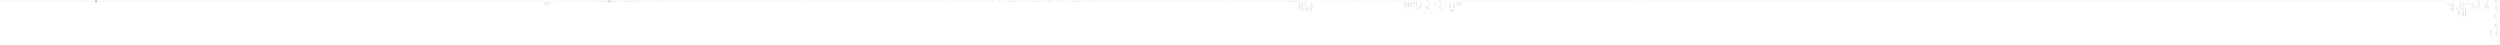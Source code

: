 digraph graph802435370 {
	compound=true;
	edge[color=blue];
	node2047820764[label="typedef long unsigned int size_t;"];
	node2113229982[label="typedef __builtin_va_list __gnuc_va_list;"];
	node178754723[label="typedef unsigned char __u_char;"];
	node964954502[label="typedef unsigned short int __u_short;"];
	node950345842[label="typedef unsigned int __u_int;"];
	node317366989[label="typedef unsigned long int __u_long;"];
	node211207319[label="typedef signed char __int8_t;"];
	node1302977132[label="typedef unsigned char __uint8_t;"];
	node417816833[label="typedef signed short int __int16_t;"];
	node676275686[label="typedef unsigned short int __uint16_t;"];
	node313124964[label="typedef signed int __int32_t;"];
	node518953848[label="typedef unsigned int __uint32_t;"];
	node1936689207[label="typedef signed long int __int64_t;"];
	node256993264[label="typedef unsigned long int __uint64_t;"];
	node2136918746[label="typedef __int8_t __int_least8_t;"];
	node266570766[label="typedef __uint8_t __uint_least8_t;"];
	node307307754[label="typedef __int16_t __int_least16_t;"];
	node1640649012[label="typedef __uint16_t __uint_least16_t;"];
	node1734719138[label="typedef __int32_t __int_least32_t;"];
	node1398164044[label="typedef __uint32_t __uint_least32_t;"];
	node1759413538[label="typedef __int64_t __int_least64_t;"];
	node523655718[label="typedef __uint64_t __uint_least64_t;"];
	node339730588[label="typedef long int __quad_t;"];
	node1955698249[label="typedef unsigned long int __u_quad_t;"];
	node488499985[label="typedef long int __intmax_t;"];
	node2142054572[label="typedef unsigned long int __uintmax_t;"];
	node1151961635[label="typedef unsigned long int __dev_t;"];
	node1726093528[label="typedef unsigned int __uid_t;"];
	node831786347[label="typedef unsigned int __gid_t;"];
	node1721608851[label="typedef unsigned long int __ino_t;"];
	node1388477779[label="typedef unsigned long int __ino64_t;"];
	node1956382313[label="typedef unsigned int __mode_t;"];
	node863768292[label="typedef unsigned long int __nlink_t;"];
	node1184952175[label="typedef long int __off_t;"];
	node274020961[label="typedef long int __off64_t;"];
	node1496536314[label="typedef int __pid_t;"];
	node1008595177[label="struct stUn_ivp0 {
    int __val[2];
} ;"];
	node1371838766[label="typedef struct stUn_ivp0 __fsid_t;"];
	node1814368830[label="typedef long int __clock_t;"];
	node768342053[label="typedef unsigned long int __rlim_t;"];
	node1011893498[label="typedef unsigned long int __rlim64_t;"];
	node759282522[label="typedef unsigned int __id_t;"];
	node1139794020[label="typedef long int __time_t;"];
	node1586917862[label="typedef unsigned int __useconds_t;"];
	node848019559[label="typedef long int __suseconds_t;"];
	node1833726536[label="typedef long int __suseconds64_t;"];
	node1770501966[label="typedef int __daddr_t;"];
	node784121757[label="typedef int __key_t;"];
	node1899358413[label="typedef int __clockid_t;"];
	node2097361864[label="typedef void *__timer_t;"];
	node862853054[label="typedef long int __blksize_t;"];
	node1680684273[label="typedef long int __blkcnt_t;"];
	node1582967668[label="typedef long int __blkcnt64_t;"];
	node183859529[label="typedef unsigned long int __fsblkcnt_t;"];
	node834081069[label="typedef unsigned long int __fsblkcnt64_t;"];
	node2630208[label="typedef unsigned long int __fsfilcnt_t;"];
	node1682927241[label="typedef unsigned long int __fsfilcnt64_t;"];
	node449217864[label="typedef long int __fsword_t;"];
	node1451361350[label="typedef long int __ssize_t;"];
	node645038677[label="typedef long int __syscall_slong_t;"];
	node114618982[label="typedef unsigned long int __syscall_ulong_t;"];
	node1242611737[label="typedef __off64_t __loff_t;"];
	node632554218[label="typedef char *__caddr_t;"];
	node1722484876[label="typedef long int __intptr_t;"];
	node1646677327[label="typedef unsigned int __socklen_t;"];
	node1260069461[label="typedef int __sig_atomic_t;"];
	node158424358[label="struct stUn_ivp2 {
    int __count;
    union stUn_ivp1 {
        unsigned int __wch;
        char __wchb[4];
    } __value;
} ;"];
	node1883171536[label="typedef struct stUn_ivp2 __mbstate_t;"];
	node209293658[label="struct _G_fpos_t {
    __off_t __pos;
    __mbstate_t __state;
} ;"];
	node179168674[label="typedef struct _G_fpos_t __fpos_t;"];
	node1835371176[label="struct _G_fpos64_t {
    __off64_t __pos;
    __mbstate_t __state;
} ;"];
	node1114194169[label="typedef struct _G_fpos64_t __fpos64_t;"];
	node854180783[label="struct _IO_FILE ;"];
	node598599186[label="typedef struct _IO_FILE __FILE;"];
	node1589669527[label="struct _IO_FILE ;"];
	node2079418738[label="typedef struct _IO_FILE FILE;"];
	node306090132[label="struct _IO_FILE ;"];
	node1977178983[label="struct _IO_marker ;"];
	node1941756340[label="struct _IO_codecvt ;"];
	node1563149382[label="struct _IO_wide_data ;"];
	node1020428853[label="typedef void _IO_lock_t;"];
	node991026870[label="struct _IO_FILE {
    int _flags;
    char *_IO_read_ptr;
    char *_IO_read_end;
    char *_IO_read_base;
    char *_IO_write_base;
    char *_IO_write_ptr;
    char *_IO_write_end;
    char *_IO_buf_base;
    char *_IO_buf_end;
    char *_IO_save_base;
    char *_IO_backup_base;
    char *_IO_save_end;
    struct _IO_marker *_markers;
    struct _IO_FILE *_chain;
    int _fileno;
    int _flags2;
    __off_t _old_offset;
    unsigned short _cur_column;
    signed char _vtable_offset;
    char _shortbuf[1];
    _IO_lock_t *_lock;
    __off64_t _offset;
    struct _IO_codecvt *_codecvt;
    struct _IO_wide_data *_wide_data;
    struct _IO_FILE *_freeres_list;
    void *_freeres_buf;
    size_t __pad5;
    int _mode;
    char _unused2[15 * sizeof(int) - 4 * sizeof(void *) - sizeof(size_t)];
} ;"];
	node1056781058[label="typedef __gnuc_va_list va_list;"];
	node343688483[label="typedef __off_t off_t;"];
	node718802166[label="typedef __ssize_t ssize_t;"];
	node1922662433[label="typedef __fpos_t fpos_t;"];
	node950410369[label="extern FILE *stdin;"];
	node1490353715[label="extern FILE *stdout;"];
	node1430094474[label="extern FILE *stderr;"];
	node271594494[label="extern int remove(const char *__filename);"];
	node1532216261[label="const char *__filename"];
	node1423083642[label="extern int rename(const char *__old, const char *__new);"];
	node386863062[label="const char *__old"];
	node506184257[label="const char *__new"];
	node1085888709[label="extern int renameat(int __oldfd, const char *__old , int __newfd , const char *__new);"];
	node34994391[label="int __oldfd"];
	node1478005042[label="const char *__old"];
	node1071901619[label="int __newfd"];
	node96594432[label="const char *__new"];
	node2108273452[label="extern int fclose(FILE *__stream);"];
	node176150399[label="FILE *__stream"];
	node334348732[label="extern FILE *tmpfile(void );"];
	node928103158[label="void "];
	node90292273[label="extern char *tmpnam(char [20]);"];
	node1243762708[label="char [20]"];
	node1704853566[label="extern char *tmpnam_r(char __s[20]);"];
	node1409112532[label="char __s[20]"];
	node1165836116[label="extern char *tempnam(const char *__dir, const char *__pfx);"];
	node745932773[label="const char *__dir"];
	node2088857414[label="const char *__pfx"];
	node877457423[label="extern int fflush(FILE *__stream);"];
	node1451732454[label="FILE *__stream"];
	node742199288[label="extern int fflush_unlocked(FILE *__stream);"];
	node715093362[label="FILE *__stream"];
	node1173819240[label="extern FILE *fopen(const char *__restrict __filename, const char *__restrict __modes);"];
	node682713491[label="const char *__restrict __filename"];
	node997361164[label="const char *__restrict __modes"];
	node347035587[label="extern FILE *freopen(const char *__restrict __filename, const char *__restrict __modes , FILE *__restrict __stream);"];
	node1186984840[label="const char *__restrict __filename"];
	node317794116[label="const char *__restrict __modes"];
	node26179918[label="FILE *__restrict __stream"];
	node645018917[label="extern FILE *fdopen(int __fd, const char *__modes);"];
	node1940424465[label="int __fd"];
	node612412611[label="const char *__modes"];
	node932380376[label="extern FILE *fmemopen(void *__s, size_t __len , const char *__modes);"];
	node525041703[label="void *__s"];
	node1234453970[label="size_t __len"];
	node581494907[label="const char *__modes"];
	node1047698758[label="extern FILE *open_memstream(char **__bufloc, size_t *__sizeloc);"];
	node686815807[label="char **__bufloc"];
	node1459367146[label="size_t *__sizeloc"];
	node1387756894[label="extern void setbuf(FILE *__restrict __stream, char *__restrict __buf);"];
	node869140506[label="FILE *__restrict __stream"];
	node467921234[label="char *__restrict __buf"];
	node353825943[label="extern int setvbuf(FILE *__restrict __stream, char *__restrict __buf , int __modes , size_t __n);"];
	node1877161234[label="FILE *__restrict __stream"];
	node1167627805[label="char *__restrict __buf"];
	node391595516[label="int __modes"];
	node430231018[label="size_t __n"];
	node2362977[label="extern void setbuffer(FILE *__restrict __stream, char *__restrict __buf , size_t __size);"];
	node1328224815[label="FILE *__restrict __stream"];
	node1681911120[label="char *__restrict __buf"];
	node438055051[label="size_t __size"];
	node909978077[label="extern void setlinebuf(FILE *__stream);"];
	node1559469558[label="FILE *__stream"];
	node539731466[label="extern int fprintf(FILE *__restrict __stream, const char *__restrict __format, ...);"];
	node1915781538[label="FILE *__restrict __stream"];
	node1525969940[label="const char *__restrict __format"];
	node1145479569[label="extern int printf(const char *__restrict __format, ...);"];
	node779445238[label="const char *__restrict __format"];
	node1767245853[label="extern int sprintf(char *__restrict __s, const char *__restrict __format, ...);"];
	node698146239[label="char *__restrict __s"];
	node970161576[label="const char *__restrict __format"];
	node1560142500[label="extern int vfprintf(FILE *__restrict __s, const char *__restrict __format , __gnuc_va_list __arg);"];
	node2022680863[label="FILE *__restrict __s"];
	node972236893[label="const char *__restrict __format"];
	node600185883[label="__gnuc_va_list __arg"];
	node251950704[label="extern int vprintf(const char *__restrict __format, __gnuc_va_list __arg);"];
	node1862912920[label="const char *__restrict __format"];
	node608525648[label="__gnuc_va_list __arg"];
	node1939291767[label="extern int vsprintf(char *__restrict __s, const char *__restrict __format , __gnuc_va_list __arg);"];
	node110650017[label="char *__restrict __s"];
	node97394375[label="const char *__restrict __format"];
	node1061633455[label="__gnuc_va_list __arg"];
	node2118449545[label="extern int snprintf(char *__restrict __s, size_t __maxlen , const char *__restrict __format, ...);"];
	node255600617[label="char *__restrict __s"];
	node371874892[label="size_t __maxlen"];
	node2023006800[label="const char *__restrict __format"];
	node5308857[label="extern int vsnprintf(char *__restrict __s, size_t __maxlen , const char *__restrict __format , __gnuc_va_list __arg);"];
	node1447232813[label="char *__restrict __s"];
	node44341075[label="size_t __maxlen"];
	node218446003[label="const char *__restrict __format"];
	node744838086[label="__gnuc_va_list __arg"];
	node93367172[label="extern int vdprintf(int __fd, const char *__restrict __fmt , __gnuc_va_list __arg);"];
	node780427036[label="int __fd"];
	node1065186275[label="const char *__restrict __fmt"];
	node365475676[label="__gnuc_va_list __arg"];
	node348629875[label="extern int dprintf(int __fd, const char *__restrict __fmt, ...);"];
	node197080602[label="int __fd"];
	node1778941042[label="const char *__restrict __fmt"];
	node436211711[label="extern int fscanf(FILE *__restrict __stream, const char *__restrict __format, ...);"];
	node1814893134[label="FILE *__restrict __stream"];
	node1826737155[label="const char *__restrict __format"];
	node227666119[label="extern int scanf(const char *__restrict __format, ...);"];
	node708590084[label="const char *__restrict __format"];
	node256253084[label="extern int sscanf(const char *__restrict __s, const char *__restrict __format, ...);"];
	node1726238623[label="const char *__restrict __s"];
	node25921783[label="const char *__restrict __format"];
	node1475028309[label="extern int fscanf(FILE *__restrict __stream, const char *__restrict __format, ...);"];
	node1404855442[label="FILE *__restrict __stream"];
	node1719868180[label="const char *__restrict __format"];
	node813408648[label="extern int scanf(const char *__restrict __format, ...);"];
	node25623662[label="const char *__restrict __format"];
	node1174772595[label="extern int sscanf(const char *__restrict __s, const char *__restrict __format, ...);"];
	node743365178[label="const char *__restrict __s"];
	node1548028256[label="const char *__restrict __format"];
	node240733254[label="extern int vfscanf(FILE *__restrict __s, const char *__restrict __format , __gnuc_va_list __arg);"];
	node255248561[label="FILE *__restrict __s"];
	node1230672645[label="const char *__restrict __format"];
	node318771502[label="__gnuc_va_list __arg"];
	node1122694271[label="extern int vscanf(const char *__restrict __format, __gnuc_va_list __arg);"];
	node586634949[label="const char *__restrict __format"];
	node1737577556[label="__gnuc_va_list __arg"];
	node1200981870[label="extern int vsscanf(const char *__restrict __s, const char *__restrict __format , __gnuc_va_list __arg);"];
	node620750931[label="const char *__restrict __s"];
	node1416407514[label="const char *__restrict __format"];
	node127387260[label="__gnuc_va_list __arg"];
	node1873149031[label="extern int vfscanf(FILE *__restrict __s, const char *__restrict __format , __gnuc_va_list __arg);"];
	node730815140[label="FILE *__restrict __s"];
	node1547358501[label="const char *__restrict __format"];
	node1802274860[label="__gnuc_va_list __arg"];
	node1593443833[label="extern int vscanf(const char *__restrict __format, __gnuc_va_list __arg);"];
	node1558686575[label="const char *__restrict __format"];
	node1945567153[label="__gnuc_va_list __arg"];
	node887596583[label="extern int vsscanf(const char *__restrict __s, const char *__restrict __format , __gnuc_va_list __arg);"];
	node1994458484[label="const char *__restrict __s"];
	node501758945[label="const char *__restrict __format"];
	node1656758409[label="__gnuc_va_list __arg"];
	node970211863[label="extern int fgetc(FILE *__stream);"];
	node723569389[label="FILE *__stream"];
	node661350575[label="extern int getc(FILE *__stream);"];
	node1468302269[label="FILE *__stream"];
	node1622720604[label="extern int getchar(void );"];
	node102949789[label="void "];
	node920119506[label="extern int getc_unlocked(FILE *__stream);"];
	node1823843917[label="FILE *__stream"];
	node96487045[label="extern int getchar_unlocked(void );"];
	node2021011079[label="void "];
	node1792953030[label="extern int fgetc_unlocked(FILE *__stream);"];
	node119202251[label="FILE *__stream"];
	node1919451866[label="extern int fputc(int __c, FILE *__stream);"];
	node2080890623[label="int __c"];
	node1595866994[label="FILE *__stream"];
	node308147762[label="extern int putc(int __c, FILE *__stream);"];
	node109611571[label="int __c"];
	node28782490[label="FILE *__stream"];
	node216800482[label="extern int putchar(int __c);"];
	node1802339953[label="int __c"];
	node610744096[label="extern int fputc_unlocked(int __c, FILE *__stream);"];
	node1415734054[label="int __c"];
	node542295199[label="FILE *__stream"];
	node970256454[label="extern int putc_unlocked(int __c, FILE *__stream);"];
	node822082387[label="int __c"];
	node2125465277[label="FILE *__stream"];
	node130041519[label="extern int putchar_unlocked(int __c);"];
	node391010601[label="int __c"];
	node380397539[label="extern int getw(FILE *__stream);"];
	node30079792[label="FILE *__stream"];
	node1108121945[label="extern int putw(int __w, FILE *__stream);"];
	node978470049[label="int __w"];
	node848948780[label="FILE *__stream"];
	node1648214200[label="extern char *fgets(char *__restrict __s, int __n , FILE *__restrict __stream);"];
	node395271003[label="char *__restrict __s"];
	node1823659498[label="int __n"];
	node203267136[label="FILE *__restrict __stream"];
	node2082134922[label="extern __ssize_t __getdelim(char **__restrict __lineptr, size_t *__restrict __n , int __delimiter , FILE *__restrict __stream);"];
	node53632791[label="char **__restrict __lineptr"];
	node1567808902[label="size_t *__restrict __n"];
	node1501701470[label="int __delimiter"];
	node1374950118[label="FILE *__restrict __stream"];
	node524321708[label="extern __ssize_t getdelim(char **__restrict __lineptr, size_t *__restrict __n , int __delimiter , FILE *__restrict __stream);"];
	node1182148067[label="char **__restrict __lineptr"];
	node804429974[label="size_t *__restrict __n"];
	node351345238[label="int __delimiter"];
	node63295875[label="FILE *__restrict __stream"];
	node787432437[label="extern __ssize_t getline(char **__restrict __lineptr, size_t *__restrict __n , FILE *__restrict __stream);"];
	node937451854[label="char **__restrict __lineptr"];
	node1329932559[label="size_t *__restrict __n"];
	node1515207920[label="FILE *__restrict __stream"];
	node487193486[label="extern int fputs(const char *__restrict __s, FILE *__restrict __stream);"];
	node220260608[label="const char *__restrict __s"];
	node1998931723[label="FILE *__restrict __stream"];
	node1288585758[label="extern int puts(const char *__s);"];
	node333523638[label="const char *__s"];
	node1180602512[label="extern int ungetc(int __c, FILE *__stream);"];
	node1139404255[label="int __c"];
	node2117395558[label="FILE *__stream"];
	node2131266396[label="extern size_t fread(void *__restrict __ptr, size_t __size , size_t __n , FILE *__restrict __stream);"];
	node806630651[label="void *__restrict __ptr"];
	node1650273133[label="size_t __size"];
	node1062195420[label="size_t __n"];
	node1389766077[label="FILE *__restrict __stream"];
	node106013593[label="extern size_t fwrite(const void *__restrict __ptr, size_t __size , size_t __n , FILE *__restrict __s);"];
	node849145650[label="const void *__restrict __ptr"];
	node483997331[label="size_t __size"];
	node1329237566[label="size_t __n"];
	node116473553[label="FILE *__restrict __s"];
	node526461288[label="extern size_t fread_unlocked(void *__restrict __ptr, size_t __size , size_t __n , FILE *__restrict __stream);"];
	node791974256[label="void *__restrict __ptr"];
	node631775016[label="size_t __size"];
	node1255877511[label="size_t __n"];
	node447207022[label="FILE *__restrict __stream"];
	node1856036778[label="extern size_t fwrite_unlocked(const void *__restrict __ptr, size_t __size , size_t __n , FILE *__restrict __stream);"];
	node519407035[label="const void *__restrict __ptr"];
	node580052883[label="size_t __size"];
	node1430590333[label="size_t __n"];
	node1621037931[label="FILE *__restrict __stream"];
	node78770026[label="extern int fseek(FILE *__stream, long int __off , int __whence);"];
	node540040261[label="FILE *__stream"];
	node905879757[label="long int __off"];
	node1400445497[label="int __whence"];
	node1754164558[label="extern long int ftell(FILE *__stream);"];
	node663196952[label="FILE *__stream"];
	node274630416[label="extern void rewind(FILE *__stream);"];
	node1715883815[label="FILE *__stream"];
	node1601034396[label="extern int fseeko(FILE *__stream, __off_t __off , int __whence);"];
	node1479770936[label="FILE *__stream"];
	node1384149246[label="__off_t __off"];
	node1355506901[label="int __whence"];
	node1579858776[label="extern __off_t ftello(FILE *__stream);"];
	node655449413[label="FILE *__stream"];
	node704267866[label="extern int fgetpos(FILE *__restrict __stream, fpos_t *__restrict __pos);"];
	node1953633974[label="FILE *__restrict __stream"];
	node1185567380[label="fpos_t *__restrict __pos"];
	node1395098357[label="extern int fsetpos(FILE *__stream, const fpos_t *__pos);"];
	node2133676028[label="FILE *__stream"];
	node138099139[label="const fpos_t *__pos"];
	node1661376917[label="extern void clearerr(FILE *__stream);"];
	node361967535[label="FILE *__stream"];
	node1651432416[label="extern int feof(FILE *__stream);"];
	node1728158149[label="FILE *__stream"];
	node692121280[label="extern int ferror(FILE *__stream);"];
	node884262954[label="FILE *__stream"];
	node1737341118[label="extern void clearerr_unlocked(FILE *__stream);"];
	node1880223456[label="FILE *__stream"];
	node1235513129[label="extern int feof_unlocked(FILE *__stream);"];
	node1234009175[label="FILE *__stream"];
	node1732978435[label="extern int ferror_unlocked(FILE *__stream);"];
	node749256016[label="FILE *__stream"];
	node344741660[label="extern void perror(const char *__s);"];
	node306285887[label="const char *__s"];
	node401299041[label="extern int fileno(FILE *__stream);"];
	node1232337789[label="FILE *__stream"];
	node1107028160[label="extern int fileno_unlocked(FILE *__stream);"];
	node159290728[label="FILE *__stream"];
	node1107146140[label="extern int pclose(FILE *__stream);"];
	node916024119[label="FILE *__stream"];
	node1148503316[label="extern FILE *popen(const char *__command, const char *__modes);"];
	node49199879[label="const char *__command"];
	node893043183[label="const char *__modes"];
	node1643026034[label="extern char *ctermid(char *__s);"];
	node1685837139[label="char *__s"];
	node1473083361[label="extern void flockfile(FILE *__stream);"];
	node49388214[label="FILE *__stream"];
	node263986665[label="extern int ftrylockfile(FILE *__stream);"];
	node1320840735[label="FILE *__stream"];
	node924483541[label="extern void funlockfile(FILE *__stream);"];
	node855715439[label="FILE *__stream"];
	node1004438960[label="extern int __uflow(FILE *);"];
	node1875542814[label="FILE *"];
	node889096613[label="extern int __overflow(FILE *, int );"];
	node461481113[label="FILE *"];
	node1373467808[label="int "];
	node469716153[label="typedef int wchar_t;"];
	node719922449[label="struct stUn_ivp3 {
    int quot;
    int rem;
} ;"];
	node317480563[label="typedef struct stUn_ivp3 div_t;"];
	node1122108672[label="struct stUn_ivp4 {
    long int quot;
    long int rem;
} ;"];
	node591862575[label="typedef struct stUn_ivp4 ldiv_t;"];
	node1577442626[label="__extension__ struct stUn_ivp5 {
    long long int quot;
    long long int rem;
} ;"];
	node1160440440[label="__extension__ typedef struct stUn_ivp5 lldiv_t;"];
	node979672986[label="extern size_t __ctype_get_mb_cur_max(void );"];
	node1846530780[label="void "];
	node1171931309[label="extern double atof(const char *__nptr);"];
	node8733802[label="const char *__nptr"];
	node1864044205[label="extern int atoi(const char *__nptr);"];
	node552069664[label="const char *__nptr"];
	node2051973428[label="extern long int atol(const char *__nptr);"];
	node1555286502[label="const char *__nptr"];
	node1165254118[label="__extension__ extern long long int atoll(const char *__nptr);"];
	node1124119884[label="const char *__nptr"];
	node80414795[label="extern double strtod(const char *__restrict __nptr, char **__restrict __endptr);"];
	node439917369[label="const char *__restrict __nptr"];
	node132058033[label="char **__restrict __endptr"];
	node2064466614[label="extern float strtof(const char *__restrict __nptr, char **__restrict __endptr);"];
	node500394343[label="const char *__restrict __nptr"];
	node1812424303[label="char **__restrict __endptr"];
	node1871472276[label="extern long double strtold(const char *__restrict __nptr, char **__restrict __endptr);"];
	node1678282940[label="const char *__restrict __nptr"];
	node1539395817[label="char **__restrict __endptr"];
	node1005220148[label="extern long int strtol(const char *__restrict __nptr, char **__restrict __endptr , int __base);"];
	node31436215[label="const char *__restrict __nptr"];
	node1734087477[label="char **__restrict __endptr"];
	node1887664332[label="int __base"];
	node433609662[label="extern unsigned long int strtoul(const char *__restrict __nptr, char **__restrict __endptr , int __base);"];
	node124982532[label="const char *__restrict __nptr"];
	node1423265806[label="char **__restrict __endptr"];
	node1715296749[label="int __base"];
	node2073158612[label="__extension__ extern long long int strtoq(const char *__restrict __nptr, char **__restrict __endptr , int __base);"];
	node1511134896[label="const char *__restrict __nptr"];
	node1964947881[label="char **__restrict __endptr"];
	node1465541952[label="int __base"];
	node1797047035[label="__extension__ extern unsigned long long int strtouq(const char *__restrict __nptr, char **__restrict __endptr , int __base);"];
	node1730354573[label="const char *__restrict __nptr"];
	node2122146165[label="char **__restrict __endptr"];
	node1641341040[label="int __base"];
	node294148161[label="__extension__ extern long long int strtoll(const char *__restrict __nptr, char **__restrict __endptr , int __base);"];
	node1460920929[label="const char *__restrict __nptr"];
	node910479658[label="char **__restrict __endptr"];
	node1739445449[label="int __base"];
	node1025206294[label="__extension__ extern unsigned long long int strtoull(const char *__restrict __nptr, char **__restrict __endptr , int __base);"];
	node1790831319[label="const char *__restrict __nptr"];
	node1379289710[label="char **__restrict __endptr"];
	node941121695[label="int __base"];
	node658290473[label="extern char *l64a(long int __n);"];
	node803650747[label="long int __n"];
	node1903317598[label="extern long int a64l(const char *__s);"];
	node1891106496[label="const char *__s"];
	node1095465052[label="typedef __u_char u_char;"];
	node1752601189[label="typedef __u_short u_short;"];
	node638420874[label="typedef __u_int u_int;"];
	node1495876679[label="typedef __u_long u_long;"];
	node216156824[label="typedef __quad_t quad_t;"];
	node1097920015[label="typedef __u_quad_t u_quad_t;"];
	node1290258[label="typedef __fsid_t fsid_t;"];
	node1866281916[label="typedef __loff_t loff_t;"];
	node1612485948[label="typedef __ino_t ino_t;"];
	node509480565[label="typedef __dev_t dev_t;"];
	node614698739[label="typedef __gid_t gid_t;"];
	node1426317832[label="typedef __mode_t mode_t;"];
	node1654684673[label="typedef __nlink_t nlink_t;"];
	node1755343124[label="typedef __uid_t uid_t;"];
	node294204158[label="typedef __pid_t pid_t;"];
	node1409091101[label="typedef __id_t id_t;"];
	node222663848[label="typedef __daddr_t daddr_t;"];
	node1217648168[label="typedef __caddr_t caddr_t;"];
	node1745462369[label="typedef __key_t key_t;"];
	node380434822[label="typedef __clock_t clock_t;"];
	node849037332[label="typedef __clockid_t clockid_t;"];
	node801339597[label="typedef __time_t time_t;"];
	node1802358329[label="typedef __timer_t timer_t;"];
	node1114471715[label="typedef unsigned long int ulong;"];
	node611295144[label="typedef unsigned short int ushort;"];
	node237005797[label="typedef unsigned int uint;"];
	node693967429[label="typedef __int8_t int8_t;"];
	node316824395[label="typedef __int16_t int16_t;"];
	node1646643200[label="typedef __int32_t int32_t;"];
	node621103114[label="typedef __int64_t int64_t;"];
	node470596192[label="typedef __uint8_t u_int8_t;"];
	node1517146599[label="typedef __uint16_t u_int16_t;"];
	node2085255024[label="typedef __uint32_t u_int32_t;"];
	node743528393[label="typedef __uint64_t u_int64_t;"];
	node1321139761[label="typedef int register_t;"];
	subgraph cluster1857054311 {
		compound=true;
		style=dotted;
		label="__bswap_16()";
		node789425732[label="B_FuDe", shape="triangle"];
		node2041336062[label="E_FuDe", shape="invtriangle"];
		node869804211[label="__uint16_t __bsx"];
		subgraph cluster571514738 {
			compound=true;
			style=dotted;
			label="CompoundStatement";
			node1359802294[label="B_CoSt", shape="triangle"];
			node1083614754[label="E_CoSt", shape="invtriangle"];
			node788374333[label="unsigned short int _imopVarPre22;"];
			subgraph cluster1276752040 {
				compound=true;
				style=dotted;
				label="CallStatement";
				node1865223461[label="B_CaSt", shape="triangle"];
				node311419819[label="E_CaSt", shape="invtriangle"];
				node1934634055[label="__bsx"];
				node1963864380[label="_imopVarPre22"];
			}
			node458585090[label="return _imopVarPre22;"];
		}
	}
	subgraph cluster1384016851 {
		compound=true;
		style=dotted;
		label="__bswap_32()";
		node1214769003[label="B_FuDe", shape="triangle"];
		node1805905641[label="E_FuDe", shape="invtriangle"];
		node164135715[label="__uint32_t __bsx"];
		subgraph cluster609841500 {
			compound=true;
			style=dotted;
			label="CompoundStatement";
			node1075721899[label="B_CoSt", shape="triangle"];
			node1290166633[label="E_CoSt", shape="invtriangle"];
			node664503274[label="unsigned int _imopVarPre98;"];
			subgraph cluster1866408768 {
				compound=true;
				style=dotted;
				label="CallStatement";
				node1547714[label="B_CaSt", shape="triangle"];
				node402832092[label="E_CaSt", shape="invtriangle"];
				node973641248[label="__bsx"];
				node285144794[label="_imopVarPre98"];
			}
			node789281645[label="return _imopVarPre98;"];
		}
	}
	subgraph cluster1598668957 {
		compound=true;
		style=dotted;
		label="__bswap_64()";
		node202997574[label="B_FuDe", shape="triangle"];
		node1281200971[label="E_FuDe", shape="invtriangle"];
		node1761511019[label="__uint64_t __bsx"];
		subgraph cluster1273545147 {
			compound=true;
			style=dotted;
			label="CompoundStatement";
			node372034841[label="B_CoSt", shape="triangle"];
			node1733239502[label="E_CoSt", shape="invtriangle"];
			node2123239709[label="unsigned long int _imopVarPre99;"];
			subgraph cluster621789393 {
				compound=true;
				style=dotted;
				label="CallStatement";
				node2111772986[label="B_CaSt", shape="triangle"];
				node396741529[label="E_CaSt", shape="invtriangle"];
				node8425377[label="__bsx"];
				node1589709489[label="_imopVarPre99"];
			}
			node1909419660[label="return _imopVarPre99;"];
		}
	}
	subgraph cluster1652252251 {
		compound=true;
		style=dotted;
		label="__uint16_identity()";
		node555744208[label="B_FuDe", shape="triangle"];
		node74633729[label="E_FuDe", shape="invtriangle"];
		node14057327[label="__uint16_t __x"];
		subgraph cluster326612927 {
			compound=true;
			style=dotted;
			label="CompoundStatement";
			node2080142643[label="B_CoSt", shape="triangle"];
			node1962559633[label="E_CoSt", shape="invtriangle"];
			node906606834[label="return __x;"];
		}
	}
	subgraph cluster590480042 {
		compound=true;
		style=dotted;
		label="__uint32_identity()";
		node1853720396[label="B_FuDe", shape="triangle"];
		node2104439279[label="E_FuDe", shape="invtriangle"];
		node1726891584[label="__uint32_t __x"];
		subgraph cluster1233699587 {
			compound=true;
			style=dotted;
			label="CompoundStatement";
			node2039137613[label="B_CoSt", shape="triangle"];
			node1365587209[label="E_CoSt", shape="invtriangle"];
			node1910980806[label="return __x;"];
		}
	}
	subgraph cluster418883698 {
		compound=true;
		style=dotted;
		label="__uint64_identity()";
		node1642004219[label="B_FuDe", shape="triangle"];
		node1686175966[label="E_FuDe", shape="invtriangle"];
		node1835812725[label="__uint64_t __x"];
		subgraph cluster1745072173 {
			compound=true;
			style=dotted;
			label="CompoundStatement";
			node1482858619[label="B_CoSt", shape="triangle"];
			node1275988405[label="E_CoSt", shape="invtriangle"];
			node687028240[label="return __x;"];
		}
	}
	node763099923[label="struct stUn_ivp6 {
    unsigned long int __val[(1024 / (8 * sizeof(unsigned long int)))];
} ;"];
	node2110776405[label="typedef struct stUn_ivp6 __sigset_t;"];
	node1120864417[label="typedef __sigset_t sigset_t;"];
	node2029406675[label="struct timeval {
    __time_t tv_sec;
    __suseconds_t tv_usec;
} ;"];
	node1690228914[label="struct timespec {
    __time_t tv_sec;
    __syscall_slong_t tv_nsec;
} ;"];
	node1553217607[label="typedef __suseconds_t suseconds_t;"];
	node1581947926[label="typedef long int __fd_mask;"];
	node394798811[label="struct stUn_ivp7 {
    __fd_mask __fds_bits[1024 / (8 * (int) sizeof(__fd_mask))];
} ;"];
	node1863230942[label="typedef struct stUn_ivp7 fd_set;"];
	node1058664855[label="typedef __fd_mask fd_mask;"];
	node1310708555[label="extern int select(int __nfds, fd_set *__restrict __readfds , fd_set *__restrict __writefds , fd_set *__restrict __exceptfds , struct timeval *__restrict __timeout);"];
	node41525146[label="int __nfds"];
	node141026856[label="fd_set *__restrict __readfds"];
	node91480972[label="fd_set *__restrict __writefds"];
	node1636504699[label="fd_set *__restrict __exceptfds"];
	node810379393[label="struct timeval *__restrict __timeout"];
	node1722529748[label="extern int pselect(int __nfds, fd_set *__restrict __readfds , fd_set *__restrict __writefds , fd_set *__restrict __exceptfds , const struct timespec *__restrict __timeout , const __sigset_t *__restrict __sigmask);"];
	node1139689794[label="int __nfds"];
	node1284516466[label="fd_set *__restrict __readfds"];
	node910480133[label="fd_set *__restrict __writefds"];
	node1191491178[label="fd_set *__restrict __exceptfds"];
	node1842764665[label="const struct timespec *__restrict __timeout"];
	node544935240[label="const __sigset_t *__restrict __sigmask"];
	node1310813054[label="typedef __blksize_t blksize_t;"];
	node83547623[label="typedef __blkcnt_t blkcnt_t;"];
	node621381861[label="typedef __fsblkcnt_t fsblkcnt_t;"];
	node579802590[label="typedef __fsfilcnt_t fsfilcnt_t;"];
	node1295599286[label="union stUn_ivp9 {
    __extension__ unsigned long long int __value64;
    struct stUn_ivp8 {
        unsigned int __low;
        unsigned int __high;
    } __value32;
} ;"];
	node545374823[label="typedef union stUn_ivp9 __atomic_wide_counter;"];
	node1912236711[label="struct __pthread_internal_list {
    struct __pthread_internal_list *__prev;
    struct __pthread_internal_list *__next;
} ;"];
	node1052251357[label="typedef struct __pthread_internal_list __pthread_list_t;"];
	node1393414871[label="struct __pthread_internal_slist {
    struct __pthread_internal_slist *__next;
} ;"];
	node1067530293[label="typedef struct __pthread_internal_slist __pthread_slist_t;"];
	node1201080674[label="struct __pthread_mutex_s {
    int __lock;
    unsigned int __count;
    int __owner;
    unsigned int __nusers;
    int __kind;
    short __spins;
    short __elision;
    __pthread_list_t __list;
} ;"];
	node755934121[label="struct __pthread_rwlock_arch_t {
    unsigned int __readers;
    unsigned int __writers;
    unsigned int __wrphase_futex;
    unsigned int __writers_futex;
    unsigned int __pad3;
    unsigned int __pad4;
    int __cur_writer;
    int __shared;
    signed char __rwelision;
    unsigned char __pad1[7];
    unsigned long int __pad2;
    unsigned int __flags;
} ;"];
	node1241501899[label="struct __pthread_cond_s {
    __atomic_wide_counter __wseq;
    __atomic_wide_counter __g1_start;
    unsigned int __g_refs[2];
    unsigned int __g_size[2];
    unsigned int __g1_orig_size;
    unsigned int __wrefs;
    unsigned int __g_signals[2];
} ;"];
	node248741672[label="typedef unsigned int __tss_t;"];
	node357522743[label="typedef unsigned long int __thrd_t;"];
	node1723772973[label="struct stUn_ivp10 {
    int __data;
} ;"];
	node1512001444[label="typedef struct stUn_ivp10 __once_flag;"];
	node621290257[label="typedef unsigned long int pthread_t;"];
	node1890112225[label="union stUn_ivp11 {
    char __size[4];
    int __align;
} ;"];
	node1555557228[label="typedef union stUn_ivp11 pthread_mutexattr_t;"];
	node2061271570[label="union stUn_ivp12 {
    char __size[4];
    int __align;
} ;"];
	node528044907[label="typedef union stUn_ivp12 pthread_condattr_t;"];
	node900425684[label="typedef unsigned int pthread_key_t;"];
	node457107443[label="typedef int pthread_once_t;"];
	node1226679038[label="union pthread_attr_t {
    char __size[56];
    long int __align;
} ;"];
	node927805736[label="typedef union pthread_attr_t pthread_attr_t;"];
	node1474773075[label="union stUn_ivp13 {
    struct __pthread_mutex_s __data;
    char __size[40];
    long int __align;
} ;"];
	node1965926943[label="typedef union stUn_ivp13 pthread_mutex_t;"];
	node1523517415[label="union stUn_ivp14 {
    struct __pthread_cond_s __data;
    char __size[48];
    __extension__ long long int __align;
} ;"];
	node583849999[label="typedef union stUn_ivp14 pthread_cond_t;"];
	node1662982282[label="union stUn_ivp15 {
    struct __pthread_rwlock_arch_t __data;
    char __size[56];
    long int __align;
} ;"];
	node1411151959[label="typedef union stUn_ivp15 pthread_rwlock_t;"];
	node1046794082[label="union stUn_ivp16 {
    char __size[8];
    long int __align;
} ;"];
	node282195674[label="typedef union stUn_ivp16 pthread_rwlockattr_t;"];
	node150457292[label="typedef volatile int pthread_spinlock_t;"];
	node1524207215[label="union stUn_ivp17 {
    char __size[32];
    long int __align;
} ;"];
	node911905844[label="typedef union stUn_ivp17 pthread_barrier_t;"];
	node581423858[label="union stUn_ivp18 {
    char __size[4];
    int __align;
} ;"];
	node1527634895[label="typedef union stUn_ivp18 pthread_barrierattr_t;"];
	node434110070[label="extern long int random(void );"];
	node1935695838[label="void "];
	node1317342824[label="extern void srandom(unsigned int __seed);"];
	node1261039678[label="unsigned int __seed"];
	node1297873690[label="extern char *initstate(unsigned int __seed, char *__statebuf , size_t __statelen);"];
	node613703504[label="unsigned int __seed"];
	node1467910371[label="char *__statebuf"];
	node1770850220[label="size_t __statelen"];
	node1745797042[label="extern char *setstate(char *__statebuf);"];
	node2095300812[label="char *__statebuf"];
	node476305710[label="struct random_data {
    int32_t *fptr;
    int32_t *rptr;
    int32_t *state;
    int rand_type;
    int rand_deg;
    int rand_sep;
    int32_t *end_ptr;
} ;"];
	node1203223734[label="extern int random_r(struct random_data *__restrict __buf, int32_t *__restrict __result);"];
	node129503875[label="struct random_data *__restrict __buf"];
	node1712980366[label="int32_t *__restrict __result"];
	node1028239374[label="extern int srandom_r(unsigned int __seed, struct random_data *__buf);"];
	node1523092849[label="unsigned int __seed"];
	node1090374613[label="struct random_data *__buf"];
	node436003366[label="extern int initstate_r(unsigned int __seed, char *__restrict __statebuf , size_t __statelen , struct random_data *__restrict __buf);"];
	node529780160[label="unsigned int __seed"];
	node1051286562[label="char *__restrict __statebuf"];
	node1915418195[label="size_t __statelen"];
	node74585221[label="struct random_data *__restrict __buf"];
	node72453732[label="extern int setstate_r(char *__restrict __statebuf, struct random_data *__restrict __buf);"];
	node1930907471[label="char *__restrict __statebuf"];
	node995847668[label="struct random_data *__restrict __buf"];
	node424604035[label="extern int rand(void );"];
	node1525147099[label="void "];
	node1120560947[label="extern void srand(unsigned int __seed);"];
	node1459324877[label="unsigned int __seed"];
	node231954542[label="extern int rand_r(unsigned int *__seed);"];
	node1448627974[label="unsigned int *__seed"];
	node2059697799[label="extern double drand48(void );"];
	node1048816507[label="void "];
	node712591232[label="extern double erand48(unsigned short int __xsubi[3]);"];
	node1960265473[label="unsigned short int __xsubi[3]"];
	node1390023511[label="extern long int lrand48(void );"];
	node808696726[label="void "];
	node1638607820[label="extern long int nrand48(unsigned short int __xsubi[3]);"];
	node629306571[label="unsigned short int __xsubi[3]"];
	node2130052675[label="extern long int mrand48(void );"];
	node1941343640[label="void "];
	node1790470194[label="extern long int jrand48(unsigned short int __xsubi[3]);"];
	node1226851087[label="unsigned short int __xsubi[3]"];
	node1647761466[label="extern void srand48(long int __seedval);"];
	node1097456400[label="long int __seedval"];
	node918692591[label="extern unsigned short int *seed48(unsigned short int __seed16v[3]);"];
	node1167884193[label="unsigned short int __seed16v[3]"];
	node189947450[label="extern void lcong48(unsigned short int __param[7]);"];
	node1074487756[label="unsigned short int __param[7]"];
	node136028357[label="struct drand48_data {
    unsigned short int __x[3];
    unsigned short int __old_x[3];
    unsigned short int __c;
    unsigned short int __init;
    __extension__ unsigned long long int __a;
} ;"];
	node1599526845[label="extern int drand48_r(struct drand48_data *__restrict __buffer, double *__restrict __result);"];
	node147938421[label="struct drand48_data *__restrict __buffer"];
	node6004416[label="double *__restrict __result"];
	node148508244[label="extern int erand48_r(unsigned short int __xsubi[3], struct drand48_data *__restrict __buffer , double *__restrict __result);"];
	node838924005[label="unsigned short int __xsubi[3]"];
	node13087350[label="struct drand48_data *__restrict __buffer"];
	node122923727[label="double *__restrict __result"];
	node2082139482[label="extern int lrand48_r(struct drand48_data *__restrict __buffer, long int *__restrict __result);"];
	node128628607[label="struct drand48_data *__restrict __buffer"];
	node188878238[label="long int *__restrict __result"];
	node946722657[label="extern int nrand48_r(unsigned short int __xsubi[3], struct drand48_data *__restrict __buffer , long int *__restrict __result);"];
	node2011825851[label="unsigned short int __xsubi[3]"];
	node1779496058[label="struct drand48_data *__restrict __buffer"];
	node1284914521[label="long int *__restrict __result"];
	node298405111[label="extern int mrand48_r(struct drand48_data *__restrict __buffer, long int *__restrict __result);"];
	node1167004501[label="struct drand48_data *__restrict __buffer"];
	node1214141129[label="long int *__restrict __result"];
	node1057588885[label="extern int jrand48_r(unsigned short int __xsubi[3], struct drand48_data *__restrict __buffer , long int *__restrict __result);"];
	node152151757[label="unsigned short int __xsubi[3]"];
	node1935353349[label="struct drand48_data *__restrict __buffer"];
	node813708458[label="long int *__restrict __result"];
	node1619010314[label="extern int srand48_r(long int __seedval, struct drand48_data *__buffer);"];
	node627080070[label="long int __seedval"];
	node1988035525[label="struct drand48_data *__buffer"];
	node552386266[label="extern int seed48_r(unsigned short int __seed16v[3], struct drand48_data *__buffer);"];
	node679651341[label="unsigned short int __seed16v[3]"];
	node32888623[label="struct drand48_data *__buffer"];
	node1268161497[label="extern int lcong48_r(unsigned short int __param[7], struct drand48_data *__buffer);"];
	node1384315170[label="unsigned short int __param[7]"];
	node805550509[label="struct drand48_data *__buffer"];
	node1748846178[label="extern void *malloc(size_t __size);"];
	node473266156[label="size_t __size"];
	node838750568[label="extern void *calloc(size_t __nmemb, size_t __size);"];
	node111021846[label="size_t __nmemb"];
	node1914690137[label="size_t __size"];
	node1688300048[label="extern void *realloc(void *__ptr, size_t __size);"];
	node1234080048[label="void *__ptr"];
	node377392298[label="size_t __size"];
	node232753949[label="extern void free(void *__ptr);"];
	node1598329273[label="void *__ptr"];
	node2138919219[label="extern void *reallocarray(void *__ptr, size_t __nmemb , size_t __size);"];
	node1545629340[label="void *__ptr"];
	node149134249[label="size_t __nmemb"];
	node190957326[label="size_t __size"];
	node1154719107[label="extern void *reallocarray(void *__ptr, size_t __nmemb , size_t __size);"];
	node804675820[label="void *__ptr"];
	node1822108942[label="size_t __nmemb"];
	node378841819[label="size_t __size"];
	node1605050054[label="extern void *alloca(size_t __size);"];
	node2138353171[label="size_t __size"];
	node286285758[label="extern void *valloc(size_t __size);"];
	node941128678[label="size_t __size"];
	node1908613085[label="extern int posix_memalign(void **__memptr, size_t __alignment , size_t __size);"];
	node1917210406[label="void **__memptr"];
	node1181284748[label="size_t __alignment"];
	node486165209[label="size_t __size"];
	node1808758228[label="extern void *aligned_alloc(size_t __alignment, size_t __size);"];
	node1339768914[label="size_t __alignment"];
	node123614558[label="size_t __size"];
	node1047076420[label="extern void abort(void );"];
	node225293886[label="void "];
	node235484693[label="extern int atexit(void ( *__func )(void ));"];
	node752888058[label="void ( *__func )(void )"];
	node1431732541[label="void "];
	node866624970[label="extern int at_quick_exit(void ( *__func )(void ));"];
	node401184791[label="void ( *__func )(void )"];
	node2056708478[label="void "];
	node726031898[label="extern int on_exit(void ( *__func )(int __status, void *__arg), void *__arg);"];
	node452415295[label="void ( *__func )(int __status, void *__arg)"];
	node1929055411[label="int __status"];
	node1800909255[label="void *__arg"];
	node1519254830[label="void *__arg"];
	node251764225[label="extern void exit(int __status);"];
	node1491157694[label="int __status"];
	node288440707[label="extern void quick_exit(int __status);"];
	node1607296605[label="int __status"];
	node1375530154[label="extern void _Exit(int __status);"];
	node1959565434[label="int __status"];
	node306467393[label="extern char *getenv(const char *__name);"];
	node1499924469[label="const char *__name"];
	node751705505[label="extern int putenv(char *__string);"];
	node2115728654[label="char *__string"];
	node644238506[label="extern int setenv(const char *__name, const char *__value , int __replace);"];
	node1192082665[label="const char *__name"];
	node154366149[label="const char *__value"];
	node1928433597[label="int __replace"];
	node1782201235[label="extern int unsetenv(const char *__name);"];
	node585952886[label="const char *__name"];
	node1366465579[label="extern int clearenv(void );"];
	node1932195200[label="void "];
	node1332701679[label="extern char *mktemp(char *__template);"];
	node1668885114[label="char *__template"];
	node1338126869[label="extern int mkstemp(char *__template);"];
	node195163601[label="char *__template"];
	node1366695431[label="extern int mkstemps(char *__template, int __suffixlen);"];
	node724334993[label="char *__template"];
	node1405953891[label="int __suffixlen"];
	node1945717752[label="extern char *mkdtemp(char *__template);"];
	node958769770[label="char *__template"];
	node134113445[label="extern int system(const char *__command);"];
	node869711287[label="const char *__command"];
	node1120631956[label="extern char *realpath(const char *__restrict __name, char *__restrict __resolved);"];
	node31711259[label="const char *__restrict __name"];
	node408952606[label="char *__restrict __resolved"];
	node231383824[label="typedef int ( *__compar_fn_t )(const void *, const void *);"];
	node689963660[label="const void *"];
	node1582700274[label="const void *"];
	node332951016[label="extern void *bsearch(const void *__key, const void *__base , size_t __nmemb , size_t __size , __compar_fn_t __compar);"];
	node1836095069[label="const void *__key"];
	node1429001901[label="const void *__base"];
	node1260153142[label="size_t __nmemb"];
	node1751995012[label="size_t __size"];
	node880981990[label="__compar_fn_t __compar"];
	node155630041[label="extern void qsort(void *__base, size_t __nmemb , size_t __size , __compar_fn_t __compar);"];
	node398996483[label="void *__base"];
	node1204498801[label="size_t __nmemb"];
	node310751736[label="size_t __size"];
	node1087546948[label="__compar_fn_t __compar"];
	node486675606[label="extern int abs(int __x);"];
	node1566849174[label="int __x"];
	node1499814351[label="extern long int labs(long int __x);"];
	node1423101361[label="long int __x"];
	node283776852[label="__extension__ extern long long int llabs(long long int __x);"];
	node612216079[label="long long int __x"];
	node1227603646[label="extern div_t div(int __numer, int __denom);"];
	node1035698016[label="int __numer"];
	node1743378635[label="int __denom"];
	node1365490242[label="extern ldiv_t ldiv(long int __numer, long int __denom);"];
	node1789635767[label="long int __numer"];
	node482443578[label="long int __denom"];
	node1952011706[label="__extension__ extern lldiv_t lldiv(long long int __numer, long long int __denom);"];
	node36417781[label="long long int __numer"];
	node1385790668[label="long long int __denom"];
	node892681064[label="extern char *ecvt(double __value, int __ndigit , int *__restrict __decpt , int *__restrict __sign);"];
	node1782705432[label="double __value"];
	node382275244[label="int __ndigit"];
	node893171685[label="int *__restrict __decpt"];
	node1611880027[label="int *__restrict __sign"];
	node966704622[label="extern char *fcvt(double __value, int __ndigit , int *__restrict __decpt , int *__restrict __sign);"];
	node29850289[label="double __value"];
	node1204661831[label="int __ndigit"];
	node1269216747[label="int *__restrict __decpt"];
	node1178421426[label="int *__restrict __sign"];
	node1381249101[label="extern char *gcvt(double __value, int __ndigit , char *__buf);"];
	node2055900787[label="double __value"];
	node1052476291[label="int __ndigit"];
	node1019102322[label="char *__buf"];
	node2090952225[label="extern char *qecvt(long double __value, int __ndigit , int *__restrict __decpt , int *__restrict __sign);"];
	node1422440848[label="long double __value"];
	node211288447[label="int __ndigit"];
	node458049865[label="int *__restrict __decpt"];
	node1888092496[label="int *__restrict __sign"];
	node1296827400[label="extern char *qfcvt(long double __value, int __ndigit , int *__restrict __decpt , int *__restrict __sign);"];
	node615322367[label="long double __value"];
	node209629865[label="int __ndigit"];
	node749543741[label="int *__restrict __decpt"];
	node2000569715[label="int *__restrict __sign"];
	node762008483[label="extern char *qgcvt(long double __value, int __ndigit , char *__buf);"];
	node959718162[label="long double __value"];
	node1799220394[label="int __ndigit"];
	node1253840797[label="char *__buf"];
	node538691824[label="extern int ecvt_r(double __value, int __ndigit , int *__restrict __decpt , int *__restrict __sign , char *__restrict __buf , size_t __len);"];
	node826655547[label="double __value"];
	node252797552[label="int __ndigit"];
	node1004311649[label="int *__restrict __decpt"];
	node502064986[label="int *__restrict __sign"];
	node1860857336[label="char *__restrict __buf"];
	node192030256[label="size_t __len"];
	node282777364[label="extern int fcvt_r(double __value, int __ndigit , int *__restrict __decpt , int *__restrict __sign , char *__restrict __buf , size_t __len);"];
	node1217507042[label="double __value"];
	node817578568[label="int __ndigit"];
	node1892833701[label="int *__restrict __decpt"];
	node121292870[label="int *__restrict __sign"];
	node157450816[label="char *__restrict __buf"];
	node888879515[label="size_t __len"];
	node537987172[label="extern int qecvt_r(long double __value, int __ndigit , int *__restrict __decpt , int *__restrict __sign , char *__restrict __buf , size_t __len);"];
	node950839684[label="long double __value"];
	node47772458[label="int __ndigit"];
	node26106704[label="int *__restrict __decpt"];
	node393609034[label="int *__restrict __sign"];
	node1304955770[label="char *__restrict __buf"];
	node1000077833[label="size_t __len"];
	node742776430[label="extern int qfcvt_r(long double __value, int __ndigit , int *__restrict __decpt , int *__restrict __sign , char *__restrict __buf , size_t __len);"];
	node324391584[label="long double __value"];
	node370717946[label="int __ndigit"];
	node178406933[label="int *__restrict __decpt"];
	node9744165[label="int *__restrict __sign"];
	node1089373458[label="char *__restrict __buf"];
	node1614311060[label="size_t __len"];
	node1744607486[label="extern int mblen(const char *__s, size_t __n);"];
	node1031545271[label="const char *__s"];
	node189913186[label="size_t __n"];
	node1738548320[label="extern int mbtowc(wchar_t *__restrict __pwc, const char *__restrict __s , size_t __n);"];
	node2088162406[label="wchar_t *__restrict __pwc"];
	node1651356272[label="const char *__restrict __s"];
	node1993043222[label="size_t __n"];
	node1279870748[label="extern int wctomb(char *__s, wchar_t __wchar);"];
	node1233926876[label="char *__s"];
	node322942217[label="wchar_t __wchar"];
	node359769658[label="extern size_t mbstowcs(wchar_t *__restrict __pwcs, const char *__restrict __s , size_t __n);"];
	node1309486557[label="wchar_t *__restrict __pwcs"];
	node94911465[label="const char *__restrict __s"];
	node556254315[label="size_t __n"];
	node381609470[label="extern size_t wcstombs(char *__restrict __s, const wchar_t *__restrict __pwcs , size_t __n);"];
	node950740800[label="char *__restrict __s"];
	node1557411[label="const wchar_t *__restrict __pwcs"];
	node1004012334[label="size_t __n"];
	node516059759[label="extern int rpmatch(const char *__response);"];
	node2057389797[label="const char *__response"];
	node736747440[label="extern int getsubopt(char **__restrict __optionp, char *const *__restrict __tokens , char **__restrict __valuep);"];
	node1235436743[label="char **__restrict __optionp"];
	node243191737[label="char *const *__restrict __tokens"];
	node1615634265[label="char **__restrict __valuep"];
	node1144884557[label="extern int getloadavg(double __loadavg[], int __nelem);"];
	node441334971[label="double __loadavg[]"];
	node36541784[label="int __nelem"];
	node1761796799[label="struct stUn_ivp19 {
    unsigned char _x[4];
} ;"];
	node1154393787[label="typedef struct stUn_ivp19 omp_lock_t;"];
	node1100551705[label="struct stUn_ivp20 {
    unsigned char _x[8 + sizeof(void *)];
} ;"];
	node358279254[label="typedef struct stUn_ivp20 omp_nest_lock_t;"];
	node1367332706[label="enum omp_sched_t {
    omp_sched_static = 1, omp_sched_dynamic = 2 , omp_sched_guided = 3 , omp_sched_auto = 4 , omp_sched_monotonic = 0x80000000U
} ;"];
	node2042245811[label="typedef enum omp_sched_t omp_sched_t;"];
	node1785194821[label="enum omp_proc_bind_t {
    omp_proc_bind_false = 0, omp_proc_bind_true = 1 , omp_proc_bind_master = 2 , omp_proc_bind_close = 3 , omp_proc_bind_spread = 4
} ;"];
	node1968058448[label="typedef enum omp_proc_bind_t omp_proc_bind_t;"];
	node1521089986[label="enum omp_sync_hint_t {
    omp_sync_hint_none = 0, omp_lock_hint_none = omp_sync_hint_none , omp_sync_hint_uncontended = 1 , omp_lock_hint_uncontended = omp_sync_hint_uncontended , omp_sync_hint_contended = 2 , omp_lock_hint_contended = omp_sync_hint_contended , omp_sync_hint_nonspeculative = 4 , omp_lock_hint_nonspeculative = omp_sync_hint_nonspeculative , omp_sync_hint_speculative = 8 , omp_lock_hint_speculative = omp_sync_hint_speculative
} ;"];
	node1968149786[label="typedef enum omp_sync_hint_t omp_sync_hint_t;"];
	node1966529595[label="typedef omp_sync_hint_t omp_lock_hint_t;"];
	node728639244[label="struct omp_depend_t {
    char __omp_depend_t__[2 * sizeof(void *)];
} ;"];
	node1208912506[label="typedef struct omp_depend_t omp_depend_t;"];
	node480246012[label="enum omp_pause_resource_t {
    omp_pause_soft = 1, omp_pause_hard = 2
} ;"];
	node255880866[label="typedef enum omp_pause_resource_t omp_pause_resource_t;"];
	node437793907[label="typedef long unsigned int omp_uintptr_t;"];
	node1056628013[label="enum omp_memspace_handle_t {
    omp_default_mem_space = 0, omp_large_cap_mem_space = 1 , omp_const_mem_space = 2 , omp_high_bw_mem_space = 3 , omp_low_lat_mem_space = 4 , __omp_memspace_handle_t_max__ = 0xffffffffffffffffUL
} ;"];
	node1965222483[label="typedef enum omp_memspace_handle_t omp_memspace_handle_t;"];
	node1290496084[label="enum omp_allocator_handle_t {
    omp_null_allocator = 0, omp_default_mem_alloc = 1 , omp_large_cap_mem_alloc = 2 , omp_const_mem_alloc = 3 , omp_high_bw_mem_alloc = 4 , omp_low_lat_mem_alloc = 5 , omp_cgroup_mem_alloc = 6 , omp_pteam_mem_alloc = 7 , omp_thread_mem_alloc = 8 , __omp_allocator_handle_t_max__ = 0xffffffffffffffffUL
} ;"];
	node835917344[label="typedef enum omp_allocator_handle_t omp_allocator_handle_t;"];
	node832852273[label="enum omp_alloctrait_key_t {
    omp_atk_sync_hint = 1, omp_atk_alignment = 2 , omp_atk_access = 3 , omp_atk_pool_size = 4 , omp_atk_fallback = 5 , omp_atk_fb_data = 6 , omp_atk_pinned = 7 , omp_atk_partition = 8
} ;"];
	node190638842[label="typedef enum omp_alloctrait_key_t omp_alloctrait_key_t;"];
	node1747980258[label="enum omp_alloctrait_value_t {
    omp_atv_default = (long unsigned int) -1, omp_atv_false = 0 , omp_atv_true = 1 , omp_atv_contended = 3 , omp_atv_uncontended = 4 , omp_atv_serialized = 5 , omp_atv_sequential = omp_atv_serialized , omp_atv_private = 6 , omp_atv_all = 7 , omp_atv_thread = 8 , omp_atv_pteam = 9 , omp_atv_cgroup = 10 , omp_atv_default_mem_fb = 11 , omp_atv_null_fb = 12 , omp_atv_abort_fb = 13 , omp_atv_allocator_fb = 14 , omp_atv_environment = 15 , omp_atv_nearest = 16 , omp_atv_blocked = 17 , omp_atv_interleaved = 18
} ;"];
	node1023598271[label="typedef enum omp_alloctrait_value_t omp_alloctrait_value_t;"];
	node358713279[label="struct omp_alloctrait_t {
    omp_alloctrait_key_t key;
    omp_uintptr_t value;
} ;"];
	node263227892[label="typedef struct omp_alloctrait_t omp_alloctrait_t;"];
	node311830607[label="enum omp_event_handle_t {
    __omp_event_handle_t_max__ = 0xffffffffffffffffUL
} ;"];
	node1653397144[label="typedef enum omp_event_handle_t omp_event_handle_t;"];
	node1634328076[label="extern void omp_set_num_threads(int );"];
	node1022907129[label="int "];
	node462877022[label="extern int omp_get_num_threads(void );"];
	node1243115585[label="void "];
	node739823079[label="extern int omp_get_max_threads(void );"];
	node1702119188[label="void "];
	node579977546[label="extern int omp_get_thread_num(void );"];
	node1202586016[label="void "];
	node1423430330[label="extern int omp_get_num_procs(void );"];
	node104653210[label="void "];
	node1365386320[label="extern int omp_in_parallel(void );"];
	node1720317013[label="void "];
	node550975541[label="extern void omp_set_dynamic(int );"];
	node1175307044[label="int "];
	node626077923[label="extern int omp_get_dynamic(void );"];
	node338255306[label="void "];
	node1451683864[label="extern void omp_set_nested(int );"];
	node1357058342[label="int "];
	node1088699920[label="extern int omp_get_nested(void );"];
	node1634012717[label="void "];
	node685211968[label="extern void omp_init_lock(omp_lock_t *);"];
	node740500414[label="omp_lock_t *"];
	node1852106229[label="extern void omp_init_lock_with_hint(omp_lock_t *, omp_sync_hint_t );"];
	node1235711982[label="omp_lock_t *"];
	node1769380299[label="omp_sync_hint_t "];
	node641090152[label="extern void omp_destroy_lock(omp_lock_t *);"];
	node1423719690[label="omp_lock_t *"];
	node1721528218[label="extern void omp_set_lock(omp_lock_t *);"];
	node2106948758[label="omp_lock_t *"];
	node1317059128[label="extern void omp_unset_lock(omp_lock_t *);"];
	node1900645000[label="omp_lock_t *"];
	node504535242[label="extern int omp_test_lock(omp_lock_t *);"];
	node1565887897[label="omp_lock_t *"];
	node1453312172[label="extern void omp_init_nest_lock(omp_nest_lock_t *);"];
	node1947846882[label="omp_nest_lock_t *"];
	node2036561533[label="extern void omp_init_nest_lock_with_hint(omp_nest_lock_t *, omp_sync_hint_t );"];
	node35617324[label="omp_nest_lock_t *"];
	node1723900181[label="omp_sync_hint_t "];
	node830615916[label="extern void omp_destroy_nest_lock(omp_nest_lock_t *);"];
	node91877971[label="omp_nest_lock_t *"];
	node194482321[label="extern void omp_set_nest_lock(omp_nest_lock_t *);"];
	node1086472107[label="omp_nest_lock_t *"];
	node1567827443[label="extern void omp_unset_nest_lock(omp_nest_lock_t *);"];
	node502715243[label="omp_nest_lock_t *"];
	node762732774[label="extern int omp_test_nest_lock(omp_nest_lock_t *);"];
	node472254691[label="omp_nest_lock_t *"];
	node191943324[label="extern double omp_get_wtime(void );"];
	node970148932[label="void "];
	node187123764[label="extern double omp_get_wtick(void );"];
	node704319603[label="void "];
	node403880575[label="extern void omp_set_schedule(omp_sched_t , int );"];
	node1137375610[label="omp_sched_t "];
	node1341740085[label="int "];
	node1051308416[label="extern void omp_get_schedule(omp_sched_t *, int *);"];
	node1574190610[label="omp_sched_t *"];
	node1407633244[label="int *"];
	node98318524[label="extern int omp_get_thread_limit(void );"];
	node1118022633[label="void "];
	node860978322[label="extern void omp_set_max_active_levels(int );"];
	node1384229171[label="int "];
	node1090614394[label="extern int omp_get_max_active_levels(void );"];
	node2145102700[label="void "];
	node1860923127[label="extern int omp_get_supported_active_levels(void );"];
	node1710642160[label="void "];
	node892721898[label="extern int omp_get_level(void );"];
	node863671302[label="void "];
	node1417082490[label="extern int omp_get_ancestor_thread_num(int );"];
	node10405809[label="int "];
	node1116644611[label="extern int omp_get_team_size(int );"];
	node978308295[label="int "];
	node5724491[label="extern int omp_get_active_level(void );"];
	node174877453[label="void "];
	node486295545[label="extern int omp_in_final(void );"];
	node1702991963[label="void "];
	node395666382[label="extern int omp_get_cancellation(void );"];
	node321930898[label="void "];
	node152723007[label="extern omp_proc_bind_t omp_get_proc_bind(void );"];
	node1304089713[label="void "];
	node506111696[label="extern int omp_get_num_places(void );"];
	node373901448[label="void "];
	node2115221564[label="extern int omp_get_place_num_procs(int );"];
	node1192856164[label="int "];
	node1557074857[label="extern void omp_get_place_proc_ids(int , int *);"];
	node221404789[label="int "];
	node1854043867[label="int *"];
	node433826182[label="extern int omp_get_place_num(void );"];
	node726604599[label="void "];
	node1526912935[label="extern int omp_get_partition_num_places(void );"];
	node608649088[label="void "];
	node1933357348[label="extern void omp_get_partition_place_nums(int *);"];
	node804744684[label="int *"];
	node1005747091[label="extern void omp_set_default_device(int );"];
	node807366225[label="int "];
	node1354893604[label="extern int omp_get_default_device(void );"];
	node1202146256[label="void "];
	node1263725004[label="extern int omp_get_num_devices(void );"];
	node238410011[label="void "];
	node1912405844[label="extern int omp_get_num_teams(void );"];
	node414082229[label="void "];
	node78733637[label="extern int omp_get_team_num(void );"];
	node1040256519[label="void "];
	node1191488831[label="extern int omp_is_initial_device(void );"];
	node1831129459[label="void "];
	node464791012[label="extern int omp_get_initial_device(void );"];
	node1406230949[label="void "];
	node378055712[label="extern int omp_get_max_task_priority(void );"];
	node1254431508[label="void "];
	node1518686827[label="extern void omp_fulfill_event(omp_event_handle_t );"];
	node1777662550[label="omp_event_handle_t "];
	node1866836544[label="extern void *omp_target_alloc(long unsigned int , int );"];
	node1955693171[label="long unsigned int "];
	node1403947076[label="int "];
	node277838233[label="extern void omp_target_free(void *, int );"];
	node1860983380[label="void *"];
	node815264031[label="int "];
	node1445001927[label="extern int omp_target_is_present(const void *, int );"];
	node80893664[label="const void *"];
	node1602268712[label="int "];
	node198866494[label="extern int omp_target_memcpy(void *, const void * , long unsigned int  , long unsigned int  , long unsigned int  , int  , int );"];
	node1504499795[label="void *"];
	node264198575[label="const void *"];
	node1673106676[label="long unsigned int "];
	node1441043181[label="long unsigned int "];
	node964380792[label="long unsigned int "];
	node964455035[label="int "];
	node348435425[label="int "];
	node1583040991[label="extern int omp_target_memcpy_rect(void *, const void * , long unsigned int  , int  , const long unsigned int * , const long unsigned int * , const long unsigned int * , const long unsigned int * , const long unsigned int * , int  , int );"];
	node1167961411[label="void *"];
	node1475642268[label="const void *"];
	node902020892[label="long unsigned int "];
	node547778801[label="int "];
	node673053817[label="const long unsigned int *"];
	node966678999[label="const long unsigned int *"];
	node1055461584[label="const long unsigned int *"];
	node1111306672[label="const long unsigned int *"];
	node462439480[label="const long unsigned int *"];
	node578935482[label="int "];
	node1326096523[label="int "];
	node871250564[label="extern int omp_target_associate_ptr(const void *, const void * , long unsigned int  , long unsigned int  , int );"];
	node1960793522[label="const void *"];
	node1351950501[label="const void *"];
	node1342181888[label="long unsigned int "];
	node998900406[label="long unsigned int "];
	node2120113145[label="int "];
	node59706298[label="extern int omp_target_disassociate_ptr(const void *, int );"];
	node1846922173[label="const void *"];
	node124497579[label="int "];
	node1603382846[label="extern void omp_set_affinity_format(const char *);"];
	node1949112671[label="const char *"];
	node64045389[label="extern long unsigned int omp_get_affinity_format(char *, long unsigned int );"];
	node215922165[label="char *"];
	node1135355544[label="long unsigned int "];
	node1554421074[label="extern void omp_display_affinity(const char *);"];
	node1866898159[label="const char *"];
	node1917381727[label="extern long unsigned int omp_capture_affinity(char *, long unsigned int  , const char *);"];
	node2047015557[label="char *"];
	node1404730268[label="long unsigned int "];
	node1163409024[label="const char *"];
	node1882410496[label="extern int omp_pause_resource(omp_pause_resource_t , int );"];
	node1285648961[label="omp_pause_resource_t "];
	node176044183[label="int "];
	node904221990[label="extern int omp_pause_resource_all(omp_pause_resource_t );"];
	node1633710412[label="omp_pause_resource_t "];
	node971001942[label="extern omp_allocator_handle_t omp_init_allocator(omp_memspace_handle_t , int  , const omp_alloctrait_t []);"];
	node1381118175[label="omp_memspace_handle_t "];
	node1989578499[label="int "];
	node1544139935[label="const omp_alloctrait_t []"];
	node463078215[label="extern void omp_destroy_allocator(omp_allocator_handle_t );"];
	node851830372[label="omp_allocator_handle_t "];
	node2030900532[label="extern void omp_set_default_allocator(omp_allocator_handle_t );"];
	node530101930[label="omp_allocator_handle_t "];
	node1492660274[label="extern omp_allocator_handle_t omp_get_default_allocator(void );"];
	node1327735473[label="void "];
	node467105327[label="extern void *omp_alloc(long unsigned int , omp_allocator_handle_t );"];
	node1084047853[label="long unsigned int "];
	node151496497[label="omp_allocator_handle_t "];
	node122776228[label="extern void omp_free(void *, omp_allocator_handle_t );"];
	node1630411682[label="void *"];
	node1148052349[label="omp_allocator_handle_t "];
	node840942789[label="enum typeClsr {
    NORMAL, REDUCTION , WAIT
} ;"];
	node764444620[label="struct Clsr ;"];
	node877158504[label="struct WaitClsr {
    int currentIteration;
    int expr;
    int n_iters;
    int start;
    int startRange;
    int endRange;
    int *waitIterations;
    void ( *waitFunction )(struct Clsr *);
} ;"];
	node831634059[label="struct Clsr *"];
	node1333371014[label="struct Msg {
    void *message;
} ;"];
	node1750477525[label="struct master_env ;"];
	node453832648[label="struct Clsr {
    void ( *fptr )(struct Clsr *);
    void ( *tfptr )(struct Clsr *);
    enum typeClsr typeClosure;
    struct master_env *environment;
    struct WaitClsr *waitClosure;
    struct Clsr *continuation;
} ;"];
	node1080781192[label="struct Clsr *"];
	node1925035731[label="struct Clsr *"];
	node2077390578[label="struct ClsrNode {
    struct Clsr *closure;
    struct ClsrNode *next;
} ;"];
	node226018118[label="struct WLQueue {
    struct ClsrNode *front, *rear;
} ;"];
	node740091283[label="struct HashNode {
    int key;
    int value;
    omp_lock_t lock;
    struct HashNode *next;
} ;"];
	node297031904[label="struct HashTable {
    struct HashNode **table;
    int tSize;
    int cSize;
} ;"];
	subgraph cluster669418422 {
		compound=true;
		style=dotted;
		label="createHashNode()";
		node533282421[label="B_FuDe", shape="triangle"];
		node970943387[label="E_FuDe", shape="invtriangle"];
		node1002362106[label="int key"];
		node227953213[label="int value"];
		subgraph cluster258145881 {
			compound=true;
			style=dotted;
			label="CompoundStatement";
			node2098929796[label="B_CoSt", shape="triangle"];
			node149163713[label="E_CoSt", shape="invtriangle"];
			node955254254[label="unsigned long int _imopVarPre102;"];
			node2147231966[label="void *_imopVarPre103;"];
			node321635323[label="_imopVarPre102 = sizeof(struct HashNode);"];
			subgraph cluster1586566188 {
				compound=true;
				style=dotted;
				label="CallStatement";
				node1923332130[label="B_CaSt", shape="triangle"];
				node679946803[label="E_CaSt", shape="invtriangle"];
				node1615257885[label="_imopVarPre102"];
				node1504535811[label="_imopVarPre103"];
			}
			node513638711[label="struct HashNode *tempNode = (struct HashNode *) _imopVarPre103;"];
			node1644562819[label="tempNode->key = key;"];
			node1357627251[label="tempNode->value = value;"];
			node1668733847[label="tempNode->next = (void *) 0;"];
			node316728489[label="struct stUn_ivp19 *_imopVarPre105;"];
			node623079972[label="_imopVarPre105 = &(tempNode->lock);"];
			subgraph cluster1394792319 {
				compound=true;
				style=dotted;
				label="CallStatement";
				node2134865545[label="B_CaSt", shape="triangle"];
				node1504188857[label="E_CaSt", shape="invtriangle"];
				node1687353443[label="_imopVarPre105"];
				node625079103[label=""];
			}
			node1942627357[label="return tempNode;"];
		}
	}
	subgraph cluster1886787177 {
		compound=true;
		style=dotted;
		label="createHashTable()";
		node1045780059[label="B_FuDe", shape="triangle"];
		node209264708[label="E_FuDe", shape="invtriangle"];
		subgraph cluster593214494 {
			compound=true;
			style=dotted;
			label="CompoundStatement";
			node1341426262[label="B_CoSt", shape="triangle"];
			node986948591[label="E_CoSt", shape="invtriangle"];
			node54705719[label="unsigned long int _imopVarPre108;"];
			node493039188[label="void *_imopVarPre109;"];
			node667085227[label="_imopVarPre108 = sizeof(struct HashTable);"];
			subgraph cluster1358895234 {
				compound=true;
				style=dotted;
				label="CallStatement";
				node249428069[label="B_CaSt", shape="triangle"];
				node527746948[label="E_CaSt", shape="invtriangle"];
				node2114234687[label="_imopVarPre108"];
				node929583362[label="_imopVarPre109"];
			}
			node1246546032[label="struct HashTable *table = (struct HashTable *) _imopVarPre109;"];
			node1835606068[label="unsigned long int _imopVarPre112;"];
			node1919518418[label="void *_imopVarPre113;"];
			node1731878261[label="_imopVarPre112 = 4 * sizeof(struct HashNode *);"];
			subgraph cluster419026488 {
				compound=true;
				style=dotted;
				label="CallStatement";
				node977492232[label="B_CaSt", shape="triangle"];
				node526473433[label="E_CaSt", shape="invtriangle"];
				node453091508[label="_imopVarPre112"];
				node1840543320[label="_imopVarPre113"];
			}
			node349688232[label="table->table = (struct HashNode **) _imopVarPre113;"];
			node1998431869[label="table->tSize = 4;"];
			node15422857[label="table->cSize = 0;"];
			node337430085[label="int i;"];
			subgraph cluster764225586 {
				compound=true;
				style=dotted;
				label="ForStatement";
				node1492167886[label="B_FoSt", shape="triangle"];
				node107737229[label="E_FoSt", shape="invtriangle"];
				node782786843[label="i = 0"];
				node1174487443[label="i < 4"];
				node1702135489[label="i++"];
				subgraph cluster635554359 {
					compound=true;
					style=dotted;
					label="CompoundStatement";
					node410719966[label="B_CoSt", shape="triangle"];
					node71703586[label="E_CoSt", shape="invtriangle"];
					node1858861384[label="table->table[i] = (void *) 0;"];
				}
			}
			node1015270914[label="return table;"];
		}
	}
	subgraph cluster1325992158 {
		compound=true;
		style=dotted;
		label="hashFunction()";
		node424054818[label="B_FuDe", shape="triangle"];
		node1226650073[label="E_FuDe", shape="invtriangle"];
		node273250058[label="int key"];
		node1754548433[label="int tSize"];
		subgraph cluster1914772936 {
			compound=true;
			style=dotted;
			label="CompoundStatement";
			node29186218[label="B_CoSt", shape="triangle"];
			node1208534531[label="E_CoSt", shape="invtriangle"];
			node1702389075[label="return (key % tSize);"];
		}
	}
	subgraph cluster2064376424 {
		compound=true;
		style=dotted;
		label="insert()";
		node1219349215[label="B_FuDe", shape="triangle"];
		node50296453[label="E_FuDe", shape="invtriangle"];
		node788234878[label="struct HashTable *table"];
		node431257724[label="int key"];
		node463527755[label="int value"];
		subgraph cluster1720541981 {
			compound=true;
			style=dotted;
			label="CompoundStatement";
			node1053169327[label="B_CoSt", shape="triangle"];
			node1437267199[label="E_CoSt", shape="invtriangle"];
			node1127315524[label="int tSize = table->tSize;"];
			node1008857947[label="int _imopVarPre114;"];
			subgraph cluster2092934045 {
				compound=true;
				style=dotted;
				label="CallStatement";
				node1526033665[label="B_CaSt", shape="triangle"];
				node562832825[label="E_CaSt", shape="invtriangle"];
				node656753570[label="keytSize"];
				node386536845[label="_imopVarPre114"];
			}
			node1271001197[label="int hashIndex = _imopVarPre114;"];
			node204344290[label="struct HashNode *_imopVarPre115;"];
			subgraph cluster946558414 {
				compound=true;
				style=dotted;
				label="CallStatement";
				node2012037547[label="B_CaSt", shape="triangle"];
				node378817532[label="E_CaSt", shape="invtriangle"];
				node168702957[label="keyvalue"];
				node1093359629[label="_imopVarPre115"];
			}
			node1394300934[label="struct HashNode *newNode = _imopVarPre115;"];
			node1423334858[label="newNode->next = table->table[hashIndex];"];
			node1672094087[label="table->table[hashIndex] = newNode;"];
			node823028073[label="table->cSize++;"];
		}
	}
	subgraph cluster665950914 {
		compound=true;
		style=dotted;
		label="search()";
		node564781658[label="B_FuDe", shape="triangle"];
		node1071492026[label="E_FuDe", shape="invtriangle"];
		node1805398191[label="struct HashTable *table"];
		node450840875[label="int key"];
		subgraph cluster1779230211 {
			compound=true;
			style=dotted;
			label="CompoundStatement";
			node56738753[label="B_CoSt", shape="triangle"];
			node1329082422[label="E_CoSt", shape="invtriangle"];
			node1833357764[label="int tSize = table->tSize;"];
			node1964563714[label="int _imopVarPre116;"];
			subgraph cluster1447859750 {
				compound=true;
				style=dotted;
				label="CallStatement";
				node1326088694[label="B_CaSt", shape="triangle"];
				node102048707[label="E_CaSt", shape="invtriangle"];
				node2045793073[label="keytSize"];
				node2139427027[label="_imopVarPre116"];
			}
			node962225064[label="int hashIndex = _imopVarPre116;"];
			node1927222211[label="struct HashNode *ptr = table->table[hashIndex];"];
			subgraph cluster1651965141 {
				compound=true;
				style=dotted;
				label="IfStatement";
				node1674671388[label="B_IfSt", shape="triangle"];
				node1627870601[label="E_IfSt", shape="invtriangle"];
				node1743402511[label="ptr == (void *) 0"];
				subgraph cluster1447908188 {
					compound=true;
					style=dotted;
					label="CompoundStatement";
					node1326369820[label="B_CoSt", shape="triangle"];
					node625813617[label="E_CoSt", shape="invtriangle"];
					node815080757[label="return (void *) 0;"];
				}
				subgraph cluster829634617 {
					compound=true;
					style=dotted;
					label="CompoundStatement";
					node300713376[label="B_CoSt", shape="triangle"];
					node2008261824[label="E_CoSt", shape="invtriangle"];
					node818496289[label="struct stUn_ivp19 *_imopVarPre118;"];
					node743405100[label="_imopVarPre118 = &(ptr->lock);"];
					subgraph cluster768755455 {
						compound=true;
						style=dotted;
						label="CallStatement";
						node957538571[label="B_CaSt", shape="triangle"];
						node1639137015[label="E_CaSt", shape="invtriangle"];
						node1744955563[label="_imopVarPre118"];
						node2045708211[label=""];
					}
					subgraph cluster1316116855 {
						compound=true;
						style=dotted;
						label="WhileStatement";
						node246608043[label="B_WhSt", shape="triangle"];
						node217109057[label="E_WhSt", shape="invtriangle"];
						node583480695[label="ptr != (void *) 0"];
						subgraph cluster1200112176 {
							compound=true;
							style=dotted;
							label="CompoundStatement";
							node213134830[label="B_CoSt", shape="triangle"];
							node1016653172[label="E_CoSt", shape="invtriangle"];
							subgraph cluster121609114 {
								compound=true;
								style=dotted;
								label="IfStatement";
								node639491061[label="B_IfSt", shape="triangle"];
								node2044588020[label="E_IfSt", shape="invtriangle"];
								node2002013446[label="ptr->key == key"];
								subgraph cluster2032723406 {
									compound=true;
									style=dotted;
									label="CompoundStatement";
									node64553787[label="B_CoSt", shape="triangle"];
									node200973654[label="E_CoSt", shape="invtriangle"];
									node525328606[label="struct stUn_ivp19 *_imopVarPre120;"];
									node73236114[label="_imopVarPre120 = &(ptr->lock);"];
									subgraph cluster1280771354 {
										compound=true;
										style=dotted;
										label="CallStatement";
										node549713767[label="B_CaSt", shape="triangle"];
										node1578270189[label="E_CaSt", shape="invtriangle"];
										node1232875097[label="_imopVarPre120"];
										node45104575[label=""];
									}
									node2010775626[label="return ptr;"];
								}
							}
							node659874919[label="ptr = ptr->next;"];
						}
					}
					node664490546[label="struct stUn_ivp19 *_imopVarPre122;"];
					node1111175495[label="_imopVarPre122 = &(ptr->lock);"];
					subgraph cluster1094133999 {
						compound=true;
						style=dotted;
						label="CallStatement";
						node1152858977[label="B_CaSt", shape="triangle"];
						node1830261681[label="E_CaSt", shape="invtriangle"];
						node1780840867[label="_imopVarPre122"];
						node1866205519[label=""];
					}
					node1319057541[label="return (void *) 0;"];
				}
			}
		}
	}
	node928198409[label="struct WLQueue *globalWorklist;"];
	node913100528[label="int K;"];
	node1515456454[label="int threadStatus[2048];"];
	node1699521545[label="int startRange_ivp17;"];
	node131328138[label="int endRange_ivp17;"];
	node2025616470[label="void ( *continuationFunctionPointer )(struct Clsr *);"];
	node219269370[label="struct Clsr *"];
	node2041365337[label="struct Clsr *createClosure(enum typeClsr , void ( *fptr )(struct Clsr *));"];
	node1601106546[label="enum typeClsr "];
	node1167916756[label="void ( *fptr )(struct Clsr *)"];
	node21508699[label="struct Clsr *"];
	node1068004739[label="void incrementCounter(struct HashTable *, int );"];
	node1541639922[label="struct HashTable *"];
	node30244322[label="int "];
	node530638248[label="int decrementCounter(struct HashTable *, int );"];
	node1793499598[label="struct HashTable *"];
	node2128130537[label="int "];
	node1888423382[label="int testAndDecPostbox(int , int );"];
	node1702678093[label="int "];
	node2137865445[label="int "];
	node806302890[label="void postMessage(int , int  , void *);"];
	node751320808[label="int "];
	node716949678[label="int "];
	node1802531523[label="void *"];
	node1035070395[label="void initialisePostBox(int );"];
	node556675408[label="int "];
	node700535161[label="void mySignalAll(int , int  , int );"];
	node672807384[label="int "];
	node1125828297[label="int "];
	node673081565[label="int "];
	node1765012857[label="void mySignal(int , int  , int *);"];
	node120050970[label="int "];
	node1541764843[label="int "];
	node1214620831[label="int *"];
	node1219863424[label="void mSignalAll(int , int  , void * , int  , int  , struct Clsr *);"];
	node1459295865[label="int "];
	node1870486410[label="int "];
	node912490602[label="void *"];
	node1480254471[label="int "];
	node1106864304[label="int "];
	node519631306[label="struct Clsr *"];
	node85178160[label="void mSignal(int , int  , void * , int  , int * , struct Clsr *);"];
	node1264384309[label="int "];
	node152533088[label="int "];
	node585297751[label="void *"];
	node1771305569[label="int "];
	node1207397086[label="int *"];
	node958623562[label="struct Clsr *"];
	node651465589[label="void myWaitAll(int , int  , int );"];
	node486830695[label="int "];
	node1550701003[label="int "];
	node189183471[label="int "];
	node321823123[label="void myWait(int , int  , int *);"];
	node2086209683[label="int "];
	node2030201697[label="int "];
	node1155572174[label="int *"];
	node366005644[label="void mWaitAll(struct Clsr *);"];
	node580445650[label="struct Clsr *"];
	node1525635296[label="void mWait(struct Clsr *);"];
	node1538285745[label="struct Clsr *"];
	node1043080274[label="void createWaitClosureAll(int , void *( *combine )(struct Msg *, struct Msg *) , void ( *copy )(void *, void *) , void ( *alloc )(struct Msg *) , void * , void * , int  , int  , struct Clsr ** , int );"];
	node881300195[label="int "];
	node129540299[label="void *( *combine )(struct Msg *, struct Msg *)"];
	node1800171429[label="struct Msg *"];
	node1330607698[label="struct Msg *"];
	node766147571[label="void ( *copy )(void *, void *)"];
	node1832858963[label="void *"];
	node492249567[label="void *"];
	node762202310[label="void ( *alloc )(struct Msg *)"];
	node1967716301[label="struct Msg *"];
	node170485514[label="void *"];
	node693939037[label="void *"];
	node377031439[label="int "];
	node765595274[label="int "];
	node2141655281[label="struct Clsr **"];
	node363494807[label="int "];
	node633261819[label="void createWaitClosure(int , void *( *combine )(struct Msg *, struct Msg *) , void ( *copy )(void *, void *) , void ( *alloc )(struct Msg *) , void * , void * , int  , int  , int * , struct Clsr ** , int );"];
	node1398263365[label="int "];
	node1891345617[label="void *( *combine )(struct Msg *, struct Msg *)"];
	node1622092603[label="struct Msg *"];
	node45770448[label="struct Msg *"];
	node432819068[label="void ( *copy )(void *, void *)"];
	node701452099[label="void *"];
	node1105169171[label="void *"];
	node640977421[label="void ( *alloc )(struct Msg *)"];
	node125590436[label="struct Msg *"];
	node577239715[label="void *"];
	node1835305867[label="void *"];
	node2115359999[label="int "];
	node981984340[label="int "];
	node503988093[label="int *"];
	node1011183860[label="struct Clsr **"];
	node740915250[label="int "];
	node83056281[label="struct WLQueue *createWorklistQueue();"];
	node862525395[label="struct ClsrNode *createClosureNode(struct Clsr *);"];
	node434920092[label="struct Clsr *"];
	node2064736561[label="int isEmptyWorklist(struct WLQueue *);"];
	node227038490[label="struct WLQueue *"];
	node1829543571[label="void enqueueClosure(struct WLQueue *, struct Clsr *);"];
	node1443526691[label="struct WLQueue *"];
	node97728322[label="struct Clsr *"];
	node1720681645[label="struct Clsr *dequeueClosure(struct WLQueue *);"];
	node847371359[label="struct WLQueue *"];
	node1123118708[label="int checkThreadStatus(int *);"];
	node1175768700[label="int *"];
	node569321045[label="void executeReadyWorkList(struct WLQueue *);"];
	node1054204284[label="struct WLQueue *"];
	node944735317[label="void scheduler(struct WLQueue *, int );"];
	node61365661[label="struct WLQueue *"];
	node1791250227[label="int "];
	subgraph cluster1360956213 {
		compound=true;
		style=dotted;
		label="lastFunction()";
		node1263634443[label="B_FuDe", shape="triangle"];
		node1611969414[label="E_FuDe", shape="invtriangle"];
		node147813461[label="struct Clsr *closure"];
		subgraph cluster231091004 {
			compound=true;
			style=dotted;
			label="CompoundStatement";
			node386007559[label="B_CoSt", shape="triangle"];
			node589415456[label="E_CoSt", shape="invtriangle"];
			subgraph cluster4723413 {
				compound=true;
				style=dotted;
				label="IfStatement";
				node906576462[label="B_IfSt", shape="triangle"];
				node1016130871[label="E_IfSt", shape="invtriangle"];
				node1466691033[label="closure != (void *) 0"];
				subgraph cluster1662366711 {
					compound=true;
					style=dotted;
					label="CompoundStatement";
					node640643567[label="B_CoSt", shape="triangle"];
					node718425046[label="E_CoSt", shape="invtriangle"];
					subgraph cluster1673596717 {
						compound=true;
						style=dotted;
						label="CallStatement";
						node352737480[label="B_CaSt", shape="triangle"];
						node1345380280[label="E_CaSt", shape="invtriangle"];
						node982817772[label="closure"];
						node1990234380[label=""];
					}
					node1571682265[label="closure = (void *) 0;"];
				}
			}
		}
	}
	subgraph cluster698608104 {
		compound=true;
		style=dotted;
		label="createClosure()";
		node1017668876[label="B_FuDe", shape="triangle"];
		node399707805[label="E_FuDe", shape="invtriangle"];
		node1827611495[label="enum typeClsr type"];
		node297568794[label="void ( *fptr )(struct Clsr *)"];
		node73053516[label="struct Clsr *"];
		subgraph cluster1374393178 {
			compound=true;
			style=dotted;
			label="CompoundStatement";
			node1536280423[label="B_CoSt", shape="triangle"];
			node2079945889[label="E_CoSt", shape="invtriangle"];
			node181272378[label="unsigned long int _imopVarPre126;"];
			node29315039[label="void *_imopVarPre127;"];
			node1285392383[label="_imopVarPre126 = sizeof(struct Clsr);"];
			subgraph cluster17639934 {
				compound=true;
				style=dotted;
				label="CallStatement";
				node1450825838[label="B_CaSt", shape="triangle"];
				node2019318648[label="E_CaSt", shape="invtriangle"];
				node480911075[label="_imopVarPre126"];
				node1822591511[label="_imopVarPre127"];
			}
			node845560880[label="struct Clsr *closure = (struct Clsr *) _imopVarPre127;"];
			node253998981[label="closure->typeClosure = type;"];
			node1164192165[label="closure->fptr = fptr;"];
			node1175343296[label="return closure;"];
		}
	}
	subgraph cluster371664616 {
		compound=true;
		style=dotted;
		label="createWorklistQueue()";
		node382867004[label="B_FuDe", shape="triangle"];
		node1110242894[label="E_FuDe", shape="invtriangle"];
		subgraph cluster2006436502 {
			compound=true;
			style=dotted;
			label="CompoundStatement";
			node464959004[label="B_CoSt", shape="triangle"];
			node937701845[label="E_CoSt", shape="invtriangle"];
			node316163617[label="unsigned long int _imopVarPre130;"];
			node51667109[label="void *_imopVarPre131;"];
			node1671084413[label="_imopVarPre130 = sizeof(struct WLQueue);"];
			subgraph cluster1552981325 {
				compound=true;
				style=dotted;
				label="CallStatement";
				node642735834[label="B_CaSt", shape="triangle"];
				node1975425420[label="E_CaSt", shape="invtriangle"];
				node838609416[label="_imopVarPre130"];
				node893094384[label="_imopVarPre131"];
			}
			node301409263[label="struct WLQueue *workListQueue = (struct WLQueue *) _imopVarPre131;"];
			node1883006233[label="workListQueue->front = ((void *) 0);"];
			node1877137932[label="workListQueue->rear = ((void *) 0);"];
			node1335222870[label="return workListQueue;"];
		}
	}
	subgraph cluster1925323935 {
		compound=true;
		style=dotted;
		label="createClosureNode()";
		node1715938535[label="B_FuDe", shape="triangle"];
		node14933721[label="E_FuDe", shape="invtriangle"];
		node1587687870[label="struct Clsr *closure"];
		subgraph cluster599215143 {
			compound=true;
			style=dotted;
			label="CompoundStatement";
			node211888565[label="B_CoSt", shape="triangle"];
			node864807516[label="E_CoSt", shape="invtriangle"];
			node997559311[label="unsigned long int _imopVarPre134;"];
			node1773428022[label="void *_imopVarPre135;"];
			node558017385[label="_imopVarPre134 = sizeof(struct ClsrNode);"];
			subgraph cluster457158106 {
				compound=true;
				style=dotted;
				label="CallStatement";
				node1512329221[label="B_CaSt", shape="triangle"];
				node1803718523[label="E_CaSt", shape="invtriangle"];
				node785596033[label="_imopVarPre134"];
				node809030285[label="_imopVarPre135"];
			}
			node1724339660[label="struct ClsrNode *closureNode = (struct ClsrNode *) _imopVarPre135;"];
			node1748032986[label="closureNode->closure = closure;"];
			node1554975094[label="closureNode->next = ((void *) 0);"];
			node1970766910[label="return closureNode;"];
		}
	}
	subgraph cluster1608801515 {
		compound=true;
		style=dotted;
		label="isEmptyWorklist()";
		node1763003433[label="B_FuDe", shape="triangle"];
		node52330324[label="E_FuDe", shape="invtriangle"];
		node581771665[label="struct WLQueue *workListQueue"];
		subgraph cluster891034968 {
			compound=true;
			style=dotted;
			label="CompoundStatement";
			node2062057406[label="B_CoSt", shape="triangle"];
			node623737807[label="E_CoSt", shape="invtriangle"];
			subgraph cluster87201826 {
				compound=true;
				style=dotted;
				label="IfStatement";
				node1223220859[label="B_IfSt", shape="triangle"];
				node827605414[label="E_IfSt", shape="invtriangle"];
				node1145188928[label="workListQueue->front == (void *) 0"];
				subgraph cluster1563408461 {
					compound=true;
					style=dotted;
					label="CompoundStatement";
					node850359367[label="B_CoSt", shape="triangle"];
					node175429755[label="E_CoSt", shape="invtriangle"];
					node2068935691[label="return 1;"];
				}
			}
			node1977800985[label="return 0;"];
		}
	}
	subgraph cluster640917152 {
		compound=true;
		style=dotted;
		label="enqueueClosure()";
		node921239548[label="B_FuDe", shape="triangle"];
		node57445513[label="E_FuDe", shape="invtriangle"];
		node1601440265[label="struct WLQueue *queue"];
		node1003459823[label="struct Clsr *closure"];
		subgraph cluster947558501 {
			compound=true;
			style=dotted;
			label="CompoundStatement";
			node704058727[label="B_CoSt", shape="triangle"];
			node1944265340[label="E_CoSt", shape="invtriangle"];
			node80914902[label="struct ClsrNode *_imopVarPre136;"];
			subgraph cluster2074173925 {
				compound=true;
				style=dotted;
				label="CallStatement";
				node1479529027[label="B_CaSt", shape="triangle"];
				node992999606[label="E_CaSt", shape="invtriangle"];
				node888889899[label="closure"];
				node1648294933[label="_imopVarPre136"];
			}
			node881586047[label="struct ClsrNode *closureNode = _imopVarPre136;"];
			node1441468608[label="int _imopVarPre137;"];
			subgraph cluster1751808290 {
				compound=true;
				style=dotted;
				label="CallStatement";
				node742671193[label="B_CaSt", shape="triangle"];
				node1604520049[label="E_CaSt", shape="invtriangle"];
				node521261052[label="queue"];
				node710526726[label="_imopVarPre137"];
			}
			subgraph cluster1464744275 {
				compound=true;
				style=dotted;
				label="IfStatement";
				node960060793[label="B_IfSt", shape="triangle"];
				node12075363[label="E_IfSt", shape="invtriangle"];
				node1236061108[label="_imopVarPre137"];
				subgraph cluster973398147 {
					compound=true;
					style=dotted;
					label="CompoundStatement";
					node1832434852[label="B_CoSt", shape="triangle"];
					node1287844539[label="E_CoSt", shape="invtriangle"];
					node1461489832[label="queue->front = closureNode;"];
					node721392266[label="queue->rear = closureNode;"];
					node401139926[label="return;"];
				}
			}
			node864288812[label="queue->rear->next = closureNode;"];
			node1439752497[label="queue->rear = closureNode;"];
		}
	}
	subgraph cluster1272912830 {
		compound=true;
		style=dotted;
		label="dequeueClosure()";
		node1424102720[label="B_FuDe", shape="triangle"];
		node1458319818[label="E_FuDe", shape="invtriangle"];
		node1259656245[label="struct WLQueue *queue"];
		subgraph cluster2093740240 {
			compound=true;
			style=dotted;
			label="CompoundStatement";
			node1706817395[label="B_CoSt", shape="triangle"];
			node71253731[label="E_CoSt", shape="invtriangle"];
			node969679245[label="int _imopVarPre138;"];
			subgraph cluster1219477825 {
				compound=true;
				style=dotted;
				label="CallStatement";
				node558046602[label="B_CaSt", shape="triangle"];
				node202325880[label="E_CaSt", shape="invtriangle"];
				node139533828[label="queue"];
				node131372697[label="_imopVarPre138"];
			}
			subgraph cluster1253241180 {
				compound=true;
				style=dotted;
				label="IfStatement";
				node1772528921[label="B_IfSt", shape="triangle"];
				node233846794[label="E_IfSt", shape="invtriangle"];
				node1799221572[label="_imopVarPre138"];
				subgraph cluster1300192918 {
					compound=true;
					style=dotted;
					label="CompoundStatement";
					node462712446[label="B_CoSt", shape="triangle"];
					node189873649[label="E_CoSt", shape="invtriangle"];
					node1150630232[label="return ((void *) 0);"];
				}
			}
			node1332206765[label="struct ClsrNode *closureNode = queue->front;"];
			node652574670[label="struct Clsr *closure = closureNode->closure;"];
			subgraph cluster32431281 {
				compound=true;
				style=dotted;
				label="IfStatement";
				node387012816[label="B_IfSt", shape="triangle"];
				node2121788420[label="E_IfSt", shape="invtriangle"];
				node1537269940[label="queue->front == queue->rear"];
				subgraph cluster193430528 {
					compound=true;
					style=dotted;
					label="CompoundStatement";
					node1430208795[label="B_CoSt", shape="triangle"];
					node1712336310[label="E_CoSt", shape="invtriangle"];
					node1531435701[label="queue->front = queue->rear = (void *) 0;"];
				}
				subgraph cluster261819387 {
					compound=true;
					style=dotted;
					label="CompoundStatement";
					node1698504060[label="B_CoSt", shape="triangle"];
					node2143962794[label="E_CoSt", shape="invtriangle"];
					node569284899[label="queue->front = queue->front->next;"];
				}
			}
			node1191797057[label="return closure;"];
		}
	}
	subgraph cluster2040979686 {
		compound=true;
		style=dotted;
		label="executeReadyWorkList()";
		node2135898852[label="B_FuDe", shape="triangle"];
		node1831413362[label="E_FuDe", shape="invtriangle"];
		node1210987265[label="struct WLQueue *readyWorkList"];
		subgraph cluster96340472 {
			compound=true;
			style=dotted;
			label="CompoundStatement";
			node1958898586[label="B_CoSt", shape="triangle"];
			node1152907979[label="E_CoSt", shape="invtriangle"];
			node1141714120[label="int _imopVarPre140;"];
			subgraph cluster913816048 {
				compound=true;
				style=dotted;
				label="CallStatement";
				node1186385521[label="B_CaSt", shape="triangle"];
				node640511728[label="E_CaSt", shape="invtriangle"];
				node1848213289[label="readyWorkList"];
				node355429553[label="_imopVarPre140"];
			}
			subgraph cluster1620381515 {
				compound=true;
				style=dotted;
				label="WhileStatement";
				node787953412[label="B_WhSt", shape="triangle"];
				node973131211[label="E_WhSt", shape="invtriangle"];
				node748178358[label="!_imopVarPre140"];
				subgraph cluster1606649860 {
					compound=true;
					style=dotted;
					label="CompoundStatement";
					node998083886[label="B_CoSt", shape="triangle"];
					node1657964719[label="E_CoSt", shape="invtriangle"];
					node732453311[label="struct Clsr *_imopVarPre141;"];
					subgraph cluster714560927 {
						compound=true;
						style=dotted;
						label="CallStatement";
						node1236880933[label="B_CaSt", shape="triangle"];
						node406260847[label="E_CaSt", shape="invtriangle"];
						node1274114436[label="readyWorkList"];
						node1477528560[label="_imopVarPre141"];
					}
					node1717884393[label="struct Clsr *closure = _imopVarPre141;"];
					subgraph cluster1524475288 {
						compound=true;
						style=dotted;
						label="IfStatement";
						node3277781[label="B_IfSt", shape="triangle"];
						node769376304[label="E_IfSt", shape="invtriangle"];
						node1086477245[label="closure == ((void *) 0)"];
						subgraph cluster2138447676 {
							compound=true;
							style=dotted;
							label="CompoundStatement";
							node736229777[label="B_CoSt", shape="triangle"];
							node1058760957[label="E_CoSt", shape="invtriangle"];
							node703578526[label="return;"];
						}
					}
					subgraph cluster524422345 {
						compound=true;
						style=dotted;
						label="IfStatement";
						node1660367591[label="B_IfSt", shape="triangle"];
						node1215631518[label="E_IfSt", shape="invtriangle"];
						node2016530268[label="closure->typeClosure == NORMAL"];
						subgraph cluster565887400 {
							compound=true;
							style=dotted;
							label="CompoundStatement";
							node1344065001[label="B_CoSt", shape="triangle"];
							node1368766140[label="E_CoSt", shape="invtriangle"];
							node1747056923[label="void ( *_imopVarPre143 )(struct Clsr *);"];
							node1905343293[label="struct Clsr *"];
							node934472884[label="_imopVarPre143 = closure->fptr;"];
							subgraph cluster1527666058 {
								compound=true;
								style=dotted;
								label="CallStatement";
								node577135043[label="B_CaSt", shape="triangle"];
								node1679225602[label="E_CaSt", shape="invtriangle"];
								node546731124[label="closure"];
								node409261920[label=""];
							}
						}
						subgraph cluster1299456053 {
							compound=true;
							style=dotted;
							label="CompoundStatement";
							node332571032[label="B_CoSt", shape="triangle"];
							node1447008102[label="E_CoSt", shape="invtriangle"];
							subgraph cluster1540995845 {
								compound=true;
								style=dotted;
								label="IfStatement";
								node1309313968[label="B_IfSt", shape="triangle"];
								node1827218030[label="E_IfSt", shape="invtriangle"];
								node1837637612[label="closure->typeClosure == WAIT"];
								subgraph cluster1292769261 {
									compound=true;
									style=dotted;
									label="CompoundStatement";
									node275698346[label="B_CoSt", shape="triangle"];
									node1947169936[label="E_CoSt", shape="invtriangle"];
									node1596009896[label="struct WaitClsr *waitClsr = closure->waitClosure;"];
									node336168316[label="void ( *_imopVarPre145 )(struct Clsr *);"];
									node864610864[label="struct Clsr *"];
									node1129371467[label="_imopVarPre145 = waitClsr->waitFunction;"];
									subgraph cluster27487002 {
										compound=true;
										style=dotted;
										label="CallStatement";
										node1854242937[label="B_CaSt", shape="triangle"];
										node1319519265[label="E_CaSt", shape="invtriangle"];
										node35216667[label="closure"];
										node1522323671[label=""];
									}
								}
							}
						}
					}
					subgraph cluster128204151 {
						compound=true;
						style=dotted;
						label="CallStatement";
						node1560285603[label="B_CaSt", shape="triangle"];
						node753233180[label="E_CaSt", shape="invtriangle"];
						node1676071452[label="readyWorkList"];
						node408914073[label="_imopVarPre140"];
					}
				}
			}
		}
	}
	subgraph cluster1116071598 {
		compound=true;
		style=dotted;
		label="scheduler()";
		node1871949388[label="B_FuDe", shape="triangle"];
		node1509413475[label="E_FuDe", shape="invtriangle"];
		node347913550[label="struct WLQueue *readyWorklist"];
		node1653862353[label="int K"];
		subgraph cluster35575758 {
			compound=true;
			style=dotted;
			label="CompoundStatement";
			node1167870684[label="B_CoSt", shape="triangle"];
			node1805783728[label="E_CoSt", shape="invtriangle"];
			subgraph cluster302984430 {
				compound=true;
				style=dotted;
				label="WhileStatement";
				node1099305828[label="B_WhSt", shape="triangle"];
				node1663828486[label="E_WhSt", shape="invtriangle"];
				node1747667177[label="1"];
				subgraph cluster710285376 {
					compound=true;
					style=dotted;
					label="CompoundStatement";
					node804145257[label="B_CoSt", shape="triangle"];
					node1607326279[label="E_CoSt", shape="invtriangle"];
					node1819269902[label="int _imopVarPre146;"];
					subgraph cluster1086762959 {
						compound=true;
						style=dotted;
						label="CallStatement";
						node692923961[label="B_CaSt", shape="triangle"];
						node603445758[label="E_CaSt", shape="invtriangle"];
						node1434410164[label="globalWorklist"];
						node1624172490[label="_imopVarPre146"];
					}
					node1962056087[label="int isEmptyGlobalWorklist = _imopVarPre146;"];
					subgraph cluster235985503 {
						compound=true;
						style=dotted;
						label="IfStatement";
						node568231792[label="B_IfSt", shape="triangle"];
						node2091143478[label="E_IfSt", shape="invtriangle"];
						node2106578154[label="isEmptyGlobalWorklist"];
						subgraph cluster35617759 {
							compound=true;
							style=dotted;
							label="CompoundStatement";
							node1790883798[label="B_CoSt", shape="triangle"];
							node1153987838[label="E_CoSt", shape="invtriangle"];
							node1091933224[label="break;"];
						}
						subgraph cluster1470942118 {
							compound=true;
							style=dotted;
							label="CompoundStatement";
							node635178081[label="B_CoSt", shape="triangle"];
							node336064732[label="E_CoSt", shape="invtriangle"];
							node1658790613[label="int count = K;"];
							node2072345800[label="int clsrPushed = 0;"];
							subgraph cluster1981222969 {
								compound=true;
								style=dotted;
								label="WhileStatement";
								node494287538[label="B_WhSt", shape="triangle"];
								node864102782[label="E_WhSt", shape="invtriangle"];
								node2058221393[label="count--"];
								subgraph cluster1959750485 {
									compound=true;
									style=dotted;
									label="CompoundStatement";
									node1495552799[label="B_CoSt", shape="triangle"];
									node568076073[label="E_CoSt", shape="invtriangle"];
									node1145670384[label="struct Clsr *closure;"];
									subgraph cluster1381417054 {
										compound=true;
										style=dotted;
										label="CriticalConstruct";
										node1185501830[label="B_CrCo", shape="triangle"];
										node1153431132[label="E_CrCo", shape="invtriangle"];
										subgraph cluster924598510 {
											compound=true;
											style=dotted;
											label="CompoundStatement";
											node1454151004[label="B_CoSt", shape="triangle"];
											node1630236204[label="E_CoSt", shape="invtriangle"];
											subgraph cluster1061783705 {
												compound=true;
												style=dotted;
												label="CallStatement";
												node83767384[label="B_CaSt", shape="triangle"];
												node107984144[label="E_CaSt", shape="invtriangle"];
												node331784903[label="globalWorklist"];
												node355565001[label="closure"];
											}
										}
									}
									subgraph cluster1535833708 {
										compound=true;
										style=dotted;
										label="IfStatement";
										node943804946[label="B_IfSt", shape="triangle"];
										node1137409621[label="E_IfSt", shape="invtriangle"];
										node1288518055[label="closure == ((void *) 0)"];
										subgraph cluster1128165802 {
											compound=true;
											style=dotted;
											label="CompoundStatement";
											node1940959701[label="B_CoSt", shape="triangle"];
											node1573376022[label="E_CoSt", shape="invtriangle"];
											node1640621638[label="break;"];
										}
									}
									node1094480142[label="clsrPushed = 1;"];
									subgraph cluster75645059 {
										compound=true;
										style=dotted;
										label="CallStatement";
										node1403837550[label="B_CaSt", shape="triangle"];
										node1032194669[label="E_CaSt", shape="invtriangle"];
										node1958688815[label="readyWorklistclosure"];
										node1519233553[label=""];
									}
								}
							}
							subgraph cluster2002864052 {
								compound=true;
								style=dotted;
								label="IfStatement";
								node1955873763[label="B_IfSt", shape="triangle"];
								node1605969826[label="E_IfSt", shape="invtriangle"];
								node624830750[label="clsrPushed"];
								subgraph cluster390936900 {
									compound=true;
									style=dotted;
									label="CompoundStatement";
									node1463177359[label="B_CoSt", shape="triangle"];
									node600366426[label="E_CoSt", shape="invtriangle"];
									subgraph cluster478445849 {
										compound=true;
										style=dotted;
										label="CallStatement";
										node1696410901[label="B_CaSt", shape="triangle"];
										node55494734[label="E_CaSt", shape="invtriangle"];
										node766766054[label="readyWorklist"];
										node436128032[label=""];
									}
								}
								subgraph cluster2112782203 {
									compound=true;
									style=dotted;
									label="CompoundStatement";
									node1925960133[label="B_CoSt", shape="triangle"];
									node336310067[label="E_CoSt", shape="invtriangle"];
									node564165122[label="break;"];
								}
							}
						}
					}
				}
			}
		}
	}
	node1665768344[label="struct HashTable **postbox_ivp17;"];
	subgraph cluster1865424016 {
		compound=true;
		style=dotted;
		label="incrementCounter()";
		node875913646[label="B_FuDe", shape="triangle"];
		node388655601[label="E_FuDe", shape="invtriangle"];
		node1849618388[label="struct HashTable *table"];
		node365855651[label="int key"];
		subgraph cluster172783967 {
			compound=true;
			style=dotted;
			label="CompoundStatement";
			node862346854[label="B_CoSt", shape="triangle"];
			node1148185073[label="E_CoSt", shape="invtriangle"];
			node543942155[label="struct HashNode *_imopVarPre147;"];
			subgraph cluster1660338734 {
				compound=true;
				style=dotted;
				label="CallStatement";
				node323408814[label="B_CaSt", shape="triangle"];
				node1717854162[label="E_CaSt", shape="invtriangle"];
				node1691012769[label="tablekey"];
				node1373224459[label="_imopVarPre147"];
			}
			node700017632[label="struct HashNode *ptr = _imopVarPre147;"];
			subgraph cluster150863754 {
				compound=true;
				style=dotted;
				label="IfStatement";
				node1589782498[label="B_IfSt", shape="triangle"];
				node375943904[label="E_IfSt", shape="invtriangle"];
				node676343313[label="ptr == (void *) 0"];
				subgraph cluster1844913063 {
					compound=true;
					style=dotted;
					label="CompoundStatement";
					node1534216822[label="B_CoSt", shape="triangle"];
					node588295433[label="E_CoSt", shape="invtriangle"];
					subgraph cluster1449101293 {
						compound=true;
						style=dotted;
						label="CallStatement";
						node1139425753[label="B_CaSt", shape="triangle"];
						node1375446296[label="E_CaSt", shape="invtriangle"];
						node784480773[label="tablekey1"];
						node1732262057[label=""];
					}
				}
				subgraph cluster909682712 {
					compound=true;
					style=dotted;
					label="CompoundStatement";
					node1832656647[label="B_CoSt", shape="triangle"];
					node1893537851[label="E_CoSt", shape="invtriangle"];
					node246834286[label="struct stUn_ivp19 *_imopVarPre149;"];
					node834042628[label="_imopVarPre149 = &(ptr->lock);"];
					subgraph cluster1081620629 {
						compound=true;
						style=dotted;
						label="CallStatement";
						node113831575[label="B_CaSt", shape="triangle"];
						node598928809[label="E_CaSt", shape="invtriangle"];
						node1416489954[label="_imopVarPre149"];
						node338509057[label=""];
					}
					node661105929[label="(ptr->value)++;"];
					node13756086[label="struct stUn_ivp19 *_imopVarPre151;"];
					node1547406846[label="_imopVarPre151 = &(ptr->lock);"];
					subgraph cluster293659205 {
						compound=true;
						style=dotted;
						label="CallStatement";
						node429230143[label="B_CaSt", shape="triangle"];
						node1432093328[label="E_CaSt", shape="invtriangle"];
						node599552182[label="_imopVarPre151"];
						node14261942[label=""];
					}
				}
			}
		}
	}
	subgraph cluster1517206841 {
		compound=true;
		style=dotted;
		label="decrementCounter()";
		node245538599[label="B_FuDe", shape="triangle"];
		node2030024765[label="E_FuDe", shape="invtriangle"];
		node1865380759[label="struct HashTable *table"];
		node1611919024[label="int key"];
		subgraph cluster1583961850 {
			compound=true;
			style=dotted;
			label="CompoundStatement";
			node1603739197[label="B_CoSt", shape="triangle"];
			node708029389[label="E_CoSt", shape="invtriangle"];
			node1094448975[label="struct HashNode *_imopVarPre152;"];
			subgraph cluster34447014 {
				compound=true;
				style=dotted;
				label="CallStatement";
				node151464[label="B_CaSt", shape="triangle"];
				node606104661[label="E_CaSt", shape="invtriangle"];
				node1783999682[label="tablekey"];
				node835388411[label="_imopVarPre152"];
			}
			node1721234210[label="struct HashNode *ptr = _imopVarPre152;"];
			subgraph cluster2033456029 {
				compound=true;
				style=dotted;
				label="IfStatement";
				node1516263359[label="B_IfSt", shape="triangle"];
				node79078732[label="E_IfSt", shape="invtriangle"];
				node530611995[label="ptr == (void *) 0"];
				subgraph cluster942160595 {
					compound=true;
					style=dotted;
					label="CompoundStatement";
					node1391268303[label="B_CoSt", shape="triangle"];
					node1319156415[label="E_CoSt", shape="invtriangle"];
					node1854311181[label="return 0;"];
				}
				subgraph cluster770189735 {
					compound=true;
					style=dotted;
					label="CompoundStatement";
					node126812396[label="B_CoSt", shape="triangle"];
					node1899114321[label="E_CoSt", shape="invtriangle"];
					node1340854901[label="struct stUn_ivp19 *_imopVarPre154;"];
					node132014623[label="_imopVarPre154 = &(ptr->lock);"];
					subgraph cluster415811071 {
						compound=true;
						style=dotted;
						label="CallStatement";
						node881920781[label="B_CaSt", shape="triangle"];
						node567640828[label="E_CaSt", shape="invtriangle"];
						node718843573[label="_imopVarPre154"];
						node1217713614[label=""];
					}
					subgraph cluster1699315785 {
						compound=true;
						style=dotted;
						label="IfStatement";
						node189409112[label="B_IfSt", shape="triangle"];
						node1163711030[label="E_IfSt", shape="invtriangle"];
						node597251930[label="ptr->value == 0"];
						subgraph cluster1197564988 {
							compound=true;
							style=dotted;
							label="CompoundStatement";
							node234700991[label="B_CoSt", shape="triangle"];
							node1843534160[label="E_CoSt", shape="invtriangle"];
							node1881353009[label="struct stUn_ivp19 *_imopVarPre156;"];
							node1931938134[label="_imopVarPre156 = &(ptr->lock);"];
							subgraph cluster336161327 {
								compound=true;
								style=dotted;
								label="CallStatement";
								node662568271[label="B_CaSt", shape="triangle"];
								node640285416[label="E_CaSt", shape="invtriangle"];
								node2004472328[label="_imopVarPre156"];
								node1621201167[label=""];
							}
							node1197229028[label="return 0;"];
						}
						subgraph cluster1177742051 {
							compound=true;
							style=dotted;
							label="CompoundStatement";
							node728142757[label="B_CoSt", shape="triangle"];
							node724365571[label="E_CoSt", shape="invtriangle"];
							node1139195831[label="(ptr->value)--;"];
							node268561891[label="struct stUn_ivp19 *_imopVarPre158;"];
							node804921125[label="_imopVarPre158 = &(ptr->lock);"];
							subgraph cluster1523086740 {
								compound=true;
								style=dotted;
								label="CallStatement";
								node1336077392[label="B_CaSt", shape="triangle"];
								node902885640[label="E_CaSt", shape="invtriangle"];
								node1660413433[label="_imopVarPre158"];
								node596831163[label=""];
							}
							node150228660[label="return 1;"];
						}
					}
				}
			}
		}
	}
	subgraph cluster163400138 {
		compound=true;
		style=dotted;
		label="testAndDecPostbox()";
		node1808484670[label="B_FuDe", shape="triangle"];
		node576448068[label="E_FuDe", shape="invtriangle"];
		node1449075514[label="int currentIteration"];
		node1090502353[label="int waitIteration"];
		subgraph cluster192211643 {
			compound=true;
			style=dotted;
			label="CompoundStatement";
			node134742492[label="B_CoSt", shape="triangle"];
			node809057720[label="E_CoSt", shape="invtriangle"];
			node163653108[label="struct HashTable *hashTable = postbox_ivp17[currentIteration];"];
			node1751483181[label="int _imopVarPre159;"];
			subgraph cluster712332511 {
				compound=true;
				style=dotted;
				label="CallStatement";
				node858308953[label="B_CaSt", shape="triangle"];
				node265296209[label="E_CaSt", shape="invtriangle"];
				node1773085261[label="hashTablewaitIteration"];
				node322895393[label="_imopVarPre159"];
			}
			node577217292[label="return _imopVarPre159;"];
		}
	}
	subgraph cluster1067212457 {
		compound=true;
		style=dotted;
		label="postMessage()";
		node1419640968[label="B_FuDe", shape="triangle"];
		node2142202482[label="E_FuDe", shape="invtriangle"];
		node17064901[label="int from"];
		node1113599503[label="int to"];
		node1891855559[label="void *message"];
		subgraph cluster842861031 {
			compound=true;
			style=dotted;
			label="CompoundStatement";
			node329182537[label="B_CoSt", shape="triangle"];
			node1174263961[label="E_CoSt", shape="invtriangle"];
			node733641689[label="struct HashTable *hashTable = postbox_ivp17[to];"];
			node241329855[label="int tSize = hashTable->tSize;"];
			subgraph cluster859399396 {
				compound=true;
				style=dotted;
				label="CallStatement";
				node1823443423[label="B_CaSt", shape="triangle"];
				node1589131174[label="E_CaSt", shape="invtriangle"];
				node1204691933[label="hashTablefrom"];
				node809755029[label=""];
			}
		}
	}
	subgraph cluster240773831 {
		compound=true;
		style=dotted;
		label="initialisePostBox()";
		node52093647[label="B_FuDe", shape="triangle"];
		node565846760[label="E_FuDe", shape="invtriangle"];
		node84107608[label="int i"];
		subgraph cluster699107836 {
			compound=true;
			style=dotted;
			label="CompoundStatement";
			node2093216762[label="B_CoSt", shape="triangle"];
			node57031821[label="E_CoSt", shape="invtriangle"];
			node803086830[label="struct HashTable *_imopVarPre160;"];
			subgraph cluster1262876545 {
				compound=true;
				style=dotted;
				label="CallStatement";
				node1332732361[label="B_CaSt", shape="triangle"];
				node283841682[label="E_CaSt", shape="invtriangle"];
				node676299309[label=""];
				node1280479578[label="_imopVarPre160"];
			}
			node1323038805[label="postbox_ivp17[i] = _imopVarPre160;"];
		}
	}
	node1199256142[label="typedef float float_t;"];
	node785023391[label="typedef double double_t;"];
	node263711532[label="extern int __fpclassify(double __value);"];
	node635635961[label="double __value"];
	node1696632983[label="extern int __signbit(double __value);"];
	node533927270[label="double __value"];
	node959020813[label="extern int __isinf(double __value);"];
	node808220440[label="double __value"];
	node1678529210[label="extern int __finite(double __value);"];
	node1360349293[label="double __value"];
	node2060092769[label="extern int __isnan(double __value);"];
	node1558754592[label="double __value"];
	node603557670[label="extern int __iseqsig(double __x, double __y);"];
	node1299475371[label="double __x"];
	node948047081[label="double __y"];
	node216439562[label="extern int __issignaling(double __value);"];
	node718701069[label="double __value"];
	node1565833580[label="extern double acos(double __x);"];
	node1553941494[label="double __x"];
	node350160607[label="extern double __acos(double __x);"];
	node1097955717[label="double __x"];
	node819358417[label="extern double asin(double __x);"];
	node1888441728[label="double __x"];
	node512865061[label="extern double __asin(double __x);"];
	node876866582[label="double __x"];
	node2041573204[label="extern double atan(double __x);"];
	node195188180[label="double __x"];
	node682289255[label="extern double __atan(double __x);"];
	node651626962[label="double __x"];
	node1855948792[label="extern double atan2(double __y, double __x);"];
	node1868386403[label="double __y"];
	node1895491947[label="double __x"];
	node1853576159[label="extern double __atan2(double __y, double __x);"];
	node526130049[label="double __y"];
	node947514752[label="double __x"];
	node1627738668[label="extern double cos(double __x);"];
	node1592071128[label="double __x"];
	node51929583[label="extern double __cos(double __x);"];
	node632919510[label="double __x"];
	node35819008[label="extern double sin(double __x);"];
	node1810109738[label="double __x"];
	node888089029[label="extern double __sin(double __x);"];
	node1706798076[label="double __x"];
	node1018405878[label="extern double tan(double __x);"];
	node1625985323[label="double __x"];
	node1351799670[label="extern double __tan(double __x);"];
	node2040185071[label="double __x"];
	node640533259[label="extern double cosh(double __x);"];
	node775415640[label="double __x"];
	node2039451429[label="extern double __cosh(double __x);"];
	node410802244[label="double __x"];
	node1993108520[label="extern double sinh(double __x);"];
	node1434786752[label="double __x"];
	node1895556061[label="extern double __sinh(double __x);"];
	node1360833062[label="double __x"];
	node1137320872[label="extern double tanh(double __x);"];
	node709674235[label="double __x"];
	node1452370112[label="extern double __tanh(double __x);"];
	node226316220[label="double __x"];
	node2028813425[label="extern double acosh(double __x);"];
	node1705511976[label="double __x"];
	node1161825660[label="extern double __acosh(double __x);"];
	node505595654[label="double __x"];
	node1146319296[label="extern double asinh(double __x);"];
	node136534423[label="double __x"];
	node1272544894[label="extern double __asinh(double __x);"];
	node1082447540[label="double __x"];
	node1078093442[label="extern double atanh(double __x);"];
	node1622662268[label="double __x"];
	node1238768808[label="extern double __atanh(double __x);"];
	node595665629[label="double __x"];
	node905405472[label="extern double exp(double __x);"];
	node1995559327[label="double __x"];
	node486906716[label="extern double __exp(double __x);"];
	node1459178194[label="double __x"];
	node2127218518[label="extern double frexp(double __x, int *__exponent);"];
	node1362969481[label="double __x"];
	node2100909601[label="int *__exponent"];
	node443597324[label="extern double __frexp(double __x, int *__exponent);"];
	node1540763549[label="double __x"];
	node2060417999[label="int *__exponent"];
	node1698103575[label="extern double ldexp(double __x, int __exponent);"];
	node1513269576[label="double __x"];
	node1757208400[label="int __exponent"];
	node1819575088[label="extern double __ldexp(double __x, int __exponent);"];
	node730287430[label="double __x"];
	node1175654131[label="int __exponent"];
	node1136779293[label="extern double log(double __x);"];
	node722480351[label="double __x"];
	node551486337[label="extern double __log(double __x);"];
	node1265745410[label="double __x"];
	node1364597528[label="extern double log10(double __x);"];
	node1173776602[label="double __x"];
	node2044800804[label="extern double __log10(double __x);"];
	node658295326[label="double __x"];
	node837862629[label="extern double modf(double __x, double *__iptr);"];
	node852002534[label="double __x"];
	node536537121[label="double *__iptr"];
	node1080727592[label="extern double __modf(double __x, double *__iptr);"];
	node728006761[label="double __x"];
	node215198941[label="double *__iptr"];
	node823669238[label="extern double expm1(double __x);"];
	node1433986500[label="double __x"];
	node437950335[label="extern double __expm1(double __x);"];
	node1300763655[label="double __x"];
	node78705343[label="extern double log1p(double __x);"];
	node925252284[label="double __x"];
	node2093111575[label="extern double __log1p(double __x);"];
	node572351987[label="double __x"];
	node276144878[label="extern double logb(double __x);"];
	node2040188507[label="double __x"];
	node1575686802[label="extern double __logb(double __x);"];
	node1105000473[label="double __x"];
	node1641278978[label="extern double exp2(double __x);"];
	node1618586756[label="double __x"];
	node2095280399[label="extern double __exp2(double __x);"];
	node1535522455[label="double __x"];
	node87701945[label="extern double log2(double __x);"];
	node1240259528[label="double __x"];
	node1038609947[label="extern double __log2(double __x);"];
	node1254123558[label="double __x"];
	node776911573[label="extern double pow(double __x, double __y);"];
	node786751534[label="double __x"];
	node288928688[label="double __y"];
	node735539667[label="extern double __pow(double __x, double __y);"];
	node1300528549[label="double __x"];
	node116335634[label="double __y"];
	node1483023645[label="extern double sqrt(double __x);"];
	node1895471870[label="double __x"];
	node1540405629[label="extern double __sqrt(double __x);"];
	node140122642[label="double __x"];
	node1035668660[label="extern double hypot(double __x, double __y);"];
	node1049952138[label="double __x"];
	node2138453943[label="double __y"];
	node644258115[label="extern double __hypot(double __x, double __y);"];
	node979622014[label="double __x"];
	node387995891[label="double __y"];
	node1848732701[label="extern double cbrt(double __x);"];
	node753600010[label="double __x"];
	node1130454983[label="extern double __cbrt(double __x);"];
	node1987427684[label="double __x"];
	node1403425557[label="extern double ceil(double __x);"];
	node2064937894[label="double __x"];
	node989531202[label="extern double __ceil(double __x);"];
	node1471772200[label="double __x"];
	node1900502515[label="extern double fabs(double __x);"];
	node1510668235[label="double __x"];
	node353046084[label="extern double __fabs(double __x);"];
	node555356422[label="double __x"];
	node1296316997[label="extern double floor(double __x);"];
	node1239687268[label="double __x"];
	node1349979792[label="extern double __floor(double __x);"];
	node1049794757[label="double __x"];
	node56590004[label="extern double fmod(double __x, double __y);"];
	node1060523327[label="double __x"];
	node833452780[label="double __y"];
	node894881894[label="extern double __fmod(double __x, double __y);"];
	node615416275[label="double __x"];
	node940782077[label="double __y"];
	node1148828253[label="extern int isinf(double __value);"];
	node906172547[label="double __value"];
	node1781243086[label="extern int finite(double __value);"];
	node1094230128[label="double __value"];
	node335262598[label="extern double drem(double __x, double __y);"];
	node122127398[label="double __x"];
	node1350311449[label="double __y"];
	node926879702[label="extern double __drem(double __x, double __y);"];
	node412520498[label="double __x"];
	node2111683444[label="double __y"];
	node2048738637[label="extern double significand(double __x);"];
	node2106963044[label="double __x"];
	node1174243240[label="extern double __significand(double __x);"];
	node1510019626[label="double __x"];
	node202781[label="extern double copysign(double __x, double __y);"];
	node830291130[label="double __x"];
	node638778460[label="double __y"];
	node390370313[label="extern double __copysign(double __x, double __y);"];
	node287829037[label="double __x"];
	node361712674[label="double __y"];
	node1906172255[label="extern double nan(const char *__tagb);"];
	node1576913316[label="const char *__tagb"];
	node156661163[label="extern double __nan(const char *__tagb);"];
	node1808075351[label="const char *__tagb"];
	node380586580[label="extern int isnan(double __value);"];
	node264586452[label="double __value"];
	node1237178711[label="extern double j0(double );"];
	node1487149217[label="double "];
	node367174105[label="extern double __j0(double );"];
	node1935217222[label="double "];
	node211609159[label="extern double j1(double );"];
	node732132118[label="double "];
	node1107856390[label="extern double __j1(double );"];
	node2100223297[label="double "];
	node1802452549[label="extern double jn(int , double );"];
	node1261986063[label="int "];
	node1928164731[label="double "];
	node1946027124[label="extern double __jn(int , double );"];
	node622702525[label="int "];
	node549165100[label="double "];
	node1571819088[label="extern double y0(double );"];
	node1710182922[label="double "];
	node1536939082[label="extern double __y0(double );"];
	node1086317374[label="double "];
	node1950792677[label="extern double y1(double );"];
	node1567963311[label="double "];
	node495423582[label="extern double __y1(double );"];
	node804495224[label="double "];
	node1330242949[label="extern double yn(int , double );"];
	node1169007312[label="int "];
	node627157722[label="double "];
	node103289970[label="extern double __yn(int , double );"];
	node346699344[label="int "];
	node372459601[label="double "];
	node2082911108[label="extern double erf(double );"];
	node931501193[label="double "];
	node138466543[label="extern double __erf(double );"];
	node609354322[label="double "];
	node752897999[label="extern double erfc(double );"];
	node1318858529[label="double "];
	node1683803818[label="extern double __erfc(double );"];
	node1083148329[label="double "];
	node1056386377[label="extern double lgamma(double );"];
	node300895292[label="double "];
	node816344260[label="extern double __lgamma(double );"];
	node1123349783[label="double "];
	node1880589092[label="extern double tgamma(double );"];
	node1346273091[label="double "];
	node1906870830[label="extern double __tgamma(double );"];
	node1201012359[label="double "];
	node1215540046[label="extern double gamma(double );"];
	node826156189[label="double "];
	node969212192[label="extern double __gamma(double );"];
	node784962518[label="double "];
	node1005633821[label="extern double lgamma_r(double , int *__signgamp);"];
	node1290479077[label="double "];
	node1557742490[label="int *__signgamp"];
	node1523508760[label="extern double __lgamma_r(double , int *__signgamp);"];
	node1105495267[label="double "];
	node1348041216[label="int *__signgamp"];
	node1874127441[label="extern double rint(double __x);"];
	node2057845447[label="double __x"];
	node169277454[label="extern double __rint(double __x);"];
	node1471865492[label="double __x"];
	node577880298[label="extern double nextafter(double __x, double __y);"];
	node1328373504[label="double __x"];
	node1598797346[label="double __y"];
	node2122196107[label="extern double __nextafter(double __x, double __y);"];
	node385407526[label="double __x"];
	node691221651[label="double __y"];
	node1729851165[label="extern double nexttoward(double __x, long double __y);"];
	node434574979[label="double __x"];
	node1789285748[label="long double __y"];
	node1340550995[label="extern double __nexttoward(double __x, long double __y);"];
	node1194063212[label="double __x"];
	node1378519174[label="long double __y"];
	node1301032953[label="extern double remainder(double __x, double __y);"];
	node753085026[label="double __x"];
	node332123589[label="double __y"];
	node786668080[label="extern double __remainder(double __x, double __y);"];
	node718494879[label="double __x"];
	node713590797[label="double __y"];
	node1509805590[label="extern double scalbn(double __x, int __n);"];
	node364102079[label="double __x"];
	node523585122[label="int __n"];
	node867127851[label="extern double __scalbn(double __x, int __n);"];
	node1685613796[label="double __x"];
	node956090673[label="int __n"];
	node1835293831[label="extern int ilogb(double __x);"];
	node855749855[label="double __x"];
	node1621538454[label="extern int __ilogb(double __x);"];
	node115341006[label="double __x"];
	node79525983[label="extern double scalbln(double __x, long int __n);"];
	node547669629[label="double __x"];
	node755064293[label="long int __n"];
	node942337701[label="extern double __scalbln(double __x, long int __n);"];
	node1094575005[label="double __x"];
	node827909315[label="long int __n"];
	node352502630[label="extern double nearbyint(double __x);"];
	node9322405[label="double __x"];
	node256809437[label="extern double __nearbyint(double __x);"];
	node1619641212[label="double __x"];
	node1674094157[label="extern double round(double __x);"];
	node1769407104[label="double __x"];
	node687042205[label="extern double __round(double __x);"];
	node1557227128[label="double __x"];
	node1403899667[label="extern double trunc(double __x);"];
	node411990170[label="double __x"];
	node1978906526[label="extern double __trunc(double __x);"];
	node571645356[label="double __x"];
	node54003087[label="extern double remquo(double __x, double __y , int *__quo);"];
	node941448888[label="double __x"];
	node1846813183[label="double __y"];
	node1967278181[label="int *__quo"];
	node684936107[label="extern double __remquo(double __x, double __y , int *__quo);"];
	node953968736[label="double __x"];
	node257733880[label="double __y"];
	node1908378560[label="int *__quo"];
	node1419851027[label="extern long int lrint(double __x);"];
	node1302106077[label="double __x"];
	node1556465580[label="extern long int __lrint(double __x);"];
	node1073793203[label="double __x"];
	node1629279055[label="__extension__ extern long long int llrint(double __x);"];
	node717617198[label="double __x"];
	node2034249158[label="extern long long int __llrint(double __x);"];
	node110035578[label="double __x"];
	node1875642026[label="extern long int lround(double __x);"];
	node298007466[label="double __x"];
	node1842421121[label="extern long int __lround(double __x);"];
	node1968711918[label="double __x"];
	node482950414[label="__extension__ extern long long int llround(double __x);"];
	node1917982358[label="double __x"];
	node361536928[label="extern long long int __llround(double __x);"];
	node1684423185[label="double __x"];
	node234589336[label="extern double fdim(double __x, double __y);"];
	node1604168718[label="double __x"];
	node903779347[label="double __y"];
	node1405137268[label="extern double __fdim(double __x, double __y);"];
	node913215987[label="double __x"];
	node859476170[label="double __y"];
	node237908767[label="extern double fmax(double __x, double __y);"];
	node1048871897[label="double __x"];
	node667640475[label="double __y"];
	node878071349[label="extern double __fmax(double __x, double __y);"];
	node1364077225[label="double __x"];
	node2094293761[label="double __y"];
	node413221726[label="extern double fmin(double __x, double __y);"];
	node1808491446[label="double __x"];
	node1925409966[label="double __y"];
	node487311919[label="extern double __fmin(double __x, double __y);"];
	node1030175374[label="double __x"];
	node1754052542[label="double __y"];
	node1547901444[label="extern double fma(double __x, double __y , double __z);"];
	node1023791416[label="double __x"];
	node1787205112[label="double __y"];
	node420534540[label="double __z"];
	node1545915570[label="extern double __fma(double __x, double __y , double __z);"];
	node621826049[label="double __x"];
	node2072956880[label="double __y"];
	node421371547[label="double __z"];
	node2051971073[label="extern double scalb(double __x, double __n);"];
	node449366193[label="double __x"];
	node647731271[label="double __n"];
	node368606853[label="extern double __scalb(double __x, double __n);"];
	node969730654[label="double __x"];
	node1617011731[label="double __n"];
	node1240496622[label="extern int __fpclassifyf(float __value);"];
	node1549118870[label="float __value"];
	node486524571[label="extern int __signbitf(float __value);"];
	node1633321210[label="float __value"];
	node558351487[label="extern int __isinff(float __value);"];
	node269171699[label="float __value"];
	node39426448[label="extern int __finitef(float __value);"];
	node1535946523[label="float __value"];
	node510252418[label="extern int __isnanf(float __value);"];
	node978276041[label="float __value"];
	node1090469674[label="extern int __iseqsigf(float __x, float __y);"];
	node1298560884[label="float __x"];
	node1994141393[label="float __y"];
	node1233975218[label="extern int __issignalingf(float __value);"];
	node2139026657[label="float __value"];
	node1268883225[label="extern float acosf(float __x);"];
	node998936912[label="float __x"];
	node463522760[label="extern float __acosf(float __x);"];
	node737203101[label="float __x"];
	node1330176031[label="extern float asinf(float __x);"];
	node1484386267[label="float __x"];
	node1874289597[label="extern float __asinf(float __x);"];
	node1769782418[label="float __x"];
	node1285331665[label="extern float atanf(float __x);"];
	node1361861621[label="float __x"];
	node401571033[label="extern float __atanf(float __x);"];
	node1461499836[label="float __x"];
	node1208181721[label="extern float atan2f(float __y, float __x);"];
	node1774655141[label="float __y"];
	node1686090927[label="float __x"];
	node1613843001[label="extern float __atan2f(float __y, float __x);"];
	node1589382133[label="float __y"];
	node56846234[label="float __x"];
	node949214756[label="extern float cosf(float __x);"];
	node964580158[label="float __x"];
	node716520950[label="extern float __cosf(float __x);"];
	node1992616176[label="float __x"];
	node1173732085[label="extern float sinf(float __x);"];
	node1007063981[label="float __x"];
	node551841762[label="extern float __sinf(float __x);"];
	node194705839[label="float __x"];
	node736405043[label="extern float tanf(float __x);"];
	node871406783[label="float __x"];
	node279880668[label="extern float __tanf(float __x);"];
	node261125477[label="float __x"];
	node1562202298[label="extern float coshf(float __x);"];
	node1814557349[label="float __x"];
	node1345537142[label="extern float __coshf(float __x);"];
	node1530673215[label="float __x"];
	node145029455[label="extern float sinhf(float __x);"];
	node180163367[label="float __x"];
	node1902914177[label="extern float __sinhf(float __x);"];
	node301092912[label="float __x"];
	node796618502[label="extern float tanhf(float __x);"];
	node1877695799[label="float __x"];
	node354480066[label="extern float __tanhf(float __x);"];
	node1619385215[label="float __x"];
	node1800134413[label="extern float acoshf(float __x);"];
	node791392406[label="float __x"];
	node888820495[label="extern float __acoshf(float __x);"];
	node1265785739[label="float __x"];
	node574476737[label="extern float asinhf(float __x);"];
	node1609314701[label="float __x"];
	node815778566[label="extern float __asinhf(float __x);"];
	node521097588[label="float __x"];
	node1920591935[label="extern float atanhf(float __x);"];
	node367112095[label="float __x"];
	node785007313[label="extern float __atanhf(float __x);"];
	node430738371[label="float __x"];
	node1717836772[label="extern float expf(float __x);"];
	node1161362855[label="float __x"];
	node1351303457[label="extern float __expf(float __x);"];
	node1034543932[label="float __x"];
	node1646533362[label="extern float frexpf(float __x, int *__exponent);"];
	node1578169630[label="float __x"];
	node737436159[label="int *__exponent"];
	node1072312373[label="extern float __frexpf(float __x, int *__exponent);"];
	node353468628[label="float __x"];
	node631443475[label="int *__exponent"];
	node2088580481[label="extern float ldexpf(float __x, int __exponent);"];
	node1503943573[label="float __x"];
	node187791617[label="int __exponent"];
	node609598344[label="extern float __ldexpf(float __x, int __exponent);"];
	node478765259[label="float __x"];
	node714859705[label="int __exponent"];
	node1535646894[label="extern float logf(float __x);"];
	node1297598062[label="float __x"];
	node1533575804[label="extern float __logf(float __x);"];
	node1355360957[label="float __x"];
	node1509865105[label="extern float log10f(float __x);"];
	node586252803[label="float __x"];
	node2049321170[label="extern float __log10f(float __x);"];
	node1783217641[label="float __x"];
	node3047542[label="extern float modff(float __x, float *__iptr);"];
	node188592776[label="float __x"];
	node1626087467[label="float *__iptr"];
	node411569192[label="extern float __modff(float __x, float *__iptr);"];
	node1906259454[label="float __x"];
	node1595633599[label="float *__iptr"];
	node2097307779[label="extern float expm1f(float __x);"];
	node945226393[label="float __x"];
	node675225834[label="extern float __expm1f(float __x);"];
	node1685655423[label="float __x"];
	node1429090825[label="extern float log1pf(float __x);"];
	node230796728[label="float __x"];
	node1092699380[label="extern float __log1pf(float __x);"];
	node876814305[label="float __x"];
	node1924580788[label="extern float logbf(float __x);"];
	node1146300830[label="float __x"];
	node56207009[label="extern float __logbf(float __x);"];
	node478908450[label="float __x"];
	node543046661[label="extern float exp2f(float __x);"];
	node1893464295[label="float __x"];
	node1715354589[label="extern float __exp2f(float __x);"];
	node1177684018[label="float __x"];
	node428530041[label="extern float log2f(float __x);"];
	node1721879512[label="float __x"];
	node591965500[label="extern float __log2f(float __x);"];
	node1207000602[label="float __x"];
	node1133210901[label="extern float powf(float __x, float __y);"];
	node1015805282[label="float __x"];
	node432154986[label="float __y"];
	node192403246[label="extern float __powf(float __x, float __y);"];
	node404490163[label="float __x"];
	node63135023[label="float __y"];
	node1485352989[label="extern float sqrtf(float __x);"];
	node126478282[label="float __x"];
	node625326368[label="extern float __sqrtf(float __x);"];
	node1437598059[label="float __x"];
	node1178141586[label="extern float hypotf(float __x, float __y);"];
	node1877495196[label="float __x"];
	node490235984[label="float __y"];
	node622289739[label="extern float __hypotf(float __x, float __y);"];
	node604408605[label="float __x"];
	node945724251[label="float __y"];
	node1407188988[label="extern float cbrtf(float __x);"];
	node1727661830[label="float __x"];
	node1738100779[label="extern float __cbrtf(float __x);"];
	node1824905061[label="float __x"];
	node1863293180[label="extern float ceilf(float __x);"];
	node71300875[label="float __x"];
	node1627801148[label="extern float __ceilf(float __x);"];
	node70056149[label="float __x"];
	node1477503757[label="extern float fabsf(float __x);"];
	node1200425439[label="float __x"];
	node47293631[label="extern float __fabsf(float __x);"];
	node14895331[label="float __x"];
	node1376753351[label="extern float floorf(float __x);"];
	node1229100708[label="float __x"];
	node194896381[label="extern float __floorf(float __x);"];
	node1918879588[label="float __x"];
	node1987612084[label="extern float fmodf(float __x, float __y);"];
	node1993454966[label="float __x"];
	node1362161031[label="float __y"];
	node165878917[label="extern float __fmodf(float __x, float __y);"];
	node1560932376[label="float __x"];
	node816954633[label="float __y"];
	node1513519154[label="extern int isinff(float __value);"];
	node236776836[label="float __value"];
	node191156710[label="extern int finitef(float __value);"];
	node1338255526[label="float __value"];
	node576665980[label="extern float dremf(float __x, float __y);"];
	node2087825227[label="float __x"];
	node995631915[label="float __y"];
	node568407904[label="extern float __dremf(float __x, float __y);"];
	node1753165188[label="float __x"];
	node915514572[label="float __y"];
	node1703414259[label="extern float significandf(float __x);"];
	node1318491502[label="float __x"];
	node1640853321[label="extern float __significandf(float __x);"];
	node827273216[label="float __x"];
	node295162875[label="extern float copysignf(float __x, float __y);"];
	node2040198894[label="float __x"];
	node460011804[label="float __y"];
	node1963915749[label="extern float __copysignf(float __x, float __y);"];
	node2117143145[label="float __x"];
	node298561927[label="float __y"];
	node1975092921[label="extern float nanf(const char *__tagb);"];
	node1591842611[label="const char *__tagb"];
	node301021270[label="extern float __nanf(const char *__tagb);"];
	node749443241[label="const char *__tagb"];
	node1463331167[label="extern int isnanf(float __value);"];
	node834381938[label="float __value"];
	node288466907[label="extern float j0f(float );"];
	node828980898[label="float "];
	node1243582297[label="extern float __j0f(float );"];
	node2048354493[label="float "];
	node957077752[label="extern float j1f(float );"];
	node3153842[label="float "];
	node215723234[label="extern float __j1f(float );"];
	node491206709[label="float "];
	node1880225096[label="extern float jnf(int , float );"];
	node1843396935[label="int "];
	node1020804469[label="float "];
	node1369726841[label="extern float __jnf(int , float );"];
	node1957779726[label="int "];
	node911813127[label="float "];
	node1900043984[label="extern float y0f(float );"];
	node771158384[label="float "];
	node918110730[label="extern float __y0f(float );"];
	node642402828[label="float "];
	node1073504453[label="extern float y1f(float );"];
	node547412986[label="float "];
	node1059320070[label="extern float __y1f(float );"];
	node1091609880[label="float "];
	node2118786183[label="extern float ynf(int , float );"];
	node54979068[label="int "];
	node1218322361[label="float "];
	node709621468[label="extern float __ynf(int , float );"];
	node1034399668[label="int "];
	node581742524[label="float "];
	node91221942[label="extern float erff(float );"];
	node943913945[label="float "];
	node981545905[label="extern float __erff(float );"];
	node1224908317[label="float "];
	node177693000[label="extern float erfcf(float );"];
	node2147095642[label="float "];
	node556246676[label="extern float __erfcf(float );"];
	node655237231[label="float "];
	node524261405[label="extern float lgammaf(float );"];
	node1786153760[label="float "];
	node1538308811[label="extern float __lgammaf(float );"];
	node1360652551[label="float "];
	node1884331814[label="extern float tgammaf(float );"];
	node1848176761[label="float "];
	node237381274[label="extern float __tgammaf(float );"];
	node1749467355[label="float "];
	node1807242738[label="extern float gammaf(float );"];
	node2120330289[label="float "];
	node1981966090[label="extern float __gammaf(float );"];
	node1439986335[label="float "];
	node1339520961[label="extern float lgammaf_r(float , int *__signgamp);"];
	node336186420[label="float "];
	node1554085806[label="int *__signgamp"];
	node1807200728[label="extern float __lgammaf_r(float , int *__signgamp);"];
	node1853227768[label="float "];
	node1270805257[label="int *__signgamp"];
	node894060432[label="extern float rintf(float __x);"];
	node1613460676[label="float __x"];
	node1008833308[label="extern float __rintf(float __x);"];
	node536108911[label="float __x"];
	node2076876874[label="extern float nextafterf(float __x, float __y);"];
	node121849153[label="float __x"];
	node1538896680[label="float __y"];
	node2107297959[label="extern float __nextafterf(float __x, float __y);"];
	node2050322351[label="float __x"];
	node1831633393[label="float __y"];
	node2013994349[label="extern float nexttowardf(float __x, long double __y);"];
	node343719350[label="float __x"];
	node1245180477[label="long double __y"];
	node1657211228[label="extern float __nexttowardf(float __x, long double __y);"];
	node23729148[label="float __x"];
	node1550888231[label="long double __y"];
	node1387572951[label="extern float remainderf(float __x, float __y);"];
	node2060806744[label="float __x"];
	node784010210[label="float __y"];
	node659924838[label="extern float __remainderf(float __x, float __y);"];
	node504979516[label="float __x"];
	node552739614[label="float __y"];
	node2048332259[label="extern float scalbnf(float __x, int __n);"];
	node459750332[label="float __x"];
	node1678719076[label="int __n"];
	node345009807[label="extern float __scalbnf(float __x, int __n);"];
	node541133053[label="float __x"];
	node1084669425[label="int __n"];
	node1770441600[label="extern int ilogbf(float __x);"];
	node955185651[label="float __x"];
	node1689154081[label="extern int __ilogbf(float __x);"];
	node1623928922[label="float __x"];
	node2128955582[label="extern float scalblnf(float __x, long int __n);"];
	node1236806249[label="float __x"];
	node916934868[label="long int __n"];
	node292575104[label="extern float __scalblnf(float __x, long int __n);"];
	node1491228387[label="float __x"];
	node1506011769[label="long int __n"];
	node474764609[label="extern float nearbyintf(float __x);"];
	node265288246[label="float __x"];
	node1054343422[label="extern float __nearbyintf(float __x);"];
	node1998394503[label="float __x"];
	node1142719305[label="extern float roundf(float __x);"];
	node947533039[label="float __x"];
	node2004207905[label="extern float __roundf(float __x);"];
	node2077869815[label="float __x"];
	node854529579[label="extern float truncf(float __x);"];
	node1357385743[label="float __x"];
	node2104918462[label="extern float __truncf(float __x);"];
	node1118770928[label="float __x"];
	node308899630[label="extern float remquof(float __x, float __y , int *__quo);"];
	node1721199996[label="float __x"];
	node622937917[label="float __y"];
	node1550231274[label="int *__quo"];
	node1605917334[label="extern float __remquof(float __x, float __y , int *__quo);"];
	node446536770[label="float __x"];
	node855013924[label="float __y"];
	node1124830490[label="int *__quo"];
	node1229044162[label="extern long int lrintf(float __x);"];
	node1668692298[label="float __x"];
	node982086602[label="extern long int __lrintf(float __x);"];
	node11478640[label="float __x"];
	node1635082429[label="__extension__ extern long long int llrintf(float __x);"];
	node1844521873[label="float __x"];
	node2003953605[label="extern long long int __llrintf(float __x);"];
	node1114592041[label="float __x"];
	node1991084931[label="extern long int lroundf(float __x);"];
	node904067302[label="float __x"];
	node1858329617[label="extern long int __lroundf(float __x);"];
	node1338319844[label="float __x"];
	node580085236[label="__extension__ extern long long int llroundf(float __x);"];
	node2086842208[label="float __x"];
	node2031385696[label="extern long long int __llroundf(float __x);"];
	node540254492[label="float __x"];
	node1290764896[label="extern float fdimf(float __x, float __y);"];
	node306036446[label="float __x"];
	node1596623421[label="float __y"];
	node536732872[label="extern float __fdimf(float __x, float __y);"];
	node1486367761[label="float __x"];
	node190260061[label="float __y"];
	node2077944861[label="extern float fmaxf(float __x, float __y);"];
	node962324553[label="float __x"];
	node616239059[label="float __y"];
	node845694056[label="extern float __fmaxf(float __x, float __y);"];
	node593599330[label="float __x"];
	node192143542[label="float __y"];
	node190574746[label="extern float fminf(float __x, float __y);"];
	node2036455447[label="float __x"];
	node575979159[label="float __y"];
	node784326696[label="extern float __fminf(float __x, float __y);"];
	node1876179861[label="float __x"];
	node1070671846[label="float __y"];
	node120668332[label="extern float fmaf(float __x, float __y , float __z);"];
	node1071178012[label="float __x"];
	node1880055240[label="float __y"];
	node1671878348[label="float __z"];
	node963086069[label="extern float __fmaf(float __x, float __y , float __z);"];
	node1755160348[label="float __x"];
	node2051069661[label="float __y"];
	node713692987[label="float __z"];
	node1889091247[label="extern float scalbf(float __x, float __n);"];
	node489123805[label="float __x"];
	node2107052592[label="float __n"];
	node1130629818[label="extern float __scalbf(float __x, float __n);"];
	node1519394478[label="float __x"];
	node998354135[label="float __n"];
	node874122570[label="extern int __fpclassifyl(long double __value);"];
	node363659622[label="long double __value"];
	node1667288628[label="extern int __signbitl(long double __value);"];
	node263731217[label="long double __value"];
	node1914480769[label="extern int __isinfl(long double __value);"];
	node621535792[label="long double __value"];
	node1466004622[label="extern int __finitel(long double __value);"];
	node792935798[label="long double __value"];
	node2129886335[label="extern int __isnanl(long double __value);"];
	node307501252[label="long double __value"];
	node1482088250[label="extern int __iseqsigl(long double __x, long double __y);"];
	node1526034332[label="long double __x"];
	node353356500[label="long double __y"];
	node2015282437[label="extern int __issignalingl(long double __value);"];
	node1339807685[label="long double __value"];
	node1694984981[label="extern long double acosl(long double __x);"];
	node1951072235[label="long double __x"];
	node1488206150[label="extern long double __acosl(long double __x);"];
	node1327858515[label="long double __x"];
	node1265765939[label="extern long double asinl(long double __x);"];
	node15259432[label="long double __x"];
	node346817035[label="extern long double __asinl(long double __x);"];
	node1133988396[label="long double __x"];
	node1099709044[label="extern long double atanl(long double __x);"];
	node536707312[label="long double __x"];
	node305545337[label="extern long double __atanl(long double __x);"];
	node1166003657[label="long double __x"];
	node1163450947[label="extern long double atan2l(long double __y, long double __x);"];
	node349638964[label="long double __y"];
	node547278918[label="long double __x"];
	node203068677[label="extern long double __atan2l(long double __y, long double __x);"];
	node1490607816[label="long double __y"];
	node60096440[label="long double __x"];
	node1456326862[label="extern long double cosl(long double __x);"];
	node843054904[label="long double __x"];
	node1757478430[label="extern long double __cosl(long double __x);"];
	node596451324[label="long double __x"];
	node254434844[label="extern long double sinl(long double __x);"];
	node1579105396[label="long double __x"];
	node1305135537[label="extern long double __sinl(long double __x);"];
	node545568205[label="long double __x"];
	node761380249[label="extern long double tanl(long double __x);"];
	node318579276[label="long double __x"];
	node511354972[label="extern long double __tanl(long double __x);"];
	node514788761[label="long double __x"];
	node1554246975[label="extern long double coshl(long double __x);"];
	node1271112700[label="long double __x"];
	node83529208[label="extern long double __coshl(long double __x);"];
	node992624223[label="long double __x"];
	node552035926[label="extern long double sinhl(long double __x);"];
	node1405059612[label="long double __x"];
	node1601497364[label="extern long double __sinhl(long double __x);"];
	node1117758297[label="long double __x"];
	node1329024706[label="extern long double tanhl(long double __x);"];
	node434752423[label="long double __x"];
	node1587829063[label="extern long double __tanhl(long double __x);"];
	node876522781[label="long double __x"];
	node1828311333[label="extern long double acoshl(long double __x);"];
	node752405690[label="long double __x"];
	node1765768972[label="extern long double __acoshl(long double __x);"];
	node726132036[label="long double __x"];
	node1266888166[label="extern long double asinhl(long double __x);"];
	node312296030[label="long double __x"];
	node1987158112[label="extern long double __asinhl(long double __x);"];
	node2078775735[label="long double __x"];
	node1470578062[label="extern long double atanhl(long double __x);"];
	node528679646[label="long double __x"];
	node1838283751[label="extern long double __atanhl(long double __x);"];
	node1607463345[label="long double __x"];
	node1138620315[label="extern long double expl(long double __x);"];
	node952483937[label="long double __x"];
	node430507566[label="extern long double __expl(long double __x);"];
	node382803240[label="long double __x"];
	node900223919[label="extern long double frexpl(long double __x, int *__exponent);"];
	node410964463[label="long double __x"];
	node2068264283[label="int *__exponent"];
	node1643415352[label="extern long double __frexpl(long double __x, int *__exponent);"];
	node1469007495[label="long double __x"];
	node1466120795[label="int *__exponent"];
	node442805595[label="extern long double ldexpl(long double __x, int __exponent);"];
	node1193002181[label="long double __x"];
	node1832811472[label="int __exponent"];
	node382089022[label="extern long double __ldexpl(long double __x, int __exponent);"];
	node1247902245[label="long double __x"];
	node1706689639[label="int __exponent"];
	node240830346[label="extern long double logl(long double __x);"];
	node1270391341[label="long double __x"];
	node806829639[label="extern long double __logl(long double __x);"];
	node1805253792[label="long double __x"];
	node1279399964[label="extern long double log10l(long double __x);"];
	node1550073702[label="long double __x"];
	node2017105712[label="extern long double __log10l(long double __x);"];
	node239358711[label="long double __x"];
	node1437634557[label="extern long double modfl(long double __x, long double *__iptr);"];
	node1606884481[label="long double __x"];
	node1865865365[label="long double *__iptr"];
	node773919571[label="extern long double __modfl(long double __x, long double *__iptr);"];
	node697818575[label="long double __x"];
	node24955689[label="long double *__iptr"];
	node599303689[label="extern long double expm1l(long double __x);"];
	node1779058907[label="long double __x"];
	node1685639133[label="extern long double __expm1l(long double __x);"];
	node1186157294[label="long double __x"];
	node296231859[label="extern long double log1pl(long double __x);"];
	node1675131032[label="long double __x"];
	node1072005703[label="extern long double __log1pl(long double __x);"];
	node1949097464[label="long double __x"];
	node1097908857[label="extern long double logbl(long double __x);"];
	node1817460850[label="long double __x"];
	node750500218[label="extern long double __logbl(long double __x);"];
	node91152114[label="long double __x"];
	node1673331699[label="extern long double exp2l(long double __x);"];
	node1980021588[label="long double __x"];
	node1664951631[label="extern long double __exp2l(long double __x);"];
	node158355026[label="long double __x"];
	node776523984[label="extern long double log2l(long double __x);"];
	node202714066[label="long double __x"];
	node581208803[label="extern long double __log2l(long double __x);"];
	node1510249755[label="long double __x"];
	node1369260736[label="extern long double powl(long double __x, long double __y);"];
	node1158624057[label="long double __x"];
	node738173507[label="long double __y"];
	node708718126[label="extern long double __powl(long double __x, long double __y);"];
	node1151440027[label="long double __x"];
	node157603305[label="long double __y"];
	node719990351[label="extern long double sqrtl(long double __x);"];
	node371104668[label="long double __x"];
	node433932075[label="extern long double __sqrtl(long double __x);"];
	node460747223[label="long double __x"];
	node515361429[label="extern long double hypotl(long double __x, long double __y);"];
	node2007787250[label="long double __x"];
	node540842807[label="long double __y"];
	node1897386292[label="extern long double __hypotl(long double __x, long double __y);"];
	node1991583204[label="long double __x"];
	node1887021195[label="long double __y"];
	node389312395[label="extern long double cbrtl(long double __x);"];
	node1737446986[label="long double __x"];
	node955449025[label="extern long double __cbrtl(long double __x);"];
	node2096620981[label="long double __x"];
	node500470810[label="extern long double ceill(long double __x);"];
	node325752230[label="long double __x"];
	node2048200496[label="extern long double __ceill(long double __x);"];
	node330229752[label="long double __x"];
	node59815621[label="extern long double fabsl(long double __x);"];
	node1854181329[label="long double __x"];
	node764786861[label="extern long double __fabsl(long double __x);"];
	node774324180[label="long double __x"];
	node2031470365[label="extern long double floorl(long double __x);"];
	node169037337[label="long double __x"];
	node2016563215[label="extern long double __floorl(long double __x);"];
	node590180950[label="long double __x"];
	node800526453[label="extern long double fmodl(long double __x, long double __y);"];
	node1417480153[label="long double __x"];
	node130536828[label="long double __y"];
	node216150608[label="extern long double __fmodl(long double __x, long double __y);"];
	node858814059[label="long double __x"];
	node1206196858[label="long double __y"];
	node1523705570[label="extern int isinfl(long double __value);"];
	node505962116[label="long double __value"];
	node2112650561[label="extern int finitel(long double __value);"];
	node441129646[label="long double __value"];
	node219594749[label="extern long double dreml(long double __x, long double __y);"];
	node586242606[label="long double __x"];
	node350965806[label="long double __y"];
	node787539529[label="extern long double __dreml(long double __x, long double __y);"];
	node1257289573[label="long double __x"];
	node368983842[label="long double __y"];
	node1530925128[label="extern long double significandl(long double __x);"];
	node1840995479[label="long double __x"];
	node1200233967[label="extern long double __significandl(long double __x);"];
	node1228751907[label="long double __x"];
	node834507803[label="extern long double copysignl(long double __x, long double __y);"];
	node1141815928[label="long double __x"];
	node163948429[label="long double __y"];
	node1075564985[label="extern long double __copysignl(long double __x, long double __y);"];
	node656563843[label="long double __x"];
	node1936093083[label="long double __y"];
	node683388400[label="extern long double nanl(const char *__tagb);"];
	node550939652[label="const char *__tagb"];
	node676117866[label="extern long double __nanl(const char *__tagb);"];
	node146378176[label="const char *__tagb"];
	node2007726063[label="extern int isnanl(long double __value);"];
	node360418034[label="long double __value"];
	node884578511[label="extern long double j0l(long double );"];
	node1561558929[label="long double "];
	node136502167[label="extern long double __j0l(long double );"];
	node1419581797[label="long double "];
	node1263011808[label="extern long double j1l(long double );"];
	node2057246082[label="long double "];
	node1540746334[label="extern long double __j1l(long double );"];
	node1533382544[label="long double "];
	node2128541683[label="extern long double jnl(int , long double );"];
	node179929353[label="int "];
	node1116728500[label="long double "];
	node897520232[label="extern long double __jnl(int , long double );"];
	node1279481616[label="int "];
	node1216312958[label="long double "];
	node1476152368[label="extern long double y0l(long double );"];
	node1564190123[label="long double "];
	node895751788[label="extern long double __y0l(long double );"];
	node1520958674[label="long double "];
	node1965229017[label="extern long double y1l(long double );"];
	node1437623298[label="long double "];
	node1335895570[label="extern long double __y1l(long double );"];
	node1728731289[label="long double "];
	node1760839790[label="extern long double ynl(int , long double );"];
	node458447885[label="int "];
	node1714607638[label="long double "];
	node1151488145[label="extern long double __ynl(int , long double );"];
	node1535686985[label="int "];
	node973572149[label="long double "];
	node1263750162[label="extern long double erfl(long double );"];
	node691113344[label="long double "];
	node670789515[label="extern long double __erfl(long double );"];
	node1520280974[label="long double "];
	node198995318[label="extern long double erfcl(long double );"];
	node1005895769[label="long double "];
	node1774327553[label="extern long double __erfcl(long double );"];
	node1519470102[label="long double "];
	node1732992188[label="extern long double lgammal(long double );"];
	node80985808[label="long double "];
	node1416321340[label="extern long double __lgammal(long double );"];
	node409739606[label="long double "];
	node1575933017[label="extern long double tgammal(long double );"];
	node1215228310[label="long double "];
	node1724537813[label="extern long double __tgammal(long double );"];
	node1039814562[label="long double "];
	node1990055012[label="extern long double gammal(long double );"];
	node930604994[label="long double "];
	node756232580[label="extern long double __gammal(long double );"];
	node1119139350[label="long double "];
	node8706104[label="extern long double lgammal_r(long double , int *__signgamp);"];
	node1144968432[label="long double "];
	node19906370[label="int *__signgamp"];
	node158494426[label="extern long double __lgammal_r(long double , int *__signgamp);"];
	node1865669250[label="long double "];
	node103055357[label="int *__signgamp"];
	node394221533[label="extern long double rintl(long double __x);"];
	node1003683716[label="long double __x"];
	node989775651[label="extern long double __rintl(long double __x);"];
	node513285223[label="long double __x"];
	node1465187972[label="extern long double nextafterl(long double __x, long double __y);"];
	node15381703[label="long double __x"];
	node778778819[label="long double __y"];
	node192582689[label="extern long double __nextafterl(long double __x, long double __y);"];
	node586279259[label="long double __x"];
	node1833421831[label="long double __y"];
	node999417772[label="extern long double nexttowardl(long double __x, long double __y);"];
	node647757689[label="long double __x"];
	node1778404446[label="long double __y"];
	node511950636[label="extern long double __nexttowardl(long double __x, long double __y);"];
	node2139014645[label="long double __x"];
	node1771273878[label="long double __y"];
	node1525817700[label="extern long double remainderl(long double __x, long double __y);"];
	node273308476[label="long double __x"];
	node2077054056[label="long double __y"];
	node1673960234[label="extern long double __remainderl(long double __x, long double __y);"];
	node1312973404[label="long double __x"];
	node1223609518[label="long double __y"];
	node1126203128[label="extern long double scalbnl(long double __x, int __n);"];
	node1539158571[label="long double __x"];
	node152741767[label="int __n"];
	node1424723925[label="extern long double __scalbnl(long double __x, int __n);"];
	node1723612256[label="long double __x"];
	node2041857678[label="int __n"];
	node783124220[label="extern int ilogbl(long double __x);"];
	node195192573[label="long double __x"];
	node233150943[label="extern int __ilogbl(long double __x);"];
	node858141241[label="long double __x"];
	node269673199[label="extern long double scalblnl(long double __x, long int __n);"];
	node743801287[label="long double __x"];
	node1287292775[label="long int __n"];
	node57402976[label="extern long double __scalblnl(long double __x, long int __n);"];
	node1903224468[label="long double __x"];
	node1598323287[label="long int __n"];
	node754246875[label="extern long double nearbyintl(long double __x);"];
	node126953252[label="long double __x"];
	node659481885[label="extern long double __nearbyintl(long double __x);"];
	node2015064734[label="long double __x"];
	node984805074[label="extern long double roundl(long double __x);"];
	node965232459[label="long double __x"];
	node383657005[label="extern long double __roundl(long double __x);"];
	node1680801610[label="long double __x"];
	node1360127584[label="extern long double truncl(long double __x);"];
	node1639794547[label="long double __x"];
	node1098775879[label="extern long double __truncl(long double __x);"];
	node252797677[label="long double __x"];
	node1884645499[label="extern long double remquol(long double __x, long double __y , int *__quo);"];
	node1944060391[label="long double __x"];
	node430297864[label="long double __y"];
	node1224093895[label="int *__quo"];
	node1734309557[label="extern long double __remquol(long double __x, long double __y , int *__quo);"];
	node1411518479[label="long double __x"];
	node910569775[label="long double __y"];
	node1311609468[label="int *__quo"];
	node1459595964[label="extern long int lrintl(long double __x);"];
	node1764129896[label="long double __x"];
	node1858945476[label="extern long int __lrintl(long double __x);"];
	node77868625[label="long double __x"];
	node1938713997[label="__extension__ extern long long int llrintl(long double __x);"];
	node811285072[label="long double __x"];
	node906417251[label="extern long long int __llrintl(long double __x);"];
	node1312409989[label="long double __x"];
	node301014677[label="extern long int lroundl(long double __x);"];
	node383579646[label="long double __x"];
	node1364619328[label="extern long int __lroundl(long double __x);"];
	node1374552664[label="long double __x"];
	node1758622407[label="__extension__ extern long long int llroundl(long double __x);"];
	node1153960681[label="long double __x"];
	node1721214070[label="extern long long int __llroundl(long double __x);"];
	node1428604556[label="long double __x"];
	node235674846[label="extern long double fdiml(long double __x, long double __y);"];
	node1885795516[label="long double __x"];
	node2122108965[label="long double __y"];
	node891889664[label="extern long double __fdiml(long double __x, long double __y);"];
	node247193942[label="long double __x"];
	node645820910[label="long double __y"];
	node753016360[label="extern long double fmaxl(long double __x, long double __y);"];
	node483921378[label="long double __x"];
	node852077026[label="long double __y"];
	node1020904337[label="extern long double __fmaxl(long double __x, long double __y);"];
	node196189266[label="long double __x"];
	node1497887294[label="long double __y"];
	node1049176723[label="extern long double fminl(long double __x, long double __y);"];
	node1303467259[label="long double __x"];
	node1624329536[label="long double __y"];
	node480475209[label="extern long double __fminl(long double __x, long double __y);"];
	node22891717[label="long double __x"];
	node1872576107[label="long double __y"];
	node1247805281[label="extern long double fmal(long double __x, long double __y , long double __z);"];
	node1503256893[label="long double __x"];
	node588124093[label="long double __y"];
	node647623352[label="long double __z"];
	node1296516504[label="extern long double __fmal(long double __x, long double __y , long double __z);"];
	node2054976284[label="long double __x"];
	node298803735[label="long double __y"];
	node976220664[label="long double __z"];
	node1760802427[label="extern long double scalbl(long double __x, long double __n);"];
	node1995115031[label="long double __x"];
	node1640247413[label="long double __n"];
	node11144439[label="extern long double __scalbl(long double __x, long double __n);"];
	node408463589[label="long double __x"];
	node1254211980[label="long double __n"];
	node1277663542[label="extern int __fpclassifyf128(_Float128 __value);"];
	node1345096539[label="_Float128 __value"];
	node212006583[label="extern int __signbitf128(_Float128 __value);"];
	node1501536847[label="_Float128 __value"];
	node1283724859[label="extern int __isinff128(_Float128 __value);"];
	node1418561615[label="_Float128 __value"];
	node667597771[label="extern int __finitef128(_Float128 __value);"];
	node491006848[label="_Float128 __value"];
	node885274168[label="extern int __isnanf128(_Float128 __value);"];
	node748662716[label="_Float128 __value"];
	node1676724970[label="extern int __iseqsigf128(_Float128 __x, _Float128 __y);"];
	node1650074028[label="_Float128 __x"];
	node487005868[label="_Float128 __y"];
	node459185260[label="extern int __issignalingf128(_Float128 __value);"];
	node1145302879[label="_Float128 __value"];
	node32830105[label="extern int signgam;"];
	node1373074936[label="enum enum_ivp21 {
    FP_NAN = 0, FP_INFINITE = 1 , FP_ZERO = 2 , FP_SUBNORMAL = 3 , FP_NORMAL = 4
} ;"];
	subgraph cluster300605226 {
		compound=true;
		style=dotted;
		label="myWaitAll()";
		node1230112585[label="B_FuDe", shape="triangle"];
		node1998844450[label="E_FuDe", shape="invtriangle"];
		node2108103747[label="int x"];
		node815471099[label="int start"];
		node489359050[label="int end"];
		subgraph cluster1295133119 {
			compound=true;
			style=dotted;
			label="CompoundStatement";
			node1093054320[label="B_CoSt", shape="triangle"];
			node1279338149[label="E_CoSt", shape="invtriangle"];
			node157585892[label="return;"];
		}
	}
	subgraph cluster459045761 {
		compound=true;
		style=dotted;
		label="myWait()";
		node1563069722[label="B_FuDe", shape="triangle"];
		node2091816597[label="E_FuDe", shape="invtriangle"];
		node1100792732[label="int x"];
		node1419567915[label="int N"];
		node841546472[label="int *p"];
		subgraph cluster203599221 {
			compound=true;
			style=dotted;
			label="CompoundStatement";
			node1876956312[label="B_CoSt", shape="triangle"];
			node1187939089[label="E_CoSt", shape="invtriangle"];
			node2079998091[label="return;"];
		}
	}
	subgraph cluster500882639 {
		compound=true;
		style=dotted;
		label="mWaitAll()";
		node1543593152[label="B_FuDe", shape="triangle"];
		node423748272[label="E_FuDe", shape="invtriangle"];
		node752524531[label="struct Clsr *closure"];
		subgraph cluster1957440939 {
			compound=true;
			style=dotted;
			label="CompoundStatement";
			node1782342610[label="B_CoSt", shape="triangle"];
			node2000792754[label="E_CoSt", shape="invtriangle"];
			node757799638[label="int i;"];
			node279548417[label="struct WaitClsr *waitClosure = closure->waitClosure;"];
			node1592535000[label="int currentIteration = waitClosure->currentIteration;"];
			node117700350[label="int startRange = waitClosure->startRange;"];
			node788149548[label="int endRange = waitClosure->endRange;"];
			node3044731[label="int check = 1;"];
			subgraph cluster1120649344 {
				compound=true;
				style=dotted;
				label="ForStatement";
				node653760863[label="B_FoSt", shape="triangle"];
				node1475758247[label="E_FoSt", shape="invtriangle"];
				node551168785[label="i = startRange"];
				node1104153055[label="i <= endRange"];
				node394268080[label="i++"];
				subgraph cluster682226360 {
					compound=true;
					style=dotted;
					label="CompoundStatement";
					node299448930[label="B_CoSt", shape="triangle"];
					node868613444[label="E_CoSt", shape="invtriangle"];
					node752103490[label="int waitIteration = i;"];
					node770174959[label="int _imopVarPre161;"];
					subgraph cluster1324434433 {
						compound=true;
						style=dotted;
						label="CallStatement";
						node1435884329[label="B_CaSt", shape="triangle"];
						node1287000407[label="E_CaSt", shape="invtriangle"];
						node1378576397[label="currentIterationwaitIteration"];
						node298433079[label="_imopVarPre161"];
					}
					node24553340[label="int checkWaitItrPostBox = _imopVarPre161;"];
					subgraph cluster182450690 {
						compound=true;
						style=dotted;
						label="IfStatement";
						node896412214[label="B_IfSt", shape="triangle"];
						node924880320[label="E_IfSt", shape="invtriangle"];
						node5777099[label="checkWaitItrPostBox == 0"];
						subgraph cluster2001263492 {
							compound=true;
							style=dotted;
							label="CompoundStatement";
							node242425964[label="B_CoSt", shape="triangle"];
							node681229409[label="E_CoSt", shape="invtriangle"];
							node1900745606[label="check = 0;"];
							node457808064[label="break;"];
						}
					}
				}
			}
			subgraph cluster1912848145 {
				compound=true;
				style=dotted;
				label="IfStatement";
				node1400516415[label="B_IfSt", shape="triangle"];
				node533031256[label="E_IfSt", shape="invtriangle"];
				node1599010374[label="check == 0"];
				subgraph cluster1455356657 {
					compound=true;
					style=dotted;
					label="CompoundStatement";
					node1298788285[label="B_CoSt", shape="triangle"];
					node290886166[label="E_CoSt", shape="invtriangle"];
					node573122308[label="closure->waitClosure->startRange = i;"];
					subgraph cluster133759735 {
						compound=true;
						style=dotted;
						label="CriticalConstruct";
						node1210030419[label="B_CrCo", shape="triangle"];
						node1121052012[label="E_CrCo", shape="invtriangle"];
						subgraph cluster64394378 {
							compound=true;
							style=dotted;
							label="CompoundStatement";
							node780809042[label="B_CoSt", shape="triangle"];
							node248032238[label="E_CoSt", shape="invtriangle"];
							subgraph cluster1308248869 {
								compound=true;
								style=dotted;
								label="CallStatement";
								node1360939151[label="B_CaSt", shape="triangle"];
								node1819235511[label="E_CaSt", shape="invtriangle"];
								node242420783[label="globalWorklistclosure"];
								node610960700[label=""];
							}
						}
					}
				}
				subgraph cluster1182449756 {
					compound=true;
					style=dotted;
					label="CompoundStatement";
					node1340438501[label="B_CoSt", shape="triangle"];
					node645066400[label="E_CoSt", shape="invtriangle"];
					node1294651265[label="closure->typeClosure = NORMAL;"];
					node1368072341[label="closure->waitClosure->startRange = startRange_ivp17;"];
					node708556428[label="void ( *_imopVarPre163 )(struct Clsr *);"];
					node1171157886[label="struct Clsr *"];
					node1251846537[label="_imopVarPre163 = closure->fptr;"];
					subgraph cluster331122552 {
						compound=true;
						style=dotted;
						label="CallStatement";
						node1816435461[label="B_CaSt", shape="triangle"];
						node1193196169[label="E_CaSt", shape="invtriangle"];
						node1561328637[label="closure"];
						node1646992010[label=""];
					}
				}
			}
		}
	}
	subgraph cluster2079520252 {
		compound=true;
		style=dotted;
		label="mWait()";
		node941570128[label="B_FuDe", shape="triangle"];
		node1341356913[label="E_FuDe", shape="invtriangle"];
		node1936283718[label="struct Clsr *closure"];
		subgraph cluster230012279 {
			compound=true;
			style=dotted;
			label="CompoundStatement";
			node2021025468[label="B_CoSt", shape="triangle"];
			node1213376094[label="E_CoSt", shape="invtriangle"];
			node717993499[label="int i;"];
			node202798871[label="struct WaitClsr *waitClosure = closure->waitClosure;"];
			node1759764844[label="int check = 1;"];
			node2061296481[label="int start = waitClosure->start;"];
			node1644665022[label="int nIters = waitClosure->n_iters;"];
			node513339905[label="int *waitIterations = waitClosure->waitIterations;"];
			node2139568355[label="int currentIteration = waitClosure->currentIteration;"];
			subgraph cluster106772470 {
				compound=true;
				style=dotted;
				label="ForStatement";
				node1742897984[label="B_FoSt", shape="triangle"];
				node1958499361[label="E_FoSt", shape="invtriangle"];
				node1367499570[label="i = start"];
				node1775951327[label="i < nIters"];
				node775508355[label="i++"];
				subgraph cluster539777553 {
					compound=true;
					style=dotted;
					label="CompoundStatement";
					node1546559821[label="B_CoSt", shape="triangle"];
					node1736696569[label="E_CoSt", shape="invtriangle"];
					node2136650026[label="int waitIteration = waitIterations[i];"];
					node461751536[label="int _imopVarPre164;"];
					node623948993[label="_imopVarPre164 = waitIteration < startRange_ivp17;"];
					subgraph cluster1144253345 {
						compound=true;
						style=dotted;
						label="IfStatement";
						node1454389[label="B_IfSt", shape="triangle"];
						node682859516[label="E_IfSt", shape="invtriangle"];
						node2059898787[label="!_imopVarPre164"];
						subgraph cluster1535470803 {
							compound=true;
							style=dotted;
							label="CompoundStatement";
							node942261830[label="B_CoSt", shape="triangle"];
							node573979522[label="E_CoSt", shape="invtriangle"];
							node1254675928[label="_imopVarPre164 = waitIteration > endRange_ivp17;"];
						}
					}
					subgraph cluster1239707538 {
						compound=true;
						style=dotted;
						label="IfStatement";
						node1256706153[label="B_IfSt", shape="triangle"];
						node1422639251[label="E_IfSt", shape="invtriangle"];
						node460838011[label="_imopVarPre164"];
						subgraph cluster46561804 {
							compound=true;
							style=dotted;
							label="CompoundStatement";
							node1507309467[label="B_CoSt", shape="triangle"];
							node801838458[label="E_CoSt", shape="invtriangle"];
							node44776456[label="continue;"];
						}
					}
					node1533660978[label="int _imopVarPre165;"];
					subgraph cluster1500450341 {
						compound=true;
						style=dotted;
						label="CallStatement";
						node1469753459[label="B_CaSt", shape="triangle"];
						node1939709847[label="E_CaSt", shape="invtriangle"];
						node1943561348[label="currentIterationwaitIteration"];
						node1338174788[label="_imopVarPre165"];
					}
					node2061531296[label="int checkWaitItrPostBox = _imopVarPre165;"];
					subgraph cluster924842275 {
						compound=true;
						style=dotted;
						label="IfStatement";
						node960494510[label="B_IfSt", shape="triangle"];
						node1024093620[label="E_IfSt", shape="invtriangle"];
						node1660097673[label="checkWaitItrPostBox == 0"];
						subgraph cluster245472280 {
							compound=true;
							style=dotted;
							label="CompoundStatement";
							node1556032901[label="B_CoSt", shape="triangle"];
							node376605670[label="E_CoSt", shape="invtriangle"];
							node1173918371[label="check = 0;"];
							node339563635[label="break;"];
						}
					}
				}
			}
			subgraph cluster1219740863 {
				compound=true;
				style=dotted;
				label="IfStatement";
				node743958263[label="B_IfSt", shape="triangle"];
				node1663012829[label="E_IfSt", shape="invtriangle"];
				node479493203[label="check == 0"];
				subgraph cluster193270934 {
					compound=true;
					style=dotted;
					label="CompoundStatement";
					node1311367462[label="B_CoSt", shape="triangle"];
					node1612388642[label="E_CoSt", shape="invtriangle"];
					node64929873[label="closure->waitClosure->start = i;"];
					subgraph cluster433938999 {
						compound=true;
						style=dotted;
						label="CriticalConstruct";
						node1334240794[label="B_CrCo", shape="triangle"];
						node1466117685[label="E_CrCo", shape="invtriangle"];
						subgraph cluster232933235 {
							compound=true;
							style=dotted;
							label="CompoundStatement";
							node42327922[label="B_CoSt", shape="triangle"];
							node1608352434[label="E_CoSt", shape="invtriangle"];
							subgraph cluster1870950049 {
								compound=true;
								style=dotted;
								label="CallStatement";
								node254406559[label="B_CaSt", shape="triangle"];
								node1503540582[label="E_CaSt", shape="invtriangle"];
								node525557457[label="globalWorklistclosure"];
								node996581381[label=""];
							}
						}
					}
				}
				subgraph cluster1391126450 {
					compound=true;
					style=dotted;
					label="CompoundStatement";
					node1585424481[label="B_CoSt", shape="triangle"];
					node531104292[label="E_CoSt", shape="invtriangle"];
					node748148894[label="closure->typeClosure = NORMAL;"];
					node987707869[label="closure->waitClosure->start = 0;"];
					node799425363[label="void ( *_imopVarPre167 )(struct Clsr *);"];
					node1160013608[label="struct Clsr *"];
					node420867769[label="_imopVarPre167 = closure->fptr;"];
					subgraph cluster419314008 {
						compound=true;
						style=dotted;
						label="CallStatement";
						node1427665655[label="B_CaSt", shape="triangle"];
						node1778105590[label="E_CaSt", shape="invtriangle"];
						node1824862836[label="closure"];
						node327264211[label=""];
					}
				}
			}
		}
	}
	subgraph cluster1385177710 {
		compound=true;
		style=dotted;
		label="createWaitClosureAll()";
		node2005876521[label="B_FuDe", shape="triangle"];
		node1997740330[label="E_FuDe", shape="invtriangle"];
		node2051802217[label="int currentIteration"];
		node270195732[label="void *( *combine )(struct Msg *, struct Msg *)"];
		node237467600[label="struct Msg *"];
		node409416715[label="struct Msg *"];
		node333678230[label="void ( *copy )(void *, void *)"];
		node2036142881[label="void *"];
		node1170106524[label="void *"];
		node279011850[label="void ( *alloc )(struct Msg *)"];
		node2005992877[label="struct Msg *"];
		node400774002[label="void *resultVariable"];
		node736530695[label="void *initialValue"];
		node1167923611[label="int startRange"];
		node31719241[label="int endRange"];
		node1143720507[label="struct Clsr **closure"];
		node1604270082[label="int expr"];
		subgraph cluster1643878151 {
			compound=true;
			style=dotted;
			label="CompoundStatement";
			node845287294[label="B_CoSt", shape="triangle"];
			node170907668[label="E_CoSt", shape="invtriangle"];
			node208892748[label="int n_iters = endRange - startRange + 1;"];
			node1584216606[label="unsigned long int _imopVarPre175;"];
			node1504235831[label="void *_imopVarPre176;"];
			node1361964348[label="_imopVarPre175 = sizeof(struct WaitClsr);"];
			subgraph cluster456827127 {
				compound=true;
				style=dotted;
				label="CallStatement";
				node51218658[label="B_CaSt", shape="triangle"];
				node2035929037[label="E_CaSt", shape="invtriangle"];
				node1147289019[label="_imopVarPre175"];
				node1706349552[label="_imopVarPre176"];
			}
			node1174634703[label="struct WaitClsr *waitClosure = (struct WaitClsr *) _imopVarPre176;"];
			node1031978054[label="waitClosure->currentIteration = currentIteration;"];
			node1227137295[label="waitClosure->expr = expr;"];
			node1623357701[label="waitClosure->startRange = startRange;"];
			node695623985[label="waitClosure->endRange = endRange;"];
			node1226542693[label="waitClosure->n_iters = n_iters;"];
			node737345583[label="waitClosure->waitFunction = &mWaitAll;"];
			node1237716751[label="(*closure)->waitClosure = waitClosure;"];
			node997916268[label="(*closure)->typeClosure = WAIT;"];
			node1425706533[label="void ( *_imopVarPre179 )(struct Clsr *);"];
			node969362770[label="struct Clsr *"];
			node1382043113[label="struct Clsr *_imopVarPre180;"];
			node358835644[label="_imopVarPre179 = (*closure)->waitClosure->waitFunction;"];
			node499926639[label="_imopVarPre180 = *closure;"];
			subgraph cluster154211536 {
				compound=true;
				style=dotted;
				label="CallStatement";
				node1578888185[label="B_CaSt", shape="triangle"];
				node675442243[label="E_CaSt", shape="invtriangle"];
				node344191480[label="_imopVarPre180"];
				node340825428[label=""];
			}
		}
	}
	subgraph cluster1022154223 {
		compound=true;
		style=dotted;
		label="createWaitClosure()";
		node903374485[label="B_FuDe", shape="triangle"];
		node2049310530[label="E_FuDe", shape="invtriangle"];
		node1972990478[label="int currentIteration"];
		node45184084[label="void *( *combine )(struct Msg *, struct Msg *)"];
		node852341295[label="struct Msg *"];
		node845544832[label="struct Msg *"];
		node1040730554[label="void ( *copy )(void *, void *)"];
		node849300894[label="void *"];
		node1789183433[label="void *"];
		node1869676562[label="void ( *alloc )(struct Msg *)"];
		node1143678149[label="struct Msg *"];
		node264742254[label="void *resultVariable"];
		node1258697405[label="void *initialValue"];
		node1549680453[label="int start"];
		node1457442099[label="int n_iters"];
		node1435405550[label="int *waitIterations"];
		node174326515[label="struct Clsr **closure"];
		node989144938[label="int expr"];
		subgraph cluster18993216 {
			compound=true;
			style=dotted;
			label="CompoundStatement";
			node921565844[label="B_CoSt", shape="triangle"];
			node1022264341[label="E_CoSt", shape="invtriangle"];
			node416508996[label="unsigned long int _imopVarPre188;"];
			node1958400275[label="void *_imopVarPre189;"];
			node1443673760[label="_imopVarPre188 = sizeof(struct WaitClsr);"];
			subgraph cluster1378003258 {
				compound=true;
				style=dotted;
				label="CallStatement";
				node582030937[label="B_CaSt", shape="triangle"];
				node1367203372[label="E_CaSt", shape="invtriangle"];
				node510038281[label="_imopVarPre188"];
				node1944278568[label="_imopVarPre189"];
			}
			node40693564[label="struct WaitClsr *waitClosure = (struct WaitClsr *) _imopVarPre189;"];
			node189677011[label="waitClosure->currentIteration = currentIteration;"];
			node996979296[label="waitClosure->start = start;"];
			node61475338[label="waitClosure->expr = expr;"];
			node347163602[label="waitClosure->n_iters = n_iters;"];
			node257607215[label="waitClosure->waitIterations = waitIterations;"];
			node1306542828[label="waitClosure->waitFunction = &mWait;"];
			node2074001636[label="(*closure)->waitClosure = waitClosure;"];
			node1225398712[label="(*closure)->typeClosure = WAIT;"];
			node479164896[label="void ( *_imopVarPre192 )(struct Clsr *);"];
			node314487999[label="struct Clsr *"];
			node1394590863[label="struct Clsr *_imopVarPre193;"];
			node1918807050[label="_imopVarPre192 = (*closure)->waitClosure->waitFunction;"];
			node129976560[label="_imopVarPre193 = *closure;"];
			subgraph cluster2048606006 {
				compound=true;
				style=dotted;
				label="CallStatement";
				node11139703[label="B_CaSt", shape="triangle"];
				node169919651[label="E_CaSt", shape="invtriangle"];
				node1383635740[label="_imopVarPre193"];
				node1041029880[label=""];
			}
		}
	}
	subgraph cluster1647269004 {
		compound=true;
		style=dotted;
		label="mySignalAll()";
		node1635959135[label="B_FuDe", shape="triangle"];
		node612356291[label="E_FuDe", shape="invtriangle"];
		node1943588172[label="int expr"];
		node2125729050[label="int start"];
		node1331177670[label="int end"];
		subgraph cluster679644234 {
			compound=true;
			style=dotted;
			label="CompoundStatement";
			node541073644[label="B_CoSt", shape="triangle"];
			node1820146528[label="E_CoSt", shape="invtriangle"];
			node1108130023[label="return;"];
		}
	}
	subgraph cluster1644831965 {
		compound=true;
		style=dotted;
		label="mySignal()";
		node1244623760[label="B_FuDe", shape="triangle"];
		node752959260[label="E_FuDe", shape="invtriangle"];
		node524890194[label="int e"];
		node122458748[label="int N"];
		node1856144738[label="int *p"];
		subgraph cluster1702395586 {
			compound=true;
			style=dotted;
			label="CompoundStatement";
			node1090731335[label="B_CoSt", shape="triangle"];
			node1313755505[label="E_CoSt", shape="invtriangle"];
			node271605094[label="return;"];
		}
	}
	subgraph cluster1707513621 {
		compound=true;
		style=dotted;
		label="mSignalAll()";
		node998539792[label="B_FuDe", shape="triangle"];
		node378165394[label="E_FuDe", shape="invtriangle"];
		node646154541[label="int expr"];
		node1332574844[label="int from"];
		node2039321040[label="void *message"];
		node2032797800[label="int start"];
		node364875536[label="int end"];
		node57240486[label="struct Clsr *closure"];
		subgraph cluster2080613475 {
			compound=true;
			style=dotted;
			label="CompoundStatement";
			node1347180117[label="B_CoSt", shape="triangle"];
			node390730131[label="E_CoSt", shape="invtriangle"];
			node551348497[label="int i;"];
			subgraph cluster675998270 {
				compound=true;
				style=dotted;
				label="ForStatement";
				node869795841[label="B_FoSt", shape="triangle"];
				node1634166660[label="E_FoSt", shape="invtriangle"];
				node189724700[label="i = start"];
				node1837805948[label="i <= end"];
				node1332895617[label="i++"];
				subgraph cluster1583755587 {
					compound=true;
					style=dotted;
					label="CompoundStatement";
					node1708763971[label="B_CoSt", shape="triangle"];
					node1965995855[label="E_CoSt", shape="invtriangle"];
					subgraph cluster1570907456 {
						compound=true;
						style=dotted;
						label="CallStatement";
						node1300595110[label="B_CaSt", shape="triangle"];
						node727794495[label="E_CaSt", shape="invtriangle"];
						node1337479922[label="fromimessage"];
						node1324279175[label=""];
					}
				}
			}
			node2096530202[label="void ( *_imopVarPre195 )(struct Clsr *);"];
			node1755082400[label="struct Clsr *"];
			node923045392[label="_imopVarPre195 = closure->fptr;"];
			subgraph cluster776107495 {
				compound=true;
				style=dotted;
				label="CallStatement";
				node832250164[label="B_CaSt", shape="triangle"];
				node535361907[label="E_CaSt", shape="invtriangle"];
				node381873194[label="closure"];
				node1130911887[label=""];
			}
		}
	}
	subgraph cluster865145470 {
		compound=true;
		style=dotted;
		label="mSignal()";
		node1459692379[label="B_FuDe", shape="triangle"];
		node1578626486[label="E_FuDe", shape="invtriangle"];
		node1208523122[label="int expr"];
		node301385440[label="int from"];
		node683034477[label="void *message"];
		node839833598[label="int n_iters"];
		node1675308487[label="int *signalIterations"];
		node596525117[label="struct Clsr *closure"];
		subgraph cluster1522497142 {
			compound=true;
			style=dotted;
			label="CompoundStatement";
			node778211391[label="B_CoSt", shape="triangle"];
			node1786359921[label="E_CoSt", shape="invtriangle"];
			subgraph cluster274600231 {
				compound=true;
				style=dotted;
				label="IfStatement";
				node1380251900[label="B_IfSt", shape="triangle"];
				node1133458487[label="E_IfSt", shape="invtriangle"];
				node1344176939[label="!expr"];
				subgraph cluster1350765763 {
					compound=true;
					style=dotted;
					label="CompoundStatement";
					node1601138723[label="B_CoSt", shape="triangle"];
					node550083176[label="E_CoSt", shape="invtriangle"];
					node1292966728[label="void ( *_imopVarPre197 )(struct Clsr *);"];
					node1162025890[label="struct Clsr *"];
					node1938865066[label="_imopVarPre197 = closure->fptr;"];
					subgraph cluster1430747603 {
						compound=true;
						style=dotted;
						label="CallStatement";
						node200524668[label="B_CaSt", shape="triangle"];
						node1938504518[label="E_CaSt", shape="invtriangle"];
						node1433653127[label="closure"];
						node787046710[label=""];
					}
				}
				subgraph cluster724519720 {
					compound=true;
					style=dotted;
					label="CompoundStatement";
					node348742185[label="B_CoSt", shape="triangle"];
					node698767589[label="E_CoSt", shape="invtriangle"];
					node958750772[label="int i;"];
					subgraph cluster955947157 {
						compound=true;
						style=dotted;
						label="ForStatement";
						node936374017[label="B_FoSt", shape="triangle"];
						node398030562[label="E_FoSt", shape="invtriangle"];
						node1727643057[label="i = 0"];
						node1559969218[label="i < n_iters"];
						node153429846[label="i++"];
						subgraph cluster540545947 {
							compound=true;
							style=dotted;
							label="CompoundStatement";
							node684724052[label="B_CoSt", shape="triangle"];
							node1119372349[label="E_CoSt", shape="invtriangle"];
							node716892638[label="int signalIteration = signalIterations[i];"];
							node1185192709[label="int _imopVarPre198;"];
							node291839533[label="_imopVarPre198 = signalIteration < startRange_ivp17;"];
							subgraph cluster79246920 {
								compound=true;
								style=dotted;
								label="IfStatement";
								node1821717556[label="B_IfSt", shape="triangle"];
								node112553581[label="E_IfSt", shape="invtriangle"];
								node538959146[label="!_imopVarPre198"];
								subgraph cluster175759964 {
									compound=true;
									style=dotted;
									label="CompoundStatement";
									node1013867995[label="B_CoSt", shape="triangle"];
									node1936324[label="E_CoSt", shape="invtriangle"];
									node815389853[label="_imopVarPre198 = signalIteration > endRange_ivp17;"];
								}
							}
							subgraph cluster678124710 {
								compound=true;
								style=dotted;
								label="IfStatement";
								node673704990[label="B_IfSt", shape="triangle"];
								node421183328[label="E_IfSt", shape="invtriangle"];
								node2042551981[label="_imopVarPre198"];
								subgraph cluster1953408808 {
									compound=true;
									style=dotted;
									label="CompoundStatement";
									node1846469890[label="B_CoSt", shape="triangle"];
									node874506254[label="E_CoSt", shape="invtriangle"];
									node417452824[label="continue;"];
								}
							}
							subgraph cluster1140353496 {
								compound=true;
								style=dotted;
								label="CallStatement";
								node371695476[label="B_CaSt", shape="triangle"];
								node270168074[label="E_CaSt", shape="invtriangle"];
								node1812926664[label="fromsignalIterationmessage"];
								node285972285[label=""];
							}
						}
					}
					node1983399607[label="void ( *_imopVarPre200 )(struct Clsr *);"];
					node1971924481[label="struct Clsr *"];
					node1778541013[label="_imopVarPre200 = closure->fptr;"];
					subgraph cluster1463920979 {
						compound=true;
						style=dotted;
						label="CallStatement";
						node228890511[label="B_CaSt", shape="triangle"];
						node1849314555[label="E_CaSt", shape="invtriangle"];
						node1952419036[label="closure"];
						node121588372[label=""];
					}
				}
			}
		}
	}
	node591654360[label="double **A;"];
	node1375239430[label="double **B;"];
	subgraph cluster199353321 {
		compound=true;
		style=dotted;
		label="init()";
		node937972131[label="B_FuDe", shape="triangle"];
		node2036616824[label="E_FuDe", shape="invtriangle"];
		subgraph cluster1994488300 {
			compound=true;
			style=dotted;
			label="CompoundStatement";
			node198967934[label="B_CoSt", shape="triangle"];
			node197521828[label="E_CoSt", shape="invtriangle"];
			subgraph cluster64670221 {
				compound=true;
				style=dotted;
				label="CallStatement";
				node847115911[label="B_CaSt", shape="triangle"];
				node1965894977[label="E_CaSt", shape="invtriangle"];
				node1117805560[label="\"======2D Jacobian======\n\""];
				node370146089[label=""];
			}
			subgraph cluster197763963 {
				compound=true;
				style=dotted;
				label="CallStatement";
				node1072159443[label="B_CaSt", shape="triangle"];
				node237386650[label="E_CaSt", shape="invtriangle"];
				node760954995[label="\"Input Array Size: %d\n\n\"4096"];
				node542146499[label=""];
			}
			subgraph cluster88568706 {
				compound=true;
				style=dotted;
				label="CallStatement";
				node221973820[label="B_CaSt", shape="triangle"];
				node1246799845[label="E_CaSt", shape="invtriangle"];
				node1081065069[label="\"Input Time Steps: %d\n\n\"20"];
				node836976462[label=""];
			}
			node310139437[label="int i;"];
			node1369757393[label="int j;"];
			subgraph cluster995408182 {
				compound=true;
				style=dotted;
				label="ForStatement";
				node1301635411[label="B_FoSt", shape="triangle"];
				node581699441[label="E_FoSt", shape="invtriangle"];
				node841033294[label="i = 0"];
				node50076943[label="i < 4096"];
				node1530734998[label="i++"];
				subgraph cluster1532899471 {
					compound=true;
					style=dotted;
					label="CompoundStatement";
					node887747542[label="B_CoSt", shape="triangle"];
					node636943865[label="E_CoSt", shape="invtriangle"];
					node1637373249[label="unsigned long int _imopVarPre202;"];
					node80420590[label="void *_imopVarPre203;"];
					node1406249870[label="_imopVarPre202 = sizeof(double);"];
					subgraph cluster932485644 {
						compound=true;
						style=dotted;
						label="CallStatement";
						node2037325565[label="B_CaSt", shape="triangle"];
						node292754030[label="E_CaSt", shape="invtriangle"];
						node1889211302[label="4096_imopVarPre202"];
						node1125279621[label="_imopVarPre203"];
					}
					node483440321[label="A[i] = _imopVarPre203;"];
					node2125405309[label="unsigned long int _imopVarPre205;"];
					node2039548799[label="void *_imopVarPre206;"];
					node715981188[label="_imopVarPre205 = sizeof(double);"];
					subgraph cluster1766344503 {
						compound=true;
						style=dotted;
						label="CallStatement";
						node637217572[label="B_CaSt", shape="triangle"];
						node1675209355[label="E_CaSt", shape="invtriangle"];
						node421374777[label="4096_imopVarPre205"];
						node336254018[label="_imopVarPre206"];
					}
					node1575820317[label="B[i] = _imopVarPre206;"];
					subgraph cluster1006497230 {
						compound=true;
						style=dotted;
						label="ForStatement";
						node1010263568[label="B_FoSt", shape="triangle"];
						node1641715470[label="E_FoSt", shape="invtriangle"];
						node558123673[label="j = 0"];
						node383848174[label="j < 4096"];
						node825590576[label="j++"];
						subgraph cluster1309198668 {
							compound=true;
							style=dotted;
							label="CompoundStatement";
							node175911486[label="B_CoSt", shape="triangle"];
							node2003230853[label="E_CoSt", shape="invtriangle"];
							node575755208[label="A[i][j] = (((double) i) * (j + 2) + 2) / 4096;"];
							node1077219957[label="B[i][j] = (((double) i) * (j + 3) + 3) / 4096;"];
						}
					}
				}
			}
		}
	}
	subgraph cluster1305270720 {
		compound=true;
		style=dotted;
		label="main()";
		node13957486[label="B_FuDe", shape="triangle"];
		node205596672[label="E_FuDe", shape="invtriangle"];
		node1666438544[label="int argc"];
		node1899270766[label="char **argv"];
		subgraph cluster500385151 {
			compound=true;
			style=dotted;
			label="CompoundStatement";
			node1553842545[label="B_CoSt", shape="triangle"];
			node1219130715[label="E_CoSt", shape="invtriangle"];
			node882773829[label="unsigned long int _imopVarPre208;"];
			node1773554030[label="void *_imopVarPre209;"];
			node632577843[label="_imopVarPre208 = sizeof(double);"];
			subgraph cluster723149288 {
				compound=true;
				style=dotted;
				label="CallStatement";
				node2050471493[label="B_CaSt", shape="triangle"];
				node1550444799[label="E_CaSt", shape="invtriangle"];
				node1278411548[label="4096_imopVarPre208"];
				node878630772[label="_imopVarPre209"];
			}
			node1861148994[label="A = _imopVarPre209;"];
			node1398233801[label="unsigned long int _imopVarPre211;"];
			node1314275867[label="void *_imopVarPre212;"];
			node78626804[label="_imopVarPre211 = sizeof(double);"];
			subgraph cluster832228772 {
				compound=true;
				style=dotted;
				label="CallStatement";
				node686296969[label="B_CaSt", shape="triangle"];
				node1621138478[label="E_CaSt", shape="invtriangle"];
				node91864891[label="4096_imopVarPre211"];
				node653802580[label="_imopVarPre212"];
			}
			node879996379[label="B = _imopVarPre212;"];
			subgraph cluster1663824951 {
				compound=true;
				style=dotted;
				label="CallStatement";
				node651282840[label="B_CaSt", shape="triangle"];
				node936312266[label="E_CaSt", shape="invtriangle"];
				node380367251[label=""];
				node706557245[label=""];
			}
			node195456894[label="int i;"];
			node2107206378[label="int j;"];
			node1736918321[label="double itime;"];
			node976531461[label="double ftime;"];
			node1197437745[label="double time;"];
			subgraph cluster2051091055 {
				compound=true;
				style=dotted;
				label="CallStatement";
				node1333052856[label="B_CaSt", shape="triangle"];
				node213169052[label="E_CaSt", shape="invtriangle"];
				node1623190798[label=""];
				node333357348[label="itime"];
			}
			subgraph cluster1689634125 {
				compound=true;
				style=dotted;
				label="ParallelConstruct";
				node347128788[label="B_PaCo", shape="triangle"];
				node377811884[label="E_PaCo", shape="invtriangle"];
				subgraph cluster1228158945 {
					compound=true;
					style=dotted;
					label="CompoundStatement";
					node1658015877[label="B_CoSt", shape="triangle"];
					node391891725[label="E_CoSt", shape="invtriangle"];
					node2051914172[label="int t = 0;"];
					subgraph cluster76948144 {
						compound=true;
						style=dotted;
						label="ForConstruct";
						node308171422[label="B_FoCo", shape="triangle"];
						node829970499[label="E_FoCo", shape="invtriangle"];
						node1840199695[label="i = 1"];
						node974837805[label="i < 4096 - 1"];
						node763215336[label="i++"];
						subgraph cluster1411795409 {
							compound=true;
							style=dotted;
							label="CompoundStatement";
							node128164460[label="B_CoSt", shape="triangle"];
							node1674303201[label="E_CoSt", shape="invtriangle"];
							subgraph cluster1402599133 {
								compound=true;
								style=dotted;
								label="WhileStatement";
								node627276021[label="B_WhSt", shape="triangle"];
								node242064623[label="E_WhSt", shape="invtriangle"];
								node690096328[label="t < 20"];
								subgraph cluster451318208 {
									compound=true;
									style=dotted;
									label="CompoundStatement";
									node1883737221[label="B_CoSt", shape="triangle"];
									node1193627838[label="E_CoSt", shape="invtriangle"];
									subgraph cluster2115857486 {
										compound=true;
										style=dotted;
										label="ForStatement";
										node1175348044[label="B_FoSt", shape="triangle"];
										node459266611[label="E_FoSt", shape="invtriangle"];
										node2018498234[label="j = 1"];
										node1414525089[label="j < 4096 - 1"];
										node653511804[label="j++"];
										subgraph cluster884714564 {
											compound=true;
											style=dotted;
											label="CompoundStatement";
											node1191719665[label="B_CoSt", shape="triangle"];
											node1163680324[label="E_CoSt", shape="invtriangle"];
											node318575469[label="B[i][j] = 0.2 * (A[i][j] + A[i][j - 1] + A[i][j + 1] + A[i + 1][j] + A[i - 1][j]);"];
										}
									}
									node1955364439[label="int wxyz = 0;"];
									subgraph cluster555043942 {
										compound=true;
										style=dotted;
										label="IfStatement";
										node1019803507[label="B_IfSt", shape="triangle"];
										node405426712[label="E_IfSt", shape="invtriangle"];
										node1602339[label="1"];
										subgraph cluster1155192502 {
											compound=true;
											style=dotted;
											label="CompoundStatement";
											node1778687876[label="B_CoSt", shape="triangle"];
											node931852224[label="E_CoSt", shape="invtriangle"];
											node1443021750[label="int p[] = {i - 1, i + 1};"];
											node435169799[label="int n_iters = sizeof (p) / sizeof (p[0]);"];
											node333829419[label="unsigned long int _imopVarPre215;"];
											node1799977786[label="void *_imopVarPre216;"];
											node966173719[label="_imopVarPre215 = n_iters * sizeof(int);"];
											subgraph cluster39200005 {
												compound=true;
												style=dotted;
												label="CallStatement";
												node698808373[label="B_CaSt", shape="triangle"];
												node1419548874[label="E_CaSt", shape="invtriangle"];
												node1471073241[label="_imopVarPre215"];
												node2048559581[label="_imopVarPre216"];
											}
											node1020277795[label="int *q_ivp = (int *) _imopVarPre216;"];
											node345199572[label="int i_ivp = 0;"];
											subgraph cluster6780193 {
												compound=true;
												style=dotted;
												label="ForStatement";
												node763430368[label="B_FoSt", shape="triangle"];
												node1988014050[label="E_FoSt", shape="invtriangle"];
												node1918236775[label="i_ivp = 0"];
												node673371290[label="i_ivp < n_iters"];
												node1238302081[label="i_ivp++"];
												subgraph cluster415967410 {
													compound=true;
													style=dotted;
													label="CompoundStatement";
													node1762070019[label="B_CoSt", shape="triangle"];
													node1176480025[label="E_CoSt", shape="invtriangle"];
													node1506853205[label="q_ivp[i_ivp] = p[i_ivp];"];
												}
											}
											subgraph cluster1787482713 {
												compound=true;
												style=dotted;
												label="CallStatement";
												node249621843[label="B_CaSt", shape="triangle"];
												node1276195606[label="E_CaSt", shape="invtriangle"];
												node1519993281[label="1n_itersq_ivp"];
												node906157019[label=""];
											}
										}
									}
									subgraph cluster647277414 {
										compound=true;
										style=dotted;
										label="CompoundStatement";
										node1289836867[label="B_CoSt", shape="triangle"];
										node971160150[label="E_CoSt", shape="invtriangle"];
										node1242984492[label="int wxyz = 0;"];
										subgraph cluster593722536 {
											compound=true;
											style=dotted;
											label="IfStatement";
											node212113887[label="B_IfSt", shape="triangle"];
											node957207133[label="E_IfSt", shape="invtriangle"];
											node18886588[label="1"];
											subgraph cluster942852290 {
												compound=true;
												style=dotted;
												label="CompoundStatement";
												node20086121[label="B_CoSt", shape="triangle"];
												node128789305[label="E_CoSt", shape="invtriangle"];
												node408990852[label="int p[] = {i - 1, i + 1};"];
												node1985550063[label="int n_iters = sizeof (p) / sizeof (p[0]);"];
												node297988356[label="unsigned long int _imopVarPre219;"];
												node1336768193[label="void *_imopVarPre220;"];
												node1995811724[label="_imopVarPre219 = n_iters * sizeof(int);"];
												subgraph cluster1555309212 {
													compound=true;
													style=dotted;
													label="CallStatement";
													node221327747[label="B_CaSt", shape="triangle"];
													node1481138226[label="E_CaSt", shape="invtriangle"];
													node1004645690[label="_imopVarPre219"];
													node1116034165[label="_imopVarPre220"];
												}
												node670802200[label="int *q = (int *) _imopVarPre220;"];
												node1665417733[label="int i_ivp = 0;"];
												subgraph cluster321050996 {
													compound=true;
													style=dotted;
													label="ForStatement";
													node452818750[label="B_FoSt", shape="triangle"];
													node1706714840[label="E_FoSt", shape="invtriangle"];
													node568483312[label="i_ivp = 0"];
													node1516638470[label="i_ivp < n_iters"];
													node973259181[label="i_ivp++"];
													subgraph cluster1189975201 {
														compound=true;
														style=dotted;
														label="CompoundStatement";
														node207350019[label="B_CoSt", shape="triangle"];
														node1565933888[label="E_CoSt", shape="invtriangle"];
														node1207483992[label="q[i_ivp] = p[i_ivp];"];
													}
												}
												subgraph cluster1914758598 {
													compound=true;
													style=dotted;
													label="CallStatement";
													node441799849[label="B_CaSt", shape="triangle"];
													node427264057[label="E_CaSt", shape="invtriangle"];
													node679970567[label="1n_itersq"];
													node1661962880[label=""];
												}
											}
										}
									}
									subgraph cluster2070676178 {
										compound=true;
										style=dotted;
										label="ForStatement";
										node1358288856[label="B_FoSt", shape="triangle"];
										node1099387558[label="E_FoSt", shape="invtriangle"];
										node1271549151[label="j = 1"];
										node276416749[label="j < 4096 - 1"];
										node864936220[label="j++"];
										subgraph cluster741827183 {
											compound=true;
											style=dotted;
											label="CompoundStatement";
											node238423553[label="B_CoSt", shape="triangle"];
											node2164104[label="E_CoSt", shape="invtriangle"];
											node1920171450[label="A[i][j] = B[i][j];"];
										}
									}
									subgraph cluster1991575959 {
										compound=true;
										style=dotted;
										label="CompoundStatement";
										node2064951909[label="B_CoSt", shape="triangle"];
										node2056160973[label="E_CoSt", shape="invtriangle"];
										node1602219271[label="int wxyz = 0;"];
										subgraph cluster142869481 {
											compound=true;
											style=dotted;
											label="IfStatement";
											node1089499678[label="B_IfSt", shape="triangle"];
											node227295097[label="E_IfSt", shape="invtriangle"];
											node982739209[label="1"];
											subgraph cluster418759417 {
												compound=true;
												style=dotted;
												label="CompoundStatement";
												node715058670[label="B_CoSt", shape="triangle"];
												node224562943[label="E_CoSt", shape="invtriangle"];
												node69876432[label="int p[] = {i - 1, i + 1};"];
												node322634734[label="int n_iters = sizeof (p) / sizeof (p[0]);"];
												node979494625[label="unsigned long int _imopVarPre223;"];
												node2093862301[label="void *_imopVarPre224;"];
												node962819807[label="_imopVarPre223 = n_iters * sizeof(int);"];
												subgraph cluster1786201745 {
													compound=true;
													style=dotted;
													label="CallStatement";
													node866982133[label="B_CaSt", shape="triangle"];
													node1503764987[label="E_CaSt", shape="invtriangle"];
													node1058988198[label="_imopVarPre223"];
													node884784574[label="_imopVarPre224"];
												}
												node2110574621[label="int *q_ivp = (int *) _imopVarPre224;"];
												node970400659[label="int i_ivp = 0;"];
												subgraph cluster1125729460 {
													compound=true;
													style=dotted;
													label="ForStatement";
													node1256393083[label="B_FoSt", shape="triangle"];
													node530522674[label="E_FoSt", shape="invtriangle"];
													node177652832[label="i_ivp = 0"];
													node524546847[label="i_ivp < n_iters"];
													node1860747846[label="i_ivp++"];
													subgraph cluster1918269722 {
														compound=true;
														style=dotted;
														label="CompoundStatement";
														node1264100610[label="B_CoSt", shape="triangle"];
														node2054530958[label="E_CoSt", shape="invtriangle"];
														node626514421[label="q_ivp[i_ivp] = p[i_ivp];"];
													}
												}
												subgraph cluster129019654 {
													compound=true;
													style=dotted;
													label="CallStatement";
													node917934318[label="B_CaSt", shape="triangle"];
													node1106406315[label="E_CaSt", shape="invtriangle"];
													node1369688104[label="1n_itersq_ivp"];
													node1406190376[label=""];
												}
											}
										}
									}
									subgraph cluster1802475520 {
										compound=true;
										style=dotted;
										label="CompoundStatement";
										node1109706040[label="B_CoSt", shape="triangle"];
										node839138302[label="E_CoSt", shape="invtriangle"];
										node1568852438[label="int wxyz = 0;"];
										subgraph cluster270285687 {
											compound=true;
											style=dotted;
											label="IfStatement";
											node719746970[label="B_IfSt", shape="triangle"];
											node571750527[label="E_IfSt", shape="invtriangle"];
											node1793768624[label="1"];
											subgraph cluster897078378 {
												compound=true;
												style=dotted;
												label="CompoundStatement";
												node1263541228[label="B_CoSt", shape="triangle"];
												node1823889226[label="E_CoSt", shape="invtriangle"];
												node2019282008[label="int p[] = {i - 1, i + 1};"];
												node1836387538[label="int n_iters = sizeof (p) / sizeof (p[0]);"];
												node1737697114[label="unsigned long int _imopVarPre227;"];
												node193620131[label="void *_imopVarPre228;"];
												node1698597159[label="_imopVarPre227 = n_iters * sizeof(int);"];
												subgraph cluster1825624948 {
													compound=true;
													style=dotted;
													label="CallStatement";
													node2049677703[label="B_CaSt", shape="triangle"];
													node484034584[label="E_CaSt", shape="invtriangle"];
													node820190180[label="_imopVarPre227"];
													node2080598145[label="_imopVarPre228"];
												}
												node718961312[label="int *q = (int *) _imopVarPre228;"];
												node105708475[label="int i_ivp = 0;"];
												subgraph cluster1599127439 {
													compound=true;
													style=dotted;
													label="ForStatement";
													node99444400[label="B_FoSt", shape="triangle"];
													node1073683355[label="E_FoSt", shape="invtriangle"];
													node505538499[label="i_ivp = 0"];
													node465977038[label="i_ivp < n_iters"];
													node48729063[label="i_ivp++"];
													subgraph cluster2105152537 {
														compound=true;
														style=dotted;
														label="CompoundStatement";
														node962763921[label="B_CoSt", shape="triangle"];
														node1798685061[label="E_CoSt", shape="invtriangle"];
														node727432452[label="q[i_ivp] = p[i_ivp];"];
													}
												}
												subgraph cluster198187011 {
													compound=true;
													style=dotted;
													label="CallStatement";
													node1774892896[label="B_CaSt", shape="triangle"];
													node1302043844[label="E_CaSt", shape="invtriangle"];
													node1241284202[label="1n_itersq"];
													node1011309041[label=""];
												}
											}
										}
									}
									node911518256[label="t++;"];
								}
							}
						}
					}
					node2134052457[label="// #pragma omp dummyFlush BARRIER_START"];
					node18765702[label="
#pragma omp barrier
"];
				}
			}
			subgraph cluster1250699063 {
				compound=true;
				style=dotted;
				label="CallStatement";
				node1186172009[label="B_CaSt", shape="triangle"];
				node1324843000[label="E_CaSt", shape="invtriangle"];
				node549884870[label=""];
				node190365046[label="ftime"];
			}
			node1720748536[label="time = ftime - itime;"];
			subgraph cluster2122749535 {
				compound=true;
				style=dotted;
				label="CallStatement";
				node1568790852[label="B_CaSt", shape="triangle"];
				node1916329782[label="E_CaSt", shape="invtriangle"];
				node1114901942[label="stdout\"Runtime = %lf\n\"time"];
				node462372115[label=""];
			}
		}
	}
	node789425732 -> node869804211[tailport=s, headport=n, weight=8];
	node869804211 -> node1359802294[lhead=cluster571514738, weight=8, tailport=s, headport=n];
	node1359802294 -> node788374333[tailport=s, headport=n, weight=8];
	node788374333 -> node1865223461[lhead=cluster1276752040, weight=8, tailport=s, headport=n];
	node1865223461 -> node1934634055[tailport=s, headport=n, weight=8];
	node1934634055 -> node1963864380[weight=8, tailport=s, headport=n];
	node1963864380 -> node311419819[weight=8, tailport=s, headport=n];
	node311419819 -> node458585090[tailport=s, headport=n, weight=8, ltail=cluster1276752040];
	node458585090 -> node2041336062[weight=8, tailport=s, headport=n];
	node1214769003 -> node164135715[tailport=s, headport=n, weight=8];
	node164135715 -> node1075721899[lhead=cluster609841500, weight=8, tailport=s, headport=n];
	node1075721899 -> node664503274[tailport=s, headport=n, weight=8];
	node664503274 -> node1547714[lhead=cluster1866408768, weight=8, tailport=s, headport=n];
	node1547714 -> node973641248[tailport=s, headport=n, weight=8];
	node973641248 -> node285144794[weight=8, tailport=s, headport=n];
	node285144794 -> node402832092[weight=8, tailport=s, headport=n];
	node402832092 -> node789281645[tailport=s, headport=n, weight=8, ltail=cluster1866408768];
	node789281645 -> node1805905641[weight=8, tailport=s, headport=n];
	node202997574 -> node1761511019[tailport=s, headport=n, weight=8];
	node1761511019 -> node372034841[lhead=cluster1273545147, weight=8, tailport=s, headport=n];
	node372034841 -> node2123239709[tailport=s, headport=n, weight=8];
	node2123239709 -> node2111772986[lhead=cluster621789393, weight=8, tailport=s, headport=n];
	node2111772986 -> node8425377[tailport=s, headport=n, weight=8];
	node8425377 -> node1589709489[weight=8, tailport=s, headport=n];
	node1589709489 -> node396741529[weight=8, tailport=s, headport=n];
	node396741529 -> node1909419660[tailport=s, headport=n, weight=8, ltail=cluster621789393];
	node1909419660 -> node1281200971[weight=8, tailport=s, headport=n];
	node555744208 -> node14057327[tailport=s, headport=n, weight=8];
	node14057327 -> node2080142643[lhead=cluster326612927, weight=8, tailport=s, headport=n];
	node2080142643 -> node906606834[tailport=s, headport=n, weight=8];
	node906606834 -> node74633729[weight=8, tailport=s, headport=n];
	node1853720396 -> node1726891584[tailport=s, headport=n, weight=8];
	node1726891584 -> node2039137613[lhead=cluster1233699587, weight=8, tailport=s, headport=n];
	node2039137613 -> node1910980806[tailport=s, headport=n, weight=8];
	node1910980806 -> node2104439279[weight=8, tailport=s, headport=n];
	node1642004219 -> node1835812725[tailport=s, headport=n, weight=8];
	node1835812725 -> node1482858619[lhead=cluster1745072173, weight=8, tailport=s, headport=n];
	node1482858619 -> node687028240[tailport=s, headport=n, weight=8];
	node687028240 -> node1686175966[weight=8, tailport=s, headport=n];
	node533282421 -> node1002362106[tailport=s, headport=n, weight=8];
	node1002362106 -> node227953213[weight=8, tailport=s, headport=n];
	node227953213 -> node2098929796[lhead=cluster258145881, weight=8, tailport=s, headport=n];
	node2098929796 -> node955254254[tailport=s, headport=n, weight=8];
	node955254254 -> node2147231966[weight=8, tailport=s, headport=n];
	node2147231966 -> node321635323[weight=8, tailport=s, headport=n];
	node321635323 -> node1923332130[lhead=cluster1586566188, weight=8, tailport=s, headport=n];
	node1923332130 -> node1615257885[tailport=s, headport=n, weight=8];
	node1615257885 -> node1504535811[weight=8, tailport=s, headport=n];
	node1504535811 -> node679946803[weight=8, tailport=s, headport=n];
	node679946803 -> node513638711[tailport=s, headport=n, weight=8, ltail=cluster1586566188];
	node513638711 -> node1644562819[weight=8, tailport=s, headport=n];
	node1644562819 -> node1357627251[weight=8, tailport=s, headport=n];
	node1357627251 -> node1668733847[weight=8, tailport=s, headport=n];
	node1668733847 -> node316728489[weight=8, tailport=s, headport=n];
	node316728489 -> node623079972[weight=8, tailport=s, headport=n];
	node623079972 -> node2134865545[lhead=cluster1394792319, weight=8, tailport=s, headport=n];
	node2134865545 -> node1687353443[tailport=s, headport=n, weight=8];
	node1687353443 -> node625079103[weight=8, tailport=s, headport=n];
	node625079103 -> node1504188857[weight=8, tailport=s, headport=n];
	node1504188857 -> node1942627357[tailport=s, headport=n, weight=8, ltail=cluster1394792319];
	node1942627357 -> node970943387[weight=8, tailport=s, headport=n];
	node1045780059 -> node1341426262[tailport=s, headport=n, weight=8, lhead=cluster593214494];
	node1341426262 -> node54705719[tailport=s, headport=n, weight=8];
	node54705719 -> node493039188[weight=8, tailport=s, headport=n];
	node493039188 -> node667085227[weight=8, tailport=s, headport=n];
	node667085227 -> node249428069[lhead=cluster1358895234, weight=8, tailport=s, headport=n];
	node249428069 -> node2114234687[tailport=s, headport=n, weight=8];
	node2114234687 -> node929583362[weight=8, tailport=s, headport=n];
	node929583362 -> node527746948[weight=8, tailport=s, headport=n];
	node527746948 -> node1246546032[tailport=s, headport=n, weight=8, ltail=cluster1358895234];
	node1246546032 -> node1835606068[weight=8, tailport=s, headport=n];
	node1835606068 -> node1919518418[weight=8, tailport=s, headport=n];
	node1919518418 -> node1731878261[weight=8, tailport=s, headport=n];
	node1731878261 -> node977492232[lhead=cluster419026488, weight=8, tailport=s, headport=n];
	node977492232 -> node453091508[tailport=s, headport=n, weight=8];
	node453091508 -> node1840543320[weight=8, tailport=s, headport=n];
	node1840543320 -> node526473433[weight=8, tailport=s, headport=n];
	node526473433 -> node349688232[tailport=s, headport=n, weight=8, ltail=cluster419026488];
	node349688232 -> node1998431869[weight=8, tailport=s, headport=n];
	node1998431869 -> node15422857[weight=8, tailport=s, headport=n];
	node15422857 -> node337430085[weight=8, tailport=s, headport=n];
	node337430085 -> node1492167886[lhead=cluster764225586, weight=8, tailport=s, headport=n];
	node1492167886 -> node782786843[tailport=s, headport=n, weight=8];
	node782786843 -> node1174487443[weight=8, tailport=s, headport=n];
	node1174487443 -> node410719966[lhead=cluster635554359, weight=8, tailport=s, headport=n];
	node1174487443 -> node107737229[weight=8, tailport=s, headport=n];
	node1702135489 -> node1174487443[weight=8, tailport=s, headport=n];
	node410719966 -> node1858861384[tailport=s, headport=n, weight=8];
	node1858861384 -> node71703586[weight=8, tailport=s, headport=n];
	node71703586 -> node1702135489[tailport=s, headport=n, weight=8, ltail=cluster635554359];
	node107737229 -> node1015270914[tailport=s, headport=n, weight=8, ltail=cluster764225586];
	node1015270914 -> node209264708[weight=8, tailport=s, headport=n];
	node424054818 -> node273250058[tailport=s, headport=n, weight=8];
	node273250058 -> node1754548433[weight=8, tailport=s, headport=n];
	node1754548433 -> node29186218[lhead=cluster1914772936, weight=8, tailport=s, headport=n];
	node29186218 -> node1702389075[tailport=s, headport=n, weight=8];
	node1702389075 -> node1226650073[weight=8, tailport=s, headport=n];
	node1219349215 -> node788234878[tailport=s, headport=n, weight=8];
	node788234878 -> node431257724[weight=8, tailport=s, headport=n];
	node431257724 -> node463527755[weight=8, tailport=s, headport=n];
	node463527755 -> node1053169327[lhead=cluster1720541981, weight=8, tailport=s, headport=n];
	node1053169327 -> node1127315524[tailport=s, headport=n, weight=8];
	node1127315524 -> node1008857947[weight=8, tailport=s, headport=n];
	node1008857947 -> node1526033665[lhead=cluster2092934045, weight=8, tailport=s, headport=n];
	node1526033665 -> node656753570[tailport=s, headport=n, weight=8];
	node656753570 -> node386536845[weight=8, tailport=s, headport=n];
	node386536845 -> node562832825[weight=8, tailport=s, headport=n];
	node562832825 -> node1271001197[tailport=s, headport=n, weight=8, ltail=cluster2092934045];
	node1271001197 -> node204344290[weight=8, tailport=s, headport=n];
	node204344290 -> node2012037547[lhead=cluster946558414, weight=8, tailport=s, headport=n];
	node2012037547 -> node168702957[tailport=s, headport=n, weight=8];
	node168702957 -> node1093359629[weight=8, tailport=s, headport=n];
	node1093359629 -> node378817532[weight=8, tailport=s, headport=n];
	node378817532 -> node1394300934[tailport=s, headport=n, weight=8, ltail=cluster946558414];
	node1394300934 -> node1423334858[weight=8, tailport=s, headport=n];
	node1423334858 -> node1672094087[weight=8, tailport=s, headport=n];
	node1672094087 -> node823028073[weight=8, tailport=s, headport=n];
	node823028073 -> node1437267199[weight=8, tailport=s, headport=n];
	node1437267199 -> node50296453[tailport=s, headport=n, weight=8, ltail=cluster1720541981];
	node564781658 -> node1805398191[tailport=s, headport=n, weight=8];
	node1805398191 -> node450840875[weight=8, tailport=s, headport=n];
	node450840875 -> node56738753[lhead=cluster1779230211, weight=8, tailport=s, headport=n];
	node56738753 -> node1833357764[tailport=s, headport=n, weight=8];
	node1833357764 -> node1964563714[weight=8, tailport=s, headport=n];
	node1964563714 -> node1326088694[lhead=cluster1447859750, weight=8, tailport=s, headport=n];
	node1326088694 -> node2045793073[tailport=s, headport=n, weight=8];
	node2045793073 -> node2139427027[weight=8, tailport=s, headport=n];
	node2139427027 -> node102048707[weight=8, tailport=s, headport=n];
	node102048707 -> node962225064[tailport=s, headport=n, weight=8, ltail=cluster1447859750];
	node962225064 -> node1927222211[weight=8, tailport=s, headport=n];
	node1927222211 -> node1674671388[lhead=cluster1651965141, weight=8, tailport=s, headport=n];
	node1674671388 -> node1743402511[tailport=s, headport=n, weight=8];
	node1743402511 -> node1326369820[lhead=cluster1447908188, weight=8, tailport=s, headport=n];
	node1743402511 -> node300713376[lhead=cluster829634617, weight=8, tailport=s, headport=n];
	node1326369820 -> node815080757[tailport=s, headport=n, weight=8];
	node815080757 -> node1071492026[weight=8, tailport=s, headport=n];
	node300713376 -> node818496289[tailport=s, headport=n, weight=8];
	node818496289 -> node743405100[weight=8, tailport=s, headport=n];
	node743405100 -> node957538571[lhead=cluster768755455, weight=8, tailport=s, headport=n];
	node957538571 -> node1744955563[tailport=s, headport=n, weight=8];
	node1744955563 -> node2045708211[weight=8, tailport=s, headport=n];
	node2045708211 -> node1639137015[weight=8, tailport=s, headport=n];
	node1639137015 -> node246608043[tailport=s, headport=n, ltail=cluster768755455, lhead=cluster1316116855];
	node246608043 -> node583480695[tailport=s, headport=n, weight=8];
	node583480695 -> node213134830[lhead=cluster1200112176, weight=8, tailport=s, headport=n];
	node583480695 -> node217109057[weight=8, tailport=s, headport=n];
	node213134830 -> node639491061[tailport=s, headport=n, weight=8, lhead=cluster121609114];
	node639491061 -> node2002013446[tailport=s, headport=n, weight=8];
	node2002013446 -> node64553787[lhead=cluster2032723406, weight=8, tailport=s, headport=n];
	node2002013446 -> node2044588020[weight=8, tailport=s, headport=n];
	node64553787 -> node525328606[tailport=s, headport=n, weight=8];
	node525328606 -> node73236114[weight=8, tailport=s, headport=n];
	node73236114 -> node549713767[lhead=cluster1280771354, weight=8, tailport=s, headport=n];
	node549713767 -> node1232875097[tailport=s, headport=n, weight=8];
	node1232875097 -> node45104575[weight=8, tailport=s, headport=n];
	node45104575 -> node1578270189[weight=8, tailport=s, headport=n];
	node1578270189 -> node2010775626[tailport=s, headport=n, weight=8, ltail=cluster1280771354];
	node2010775626 -> node1071492026[weight=8, tailport=s, headport=n];
	node2044588020 -> node659874919[tailport=s, headport=n, weight=8, ltail=cluster121609114];
	node659874919 -> node1016653172[weight=8, tailport=s, headport=n];
	node1016653172 -> node583480695[tailport=s, headport=n, weight=8, ltail=cluster1200112176];
	node217109057 -> node664490546[tailport=s, headport=n, weight=8, ltail=cluster1316116855];
	node664490546 -> node1111175495[weight=8, tailport=s, headport=n];
	node1111175495 -> node1152858977[lhead=cluster1094133999, weight=8, tailport=s, headport=n];
	node1152858977 -> node1780840867[tailport=s, headport=n, weight=8];
	node1780840867 -> node1866205519[weight=8, tailport=s, headport=n];
	node1866205519 -> node1830261681[weight=8, tailport=s, headport=n];
	node1830261681 -> node1319057541[tailport=s, headport=n, weight=8, ltail=cluster1094133999];
	node1319057541 -> node1071492026[weight=8, tailport=s, headport=n];
	node1263634443 -> node147813461[tailport=s, headport=n, weight=8];
	node147813461 -> node386007559[lhead=cluster231091004, weight=8, tailport=s, headport=n];
	node386007559 -> node906576462[tailport=s, headport=n, weight=8, lhead=cluster4723413];
	node906576462 -> node1466691033[tailport=s, headport=n, weight=8];
	node1466691033 -> node640643567[lhead=cluster1662366711, weight=8, tailport=s, headport=n];
	node1466691033 -> node1016130871[weight=8, tailport=s, headport=n];
	node640643567 -> node352737480[tailport=s, headport=n, weight=8, lhead=cluster1673596717];
	node352737480 -> node982817772[tailport=s, headport=n, weight=8];
	node982817772 -> node1990234380[weight=8, tailport=s, headport=n];
	node1990234380 -> node1345380280[weight=8, tailport=s, headport=n];
	node1345380280 -> node1571682265[tailport=s, headport=n, weight=8, ltail=cluster1673596717];
	node1571682265 -> node718425046[weight=8, tailport=s, headport=n];
	node718425046 -> node1016130871[tailport=s, headport=n, weight=8, ltail=cluster1662366711];
	node1016130871 -> node589415456[tailport=s, headport=n, weight=8, ltail=cluster4723413];
	node589415456 -> node1611969414[tailport=s, headport=n, weight=8, ltail=cluster231091004];
	node1017668876 -> node1827611495[tailport=s, headport=n, weight=8];
	node1827611495 -> node73053516[weight=8, tailport=s, headport=n];
	node297568794 -> node1536280423[lhead=cluster1374393178, weight=8, tailport=s, headport=n];
	node73053516 -> node297568794[weight=8, tailport=s, headport=n];
	node1536280423 -> node181272378[tailport=s, headport=n, weight=8];
	node181272378 -> node29315039[weight=8, tailport=s, headport=n];
	node29315039 -> node1285392383[weight=8, tailport=s, headport=n];
	node1285392383 -> node1450825838[lhead=cluster17639934, weight=8, tailport=s, headport=n];
	node1450825838 -> node480911075[tailport=s, headport=n, weight=8];
	node480911075 -> node1822591511[weight=8, tailport=s, headport=n];
	node1822591511 -> node2019318648[weight=8, tailport=s, headport=n];
	node2019318648 -> node845560880[tailport=s, headport=n, weight=8, ltail=cluster17639934];
	node845560880 -> node253998981[weight=8, tailport=s, headport=n];
	node253998981 -> node1164192165[weight=8, tailport=s, headport=n];
	node1164192165 -> node1175343296[weight=8, tailport=s, headport=n];
	node1175343296 -> node399707805[weight=8, tailport=s, headport=n];
	node382867004 -> node464959004[tailport=s, headport=n, weight=8, lhead=cluster2006436502];
	node464959004 -> node316163617[tailport=s, headport=n, weight=8];
	node316163617 -> node51667109[weight=8, tailport=s, headport=n];
	node51667109 -> node1671084413[weight=8, tailport=s, headport=n];
	node1671084413 -> node642735834[lhead=cluster1552981325, weight=8, tailport=s, headport=n];
	node642735834 -> node838609416[tailport=s, headport=n, weight=8];
	node838609416 -> node893094384[weight=8, tailport=s, headport=n];
	node893094384 -> node1975425420[weight=8, tailport=s, headport=n];
	node1975425420 -> node301409263[tailport=s, headport=n, weight=8, ltail=cluster1552981325];
	node301409263 -> node1883006233[weight=8, tailport=s, headport=n];
	node1883006233 -> node1877137932[weight=8, tailport=s, headport=n];
	node1877137932 -> node1335222870[weight=8, tailport=s, headport=n];
	node1335222870 -> node1110242894[weight=8, tailport=s, headport=n];
	node1715938535 -> node1587687870[tailport=s, headport=n, weight=8];
	node1587687870 -> node211888565[lhead=cluster599215143, weight=8, tailport=s, headport=n];
	node211888565 -> node997559311[tailport=s, headport=n, weight=8];
	node997559311 -> node1773428022[weight=8, tailport=s, headport=n];
	node1773428022 -> node558017385[weight=8, tailport=s, headport=n];
	node558017385 -> node1512329221[lhead=cluster457158106, weight=8, tailport=s, headport=n];
	node1512329221 -> node785596033[tailport=s, headport=n, weight=8];
	node785596033 -> node809030285[weight=8, tailport=s, headport=n];
	node809030285 -> node1803718523[weight=8, tailport=s, headport=n];
	node1803718523 -> node1724339660[tailport=s, headport=n, weight=8, ltail=cluster457158106];
	node1724339660 -> node1748032986[weight=8, tailport=s, headport=n];
	node1748032986 -> node1554975094[weight=8, tailport=s, headport=n];
	node1554975094 -> node1970766910[weight=8, tailport=s, headport=n];
	node1970766910 -> node14933721[weight=8, tailport=s, headport=n];
	node1763003433 -> node581771665[tailport=s, headport=n, weight=8];
	node581771665 -> node2062057406[lhead=cluster891034968, weight=8, tailport=s, headport=n];
	node2062057406 -> node1223220859[tailport=s, headport=n, weight=8, lhead=cluster87201826];
	node1223220859 -> node1145188928[tailport=s, headport=n, weight=8];
	node1145188928 -> node850359367[lhead=cluster1563408461, weight=8, tailport=s, headport=n];
	node1145188928 -> node827605414[weight=8, tailport=s, headport=n];
	node850359367 -> node2068935691[tailport=s, headport=n, weight=8];
	node2068935691 -> node52330324[weight=8, tailport=s, headport=n];
	node827605414 -> node1977800985[tailport=s, headport=n, weight=8, ltail=cluster87201826];
	node1977800985 -> node52330324[weight=8, tailport=s, headport=n];
	node921239548 -> node1601440265[tailport=s, headport=n, weight=8];
	node1601440265 -> node1003459823[weight=8, tailport=s, headport=n];
	node1003459823 -> node704058727[lhead=cluster947558501, weight=8, tailport=s, headport=n];
	node704058727 -> node80914902[tailport=s, headport=n, weight=8];
	node80914902 -> node1479529027[lhead=cluster2074173925, weight=8, tailport=s, headport=n];
	node1479529027 -> node888889899[tailport=s, headport=n, weight=8];
	node888889899 -> node1648294933[weight=8, tailport=s, headport=n];
	node1648294933 -> node992999606[weight=8, tailport=s, headport=n];
	node992999606 -> node881586047[tailport=s, headport=n, weight=8, ltail=cluster2074173925];
	node881586047 -> node1441468608[weight=8, tailport=s, headport=n];
	node1441468608 -> node742671193[lhead=cluster1751808290, weight=8, tailport=s, headport=n];
	node742671193 -> node521261052[tailport=s, headport=n, weight=8];
	node521261052 -> node710526726[weight=8, tailport=s, headport=n];
	node710526726 -> node1604520049[weight=8, tailport=s, headport=n];
	node1604520049 -> node960060793[tailport=s, headport=n, ltail=cluster1751808290, lhead=cluster1464744275];
	node960060793 -> node1236061108[tailport=s, headport=n, weight=8];
	node1236061108 -> node1832434852[lhead=cluster973398147, weight=8, tailport=s, headport=n];
	node1236061108 -> node12075363[weight=8, tailport=s, headport=n];
	node1832434852 -> node1461489832[tailport=s, headport=n, weight=8];
	node1461489832 -> node721392266[weight=8, tailport=s, headport=n];
	node721392266 -> node401139926[weight=8, tailport=s, headport=n];
	node401139926 -> node57445513[weight=8, tailport=s, headport=n];
	node12075363 -> node864288812[tailport=s, headport=n, weight=8, ltail=cluster1464744275];
	node864288812 -> node1439752497[weight=8, tailport=s, headport=n];
	node1439752497 -> node1944265340[weight=8, tailport=s, headport=n];
	node1944265340 -> node57445513[tailport=s, headport=n, weight=8, ltail=cluster947558501];
	node1424102720 -> node1259656245[tailport=s, headport=n, weight=8];
	node1259656245 -> node1706817395[lhead=cluster2093740240, weight=8, tailport=s, headport=n];
	node1706817395 -> node969679245[tailport=s, headport=n, weight=8];
	node969679245 -> node558046602[lhead=cluster1219477825, weight=8, tailport=s, headport=n];
	node558046602 -> node139533828[tailport=s, headport=n, weight=8];
	node139533828 -> node131372697[weight=8, tailport=s, headport=n];
	node131372697 -> node202325880[weight=8, tailport=s, headport=n];
	node202325880 -> node1772528921[tailport=s, headport=n, ltail=cluster1219477825, lhead=cluster1253241180];
	node1772528921 -> node1799221572[tailport=s, headport=n, weight=8];
	node1799221572 -> node462712446[lhead=cluster1300192918, weight=8, tailport=s, headport=n];
	node1799221572 -> node233846794[weight=8, tailport=s, headport=n];
	node462712446 -> node1150630232[tailport=s, headport=n, weight=8];
	node1150630232 -> node1458319818[weight=8, tailport=s, headport=n];
	node233846794 -> node1332206765[tailport=s, headport=n, weight=8, ltail=cluster1253241180];
	node1332206765 -> node652574670[weight=8, tailport=s, headport=n];
	node652574670 -> node387012816[lhead=cluster32431281, weight=8, tailport=s, headport=n];
	node387012816 -> node1537269940[tailport=s, headport=n, weight=8];
	node1537269940 -> node1430208795[lhead=cluster193430528, weight=8, tailport=s, headport=n];
	node1537269940 -> node1698504060[lhead=cluster261819387, weight=8, tailport=s, headport=n];
	node1430208795 -> node1531435701[tailport=s, headport=n, weight=8];
	node1531435701 -> node1712336310[weight=8, tailport=s, headport=n];
	node1712336310 -> node2121788420[tailport=s, headport=n, weight=8, ltail=cluster193430528];
	node1698504060 -> node569284899[tailport=s, headport=n, weight=8];
	node569284899 -> node2143962794[weight=8, tailport=s, headport=n];
	node2143962794 -> node2121788420[tailport=s, headport=n, weight=8, ltail=cluster261819387];
	node2121788420 -> node1191797057[tailport=s, headport=n, weight=8, ltail=cluster32431281];
	node1191797057 -> node1458319818[weight=8, tailport=s, headport=n];
	node2135898852 -> node1210987265[tailport=s, headport=n, weight=8];
	node1210987265 -> node1958898586[lhead=cluster96340472, weight=8, tailport=s, headport=n];
	node1958898586 -> node1141714120[tailport=s, headport=n, weight=8];
	node1141714120 -> node1186385521[lhead=cluster913816048, weight=8, tailport=s, headport=n];
	node1186385521 -> node1848213289[tailport=s, headport=n, weight=8];
	node1848213289 -> node355429553[weight=8, tailport=s, headport=n];
	node355429553 -> node640511728[weight=8, tailport=s, headport=n];
	node640511728 -> node787953412[tailport=s, headport=n, ltail=cluster913816048, lhead=cluster1620381515];
	node787953412 -> node748178358[tailport=s, headport=n, weight=8];
	node748178358 -> node998083886[lhead=cluster1606649860, weight=8, tailport=s, headport=n];
	node748178358 -> node973131211[weight=8, tailport=s, headport=n];
	node998083886 -> node732453311[tailport=s, headport=n, weight=8];
	node732453311 -> node1236880933[lhead=cluster714560927, weight=8, tailport=s, headport=n];
	node1236880933 -> node1274114436[tailport=s, headport=n, weight=8];
	node1274114436 -> node1477528560[weight=8, tailport=s, headport=n];
	node1477528560 -> node406260847[weight=8, tailport=s, headport=n];
	node406260847 -> node1717884393[tailport=s, headport=n, weight=8, ltail=cluster714560927];
	node1717884393 -> node3277781[lhead=cluster1524475288, weight=8, tailport=s, headport=n];
	node3277781 -> node1086477245[tailport=s, headport=n, weight=8];
	node1086477245 -> node736229777[lhead=cluster2138447676, weight=8, tailport=s, headport=n];
	node1086477245 -> node769376304[weight=8, tailport=s, headport=n];
	node736229777 -> node703578526[tailport=s, headport=n, weight=8];
	node703578526 -> node1831413362[weight=8, tailport=s, headport=n];
	node769376304 -> node1660367591[tailport=s, headport=n, ltail=cluster1524475288, lhead=cluster524422345];
	node1660367591 -> node2016530268[tailport=s, headport=n, weight=8];
	node2016530268 -> node1344065001[lhead=cluster565887400, weight=8, tailport=s, headport=n];
	node2016530268 -> node332571032[lhead=cluster1299456053, weight=8, tailport=s, headport=n];
	node1344065001 -> node1747056923[tailport=s, headport=n, weight=8];
	node1747056923 -> node934472884[weight=8, tailport=s, headport=n];
	node934472884 -> node577135043[lhead=cluster1527666058, weight=8, tailport=s, headport=n];
	node577135043 -> node546731124[tailport=s, headport=n, weight=8];
	node546731124 -> node409261920[weight=8, tailport=s, headport=n];
	node409261920 -> node1679225602[weight=8, tailport=s, headport=n];
	node1679225602 -> node1368766140[tailport=s, headport=n, weight=8, ltail=cluster1527666058];
	node1368766140 -> node1215631518[tailport=s, headport=n, weight=8, ltail=cluster565887400];
	node332571032 -> node1309313968[tailport=s, headport=n, weight=8, lhead=cluster1540995845];
	node1309313968 -> node1837637612[tailport=s, headport=n, weight=8];
	node1837637612 -> node275698346[lhead=cluster1292769261, weight=8, tailport=s, headport=n];
	node1837637612 -> node1827218030[weight=8, tailport=s, headport=n];
	node275698346 -> node1596009896[tailport=s, headport=n, weight=8];
	node1596009896 -> node336168316[weight=8, tailport=s, headport=n];
	node336168316 -> node1129371467[weight=8, tailport=s, headport=n];
	node1129371467 -> node1854242937[lhead=cluster27487002, weight=8, tailport=s, headport=n];
	node1854242937 -> node35216667[tailport=s, headport=n, weight=8];
	node35216667 -> node1522323671[weight=8, tailport=s, headport=n];
	node1522323671 -> node1319519265[weight=8, tailport=s, headport=n];
	node1319519265 -> node1947169936[tailport=s, headport=n, weight=8, ltail=cluster27487002];
	node1947169936 -> node1827218030[tailport=s, headport=n, weight=8, ltail=cluster1292769261];
	node1827218030 -> node1447008102[tailport=s, headport=n, weight=8, ltail=cluster1540995845];
	node1447008102 -> node1215631518[tailport=s, headport=n, weight=8, ltail=cluster1299456053];
	node1215631518 -> node1560285603[tailport=s, headport=n, ltail=cluster524422345, lhead=cluster128204151];
	node1560285603 -> node1676071452[tailport=s, headport=n, weight=8];
	node1676071452 -> node408914073[weight=8, tailport=s, headport=n];
	node408914073 -> node753233180[weight=8, tailport=s, headport=n];
	node753233180 -> node1657964719[tailport=s, headport=n, weight=8, ltail=cluster128204151];
	node1657964719 -> node748178358[tailport=s, headport=n, weight=8, ltail=cluster1606649860];
	node973131211 -> node1152907979[tailport=s, headport=n, weight=8, ltail=cluster1620381515];
	node1152907979 -> node1831413362[tailport=s, headport=n, weight=8, ltail=cluster96340472];
	node1871949388 -> node347913550[tailport=s, headport=n, weight=8];
	node347913550 -> node1653862353[weight=8, tailport=s, headport=n];
	node1653862353 -> node1167870684[lhead=cluster35575758, weight=8, tailport=s, headport=n];
	node1167870684 -> node1099305828[tailport=s, headport=n, weight=8, lhead=cluster302984430];
	node1099305828 -> node1747667177[tailport=s, headport=n, weight=8];
	node1747667177 -> node804145257[lhead=cluster710285376, weight=8, tailport=s, headport=n];
	node804145257 -> node1819269902[tailport=s, headport=n, weight=8];
	node1819269902 -> node692923961[lhead=cluster1086762959, weight=8, tailport=s, headport=n];
	node692923961 -> node1434410164[tailport=s, headport=n, weight=8];
	node1434410164 -> node1624172490[weight=8, tailport=s, headport=n];
	node1624172490 -> node603445758[weight=8, tailport=s, headport=n];
	node603445758 -> node1962056087[tailport=s, headport=n, weight=8, ltail=cluster1086762959];
	node1962056087 -> node568231792[lhead=cluster235985503, weight=8, tailport=s, headport=n];
	node568231792 -> node2106578154[tailport=s, headport=n, weight=8];
	node2106578154 -> node1790883798[lhead=cluster35617759, weight=8, tailport=s, headport=n];
	node2106578154 -> node635178081[lhead=cluster1470942118, weight=8, tailport=s, headport=n];
	node1790883798 -> node1091933224[tailport=s, headport=n, weight=8];
	node1091933224 -> node1663828486[weight=8, tailport=s, headport=n];
	node635178081 -> node1658790613[tailport=s, headport=n, weight=8];
	node1658790613 -> node2072345800[weight=8, tailport=s, headport=n];
	node2072345800 -> node494287538[lhead=cluster1981222969, weight=8, tailport=s, headport=n];
	node494287538 -> node2058221393[tailport=s, headport=n, weight=8];
	node2058221393 -> node1495552799[lhead=cluster1959750485, weight=8, tailport=s, headport=n];
	node2058221393 -> node864102782[weight=8, tailport=s, headport=n];
	node1495552799 -> node1145670384[tailport=s, headport=n, weight=8];
	node1145670384 -> node1185501830[lhead=cluster1381417054, weight=8, tailport=s, headport=n];
	node1185501830 -> node1454151004[tailport=s, headport=n, weight=8, lhead=cluster924598510];
	node1454151004 -> node83767384[tailport=s, headport=n, weight=8, lhead=cluster1061783705];
	node83767384 -> node331784903[tailport=s, headport=n, weight=8];
	node331784903 -> node355565001[weight=8, tailport=s, headport=n];
	node355565001 -> node107984144[weight=8, tailport=s, headport=n];
	node107984144 -> node1630236204[tailport=s, headport=n, weight=8, ltail=cluster1061783705];
	node1630236204 -> node1153431132[tailport=s, headport=n, weight=8, ltail=cluster924598510];
	node1153431132 -> node943804946[tailport=s, headport=n, ltail=cluster1381417054, lhead=cluster1535833708];
	node943804946 -> node1288518055[tailport=s, headport=n, weight=8];
	node1288518055 -> node1940959701[lhead=cluster1128165802, weight=8, tailport=s, headport=n];
	node1288518055 -> node1137409621[weight=8, tailport=s, headport=n];
	node1940959701 -> node1640621638[tailport=s, headport=n, weight=8];
	node1640621638 -> node864102782[weight=8, tailport=s, headport=n];
	node1137409621 -> node1094480142[tailport=s, headport=n, weight=8, ltail=cluster1535833708];
	node1094480142 -> node1403837550[lhead=cluster75645059, weight=8, tailport=s, headport=n];
	node1403837550 -> node1958688815[tailport=s, headport=n, weight=8];
	node1958688815 -> node1519233553[weight=8, tailport=s, headport=n];
	node1519233553 -> node1032194669[weight=8, tailport=s, headport=n];
	node1032194669 -> node568076073[tailport=s, headport=n, weight=8, ltail=cluster75645059];
	node568076073 -> node2058221393[tailport=s, headport=n, weight=8, ltail=cluster1959750485];
	node864102782 -> node1955873763[tailport=s, headport=n, ltail=cluster1981222969, lhead=cluster2002864052];
	node1955873763 -> node624830750[tailport=s, headport=n, weight=8];
	node624830750 -> node1463177359[lhead=cluster390936900, weight=8, tailport=s, headport=n];
	node624830750 -> node1925960133[lhead=cluster2112782203, weight=8, tailport=s, headport=n];
	node1463177359 -> node1696410901[tailport=s, headport=n, weight=8, lhead=cluster478445849];
	node1696410901 -> node766766054[tailport=s, headport=n, weight=8];
	node766766054 -> node436128032[weight=8, tailport=s, headport=n];
	node436128032 -> node55494734[weight=8, tailport=s, headport=n];
	node55494734 -> node600366426[tailport=s, headport=n, weight=8, ltail=cluster478445849];
	node600366426 -> node1605969826[tailport=s, headport=n, weight=8, ltail=cluster390936900];
	node1925960133 -> node564165122[tailport=s, headport=n, weight=8];
	node564165122 -> node1663828486[weight=8, tailport=s, headport=n];
	node1605969826 -> node336064732[tailport=s, headport=n, weight=8, ltail=cluster2002864052];
	node336064732 -> node2091143478[tailport=s, headport=n, weight=8, ltail=cluster1470942118];
	node2091143478 -> node1607326279[tailport=s, headport=n, weight=8, ltail=cluster235985503];
	node1607326279 -> node1747667177[tailport=s, headport=n, weight=8, ltail=cluster710285376];
	node1663828486 -> node1805783728[tailport=s, headport=n, weight=8, ltail=cluster302984430];
	node1805783728 -> node1509413475[tailport=s, headport=n, weight=8, ltail=cluster35575758];
	node875913646 -> node1849618388[tailport=s, headport=n, weight=8];
	node1849618388 -> node365855651[weight=8, tailport=s, headport=n];
	node365855651 -> node862346854[lhead=cluster172783967, weight=8, tailport=s, headport=n];
	node862346854 -> node543942155[tailport=s, headport=n, weight=8];
	node543942155 -> node323408814[lhead=cluster1660338734, weight=8, tailport=s, headport=n];
	node323408814 -> node1691012769[tailport=s, headport=n, weight=8];
	node1691012769 -> node1373224459[weight=8, tailport=s, headport=n];
	node1373224459 -> node1717854162[weight=8, tailport=s, headport=n];
	node1717854162 -> node700017632[tailport=s, headport=n, weight=8, ltail=cluster1660338734];
	node700017632 -> node1589782498[lhead=cluster150863754, weight=8, tailport=s, headport=n];
	node1589782498 -> node676343313[tailport=s, headport=n, weight=8];
	node676343313 -> node1534216822[lhead=cluster1844913063, weight=8, tailport=s, headport=n];
	node676343313 -> node1832656647[lhead=cluster909682712, weight=8, tailport=s, headport=n];
	node1534216822 -> node1139425753[tailport=s, headport=n, weight=8, lhead=cluster1449101293];
	node1139425753 -> node784480773[tailport=s, headport=n, weight=8];
	node784480773 -> node1732262057[weight=8, tailport=s, headport=n];
	node1732262057 -> node1375446296[weight=8, tailport=s, headport=n];
	node1375446296 -> node588295433[tailport=s, headport=n, weight=8, ltail=cluster1449101293];
	node588295433 -> node375943904[tailport=s, headport=n, weight=8, ltail=cluster1844913063];
	node1832656647 -> node246834286[tailport=s, headport=n, weight=8];
	node246834286 -> node834042628[weight=8, tailport=s, headport=n];
	node834042628 -> node113831575[lhead=cluster1081620629, weight=8, tailport=s, headport=n];
	node113831575 -> node1416489954[tailport=s, headport=n, weight=8];
	node1416489954 -> node338509057[weight=8, tailport=s, headport=n];
	node338509057 -> node598928809[weight=8, tailport=s, headport=n];
	node598928809 -> node661105929[tailport=s, headport=n, weight=8, ltail=cluster1081620629];
	node661105929 -> node13756086[weight=8, tailport=s, headport=n];
	node13756086 -> node1547406846[weight=8, tailport=s, headport=n];
	node1547406846 -> node429230143[lhead=cluster293659205, weight=8, tailport=s, headport=n];
	node429230143 -> node599552182[tailport=s, headport=n, weight=8];
	node599552182 -> node14261942[weight=8, tailport=s, headport=n];
	node14261942 -> node1432093328[weight=8, tailport=s, headport=n];
	node1432093328 -> node1893537851[tailport=s, headport=n, weight=8, ltail=cluster293659205];
	node1893537851 -> node375943904[tailport=s, headport=n, weight=8, ltail=cluster909682712];
	node375943904 -> node1148185073[tailport=s, headport=n, weight=8, ltail=cluster150863754];
	node1148185073 -> node388655601[tailport=s, headport=n, weight=8, ltail=cluster172783967];
	node245538599 -> node1865380759[tailport=s, headport=n, weight=8];
	node1865380759 -> node1611919024[weight=8, tailport=s, headport=n];
	node1611919024 -> node1603739197[lhead=cluster1583961850, weight=8, tailport=s, headport=n];
	node1603739197 -> node1094448975[tailport=s, headport=n, weight=8];
	node1094448975 -> node151464[lhead=cluster34447014, weight=8, tailport=s, headport=n];
	node151464 -> node1783999682[tailport=s, headport=n, weight=8];
	node1783999682 -> node835388411[weight=8, tailport=s, headport=n];
	node835388411 -> node606104661[weight=8, tailport=s, headport=n];
	node606104661 -> node1721234210[tailport=s, headport=n, weight=8, ltail=cluster34447014];
	node1721234210 -> node1516263359[lhead=cluster2033456029, weight=8, tailport=s, headport=n];
	node1516263359 -> node530611995[tailport=s, headport=n, weight=8];
	node530611995 -> node1391268303[lhead=cluster942160595, weight=8, tailport=s, headport=n];
	node530611995 -> node126812396[lhead=cluster770189735, weight=8, tailport=s, headport=n];
	node1391268303 -> node1854311181[tailport=s, headport=n, weight=8];
	node1854311181 -> node2030024765[weight=8, tailport=s, headport=n];
	node126812396 -> node1340854901[tailport=s, headport=n, weight=8];
	node1340854901 -> node132014623[weight=8, tailport=s, headport=n];
	node132014623 -> node881920781[lhead=cluster415811071, weight=8, tailport=s, headport=n];
	node881920781 -> node718843573[tailport=s, headport=n, weight=8];
	node718843573 -> node1217713614[weight=8, tailport=s, headport=n];
	node1217713614 -> node567640828[weight=8, tailport=s, headport=n];
	node567640828 -> node189409112[tailport=s, headport=n, ltail=cluster415811071, lhead=cluster1699315785];
	node189409112 -> node597251930[tailport=s, headport=n, weight=8];
	node597251930 -> node234700991[lhead=cluster1197564988, weight=8, tailport=s, headport=n];
	node597251930 -> node728142757[lhead=cluster1177742051, weight=8, tailport=s, headport=n];
	node234700991 -> node1881353009[tailport=s, headport=n, weight=8];
	node1881353009 -> node1931938134[weight=8, tailport=s, headport=n];
	node1931938134 -> node662568271[lhead=cluster336161327, weight=8, tailport=s, headport=n];
	node662568271 -> node2004472328[tailport=s, headport=n, weight=8];
	node2004472328 -> node1621201167[weight=8, tailport=s, headport=n];
	node1621201167 -> node640285416[weight=8, tailport=s, headport=n];
	node640285416 -> node1197229028[tailport=s, headport=n, weight=8, ltail=cluster336161327];
	node1197229028 -> node2030024765[weight=8, tailport=s, headport=n];
	node728142757 -> node1139195831[tailport=s, headport=n, weight=8];
	node1139195831 -> node268561891[weight=8, tailport=s, headport=n];
	node268561891 -> node804921125[weight=8, tailport=s, headport=n];
	node804921125 -> node1336077392[lhead=cluster1523086740, weight=8, tailport=s, headport=n];
	node1336077392 -> node1660413433[tailport=s, headport=n, weight=8];
	node1660413433 -> node596831163[weight=8, tailport=s, headport=n];
	node596831163 -> node902885640[weight=8, tailport=s, headport=n];
	node902885640 -> node150228660[tailport=s, headport=n, weight=8, ltail=cluster1523086740];
	node150228660 -> node2030024765[weight=8, tailport=s, headport=n];
	node1808484670 -> node1449075514[tailport=s, headport=n, weight=8];
	node1449075514 -> node1090502353[weight=8, tailport=s, headport=n];
	node1090502353 -> node134742492[lhead=cluster192211643, weight=8, tailport=s, headport=n];
	node134742492 -> node163653108[tailport=s, headport=n, weight=8];
	node163653108 -> node1751483181[weight=8, tailport=s, headport=n];
	node1751483181 -> node858308953[lhead=cluster712332511, weight=8, tailport=s, headport=n];
	node858308953 -> node1773085261[tailport=s, headport=n, weight=8];
	node1773085261 -> node322895393[weight=8, tailport=s, headport=n];
	node322895393 -> node265296209[weight=8, tailport=s, headport=n];
	node265296209 -> node577217292[tailport=s, headport=n, weight=8, ltail=cluster712332511];
	node577217292 -> node576448068[weight=8, tailport=s, headport=n];
	node1419640968 -> node17064901[tailport=s, headport=n, weight=8];
	node17064901 -> node1113599503[weight=8, tailport=s, headport=n];
	node1113599503 -> node1891855559[weight=8, tailport=s, headport=n];
	node1891855559 -> node329182537[lhead=cluster842861031, weight=8, tailport=s, headport=n];
	node329182537 -> node733641689[tailport=s, headport=n, weight=8];
	node733641689 -> node241329855[weight=8, tailport=s, headport=n];
	node241329855 -> node1823443423[lhead=cluster859399396, weight=8, tailport=s, headport=n];
	node1823443423 -> node1204691933[tailport=s, headport=n, weight=8];
	node1204691933 -> node809755029[weight=8, tailport=s, headport=n];
	node809755029 -> node1589131174[weight=8, tailport=s, headport=n];
	node1589131174 -> node1174263961[tailport=s, headport=n, weight=8, ltail=cluster859399396];
	node1174263961 -> node2142202482[tailport=s, headport=n, weight=8, ltail=cluster842861031];
	node52093647 -> node84107608[tailport=s, headport=n, weight=8];
	node84107608 -> node2093216762[lhead=cluster699107836, weight=8, tailport=s, headport=n];
	node2093216762 -> node803086830[tailport=s, headport=n, weight=8];
	node803086830 -> node1332732361[lhead=cluster1262876545, weight=8, tailport=s, headport=n];
	node1332732361 -> node676299309[tailport=s, headport=n, weight=8];
	node676299309 -> node1280479578[weight=8, tailport=s, headport=n];
	node1280479578 -> node283841682[weight=8, tailport=s, headport=n];
	node283841682 -> node1323038805[tailport=s, headport=n, weight=8, ltail=cluster1262876545];
	node1323038805 -> node57031821[weight=8, tailport=s, headport=n];
	node57031821 -> node565846760[tailport=s, headport=n, weight=8, ltail=cluster699107836];
	node1230112585 -> node2108103747[tailport=s, headport=n, weight=8];
	node2108103747 -> node815471099[weight=8, tailport=s, headport=n];
	node815471099 -> node489359050[weight=8, tailport=s, headport=n];
	node489359050 -> node1093054320[lhead=cluster1295133119, weight=8, tailport=s, headport=n];
	node1093054320 -> node157585892[tailport=s, headport=n, weight=8];
	node157585892 -> node1998844450[weight=8, tailport=s, headport=n];
	node1563069722 -> node1100792732[tailport=s, headport=n, weight=8];
	node1100792732 -> node1419567915[weight=8, tailport=s, headport=n];
	node1419567915 -> node841546472[weight=8, tailport=s, headport=n];
	node841546472 -> node1876956312[lhead=cluster203599221, weight=8, tailport=s, headport=n];
	node1876956312 -> node2079998091[tailport=s, headport=n, weight=8];
	node2079998091 -> node2091816597[weight=8, tailport=s, headport=n];
	node1543593152 -> node752524531[tailport=s, headport=n, weight=8];
	node752524531 -> node1782342610[lhead=cluster1957440939, weight=8, tailport=s, headport=n];
	node1782342610 -> node757799638[tailport=s, headport=n, weight=8];
	node757799638 -> node279548417[weight=8, tailport=s, headport=n];
	node279548417 -> node1592535000[weight=8, tailport=s, headport=n];
	node1592535000 -> node117700350[weight=8, tailport=s, headport=n];
	node117700350 -> node788149548[weight=8, tailport=s, headport=n];
	node788149548 -> node3044731[weight=8, tailport=s, headport=n];
	node3044731 -> node653760863[lhead=cluster1120649344, weight=8, tailport=s, headport=n];
	node653760863 -> node551168785[tailport=s, headport=n, weight=8];
	node551168785 -> node1104153055[weight=8, tailport=s, headport=n];
	node1104153055 -> node299448930[lhead=cluster682226360, weight=8, tailport=s, headport=n];
	node1104153055 -> node1475758247[weight=8, tailport=s, headport=n];
	node394268080 -> node1104153055[weight=8, tailport=s, headport=n];
	node299448930 -> node752103490[tailport=s, headport=n, weight=8];
	node752103490 -> node770174959[weight=8, tailport=s, headport=n];
	node770174959 -> node1435884329[lhead=cluster1324434433, weight=8, tailport=s, headport=n];
	node1435884329 -> node1378576397[tailport=s, headport=n, weight=8];
	node1378576397 -> node298433079[weight=8, tailport=s, headport=n];
	node298433079 -> node1287000407[weight=8, tailport=s, headport=n];
	node1287000407 -> node24553340[tailport=s, headport=n, weight=8, ltail=cluster1324434433];
	node24553340 -> node896412214[lhead=cluster182450690, weight=8, tailport=s, headport=n];
	node896412214 -> node5777099[tailport=s, headport=n, weight=8];
	node5777099 -> node242425964[lhead=cluster2001263492, weight=8, tailport=s, headport=n];
	node5777099 -> node924880320[weight=8, tailport=s, headport=n];
	node242425964 -> node1900745606[tailport=s, headport=n, weight=8];
	node1900745606 -> node457808064[weight=8, tailport=s, headport=n];
	node457808064 -> node1475758247[weight=8, tailport=s, headport=n];
	node924880320 -> node868613444[tailport=s, headport=n, weight=8, ltail=cluster182450690];
	node868613444 -> node394268080[tailport=s, headport=n, weight=8, ltail=cluster682226360];
	node1475758247 -> node1400516415[tailport=s, headport=n, ltail=cluster1120649344, lhead=cluster1912848145];
	node1400516415 -> node1599010374[tailport=s, headport=n, weight=8];
	node1599010374 -> node1298788285[lhead=cluster1455356657, weight=8, tailport=s, headport=n];
	node1599010374 -> node1340438501[lhead=cluster1182449756, weight=8, tailport=s, headport=n];
	node1298788285 -> node573122308[tailport=s, headport=n, weight=8];
	node573122308 -> node1210030419[lhead=cluster133759735, weight=8, tailport=s, headport=n];
	node1210030419 -> node780809042[tailport=s, headport=n, weight=8, lhead=cluster64394378];
	node780809042 -> node1360939151[tailport=s, headport=n, weight=8, lhead=cluster1308248869];
	node1360939151 -> node242420783[tailport=s, headport=n, weight=8];
	node242420783 -> node610960700[weight=8, tailport=s, headport=n];
	node610960700 -> node1819235511[weight=8, tailport=s, headport=n];
	node1819235511 -> node248032238[tailport=s, headport=n, weight=8, ltail=cluster1308248869];
	node248032238 -> node1121052012[tailport=s, headport=n, weight=8, ltail=cluster64394378];
	node1121052012 -> node290886166[tailport=s, headport=n, weight=8, ltail=cluster133759735];
	node290886166 -> node533031256[tailport=s, headport=n, weight=8, ltail=cluster1455356657];
	node1340438501 -> node1294651265[tailport=s, headport=n, weight=8];
	node1294651265 -> node1368072341[weight=8, tailport=s, headport=n];
	node1368072341 -> node708556428[weight=8, tailport=s, headport=n];
	node708556428 -> node1251846537[weight=8, tailport=s, headport=n];
	node1251846537 -> node1816435461[lhead=cluster331122552, weight=8, tailport=s, headport=n];
	node1816435461 -> node1561328637[tailport=s, headport=n, weight=8];
	node1561328637 -> node1646992010[weight=8, tailport=s, headport=n];
	node1646992010 -> node1193196169[weight=8, tailport=s, headport=n];
	node1193196169 -> node645066400[tailport=s, headport=n, weight=8, ltail=cluster331122552];
	node645066400 -> node533031256[tailport=s, headport=n, weight=8, ltail=cluster1182449756];
	node533031256 -> node2000792754[tailport=s, headport=n, weight=8, ltail=cluster1912848145];
	node2000792754 -> node423748272[tailport=s, headport=n, weight=8, ltail=cluster1957440939];
	node941570128 -> node1936283718[tailport=s, headport=n, weight=8];
	node1936283718 -> node2021025468[lhead=cluster230012279, weight=8, tailport=s, headport=n];
	node2021025468 -> node717993499[tailport=s, headport=n, weight=8];
	node717993499 -> node202798871[weight=8, tailport=s, headport=n];
	node202798871 -> node1759764844[weight=8, tailport=s, headport=n];
	node1759764844 -> node2061296481[weight=8, tailport=s, headport=n];
	node2061296481 -> node1644665022[weight=8, tailport=s, headport=n];
	node1644665022 -> node513339905[weight=8, tailport=s, headport=n];
	node513339905 -> node2139568355[weight=8, tailport=s, headport=n];
	node2139568355 -> node1742897984[lhead=cluster106772470, weight=8, tailport=s, headport=n];
	node1742897984 -> node1367499570[tailport=s, headport=n, weight=8];
	node1367499570 -> node1775951327[weight=8, tailport=s, headport=n];
	node1775951327 -> node1546559821[lhead=cluster539777553, weight=8, tailport=s, headport=n];
	node1775951327 -> node1958499361[weight=8, tailport=s, headport=n];
	node775508355 -> node1775951327[weight=8, tailport=s, headport=n];
	node1546559821 -> node2136650026[tailport=s, headport=n, weight=8];
	node2136650026 -> node461751536[weight=8, tailport=s, headport=n];
	node461751536 -> node623948993[weight=8, tailport=s, headport=n];
	node623948993 -> node1454389[lhead=cluster1144253345, weight=8, tailport=s, headport=n];
	node1454389 -> node2059898787[tailport=s, headport=n, weight=8];
	node2059898787 -> node942261830[lhead=cluster1535470803, weight=8, tailport=s, headport=n];
	node2059898787 -> node682859516[weight=8, tailport=s, headport=n];
	node942261830 -> node1254675928[tailport=s, headport=n, weight=8];
	node1254675928 -> node573979522[weight=8, tailport=s, headport=n];
	node573979522 -> node682859516[tailport=s, headport=n, weight=8, ltail=cluster1535470803];
	node682859516 -> node1256706153[tailport=s, headport=n, ltail=cluster1144253345, lhead=cluster1239707538];
	node1256706153 -> node460838011[tailport=s, headport=n, weight=8];
	node460838011 -> node1507309467[lhead=cluster46561804, weight=8, tailport=s, headport=n];
	node460838011 -> node1422639251[weight=8, tailport=s, headport=n];
	node1507309467 -> node44776456[tailport=s, headport=n, weight=8];
	node44776456 -> node775508355[weight=8, tailport=s, headport=n];
	node1422639251 -> node1533660978[tailport=s, headport=n, weight=8, ltail=cluster1239707538];
	node1533660978 -> node1469753459[lhead=cluster1500450341, weight=8, tailport=s, headport=n];
	node1469753459 -> node1943561348[tailport=s, headport=n, weight=8];
	node1943561348 -> node1338174788[weight=8, tailport=s, headport=n];
	node1338174788 -> node1939709847[weight=8, tailport=s, headport=n];
	node1939709847 -> node2061531296[tailport=s, headport=n, weight=8, ltail=cluster1500450341];
	node2061531296 -> node960494510[lhead=cluster924842275, weight=8, tailport=s, headport=n];
	node960494510 -> node1660097673[tailport=s, headport=n, weight=8];
	node1660097673 -> node1556032901[lhead=cluster245472280, weight=8, tailport=s, headport=n];
	node1660097673 -> node1024093620[weight=8, tailport=s, headport=n];
	node1556032901 -> node1173918371[tailport=s, headport=n, weight=8];
	node1173918371 -> node339563635[weight=8, tailport=s, headport=n];
	node339563635 -> node1958499361[weight=8, tailport=s, headport=n];
	node1024093620 -> node1736696569[tailport=s, headport=n, weight=8, ltail=cluster924842275];
	node1736696569 -> node775508355[tailport=s, headport=n, weight=8, ltail=cluster539777553];
	node1958499361 -> node743958263[tailport=s, headport=n, ltail=cluster106772470, lhead=cluster1219740863];
	node743958263 -> node479493203[tailport=s, headport=n, weight=8];
	node479493203 -> node1311367462[lhead=cluster193270934, weight=8, tailport=s, headport=n];
	node479493203 -> node1585424481[lhead=cluster1391126450, weight=8, tailport=s, headport=n];
	node1311367462 -> node64929873[tailport=s, headport=n, weight=8];
	node64929873 -> node1334240794[lhead=cluster433938999, weight=8, tailport=s, headport=n];
	node1334240794 -> node42327922[tailport=s, headport=n, weight=8, lhead=cluster232933235];
	node42327922 -> node254406559[tailport=s, headport=n, weight=8, lhead=cluster1870950049];
	node254406559 -> node525557457[tailport=s, headport=n, weight=8];
	node525557457 -> node996581381[weight=8, tailport=s, headport=n];
	node996581381 -> node1503540582[weight=8, tailport=s, headport=n];
	node1503540582 -> node1608352434[tailport=s, headport=n, weight=8, ltail=cluster1870950049];
	node1608352434 -> node1466117685[tailport=s, headport=n, weight=8, ltail=cluster232933235];
	node1466117685 -> node1612388642[tailport=s, headport=n, weight=8, ltail=cluster433938999];
	node1612388642 -> node1663012829[tailport=s, headport=n, weight=8, ltail=cluster193270934];
	node1585424481 -> node748148894[tailport=s, headport=n, weight=8];
	node748148894 -> node987707869[weight=8, tailport=s, headport=n];
	node987707869 -> node799425363[weight=8, tailport=s, headport=n];
	node799425363 -> node420867769[weight=8, tailport=s, headport=n];
	node420867769 -> node1427665655[lhead=cluster419314008, weight=8, tailport=s, headport=n];
	node1427665655 -> node1824862836[tailport=s, headport=n, weight=8];
	node1824862836 -> node327264211[weight=8, tailport=s, headport=n];
	node327264211 -> node1778105590[weight=8, tailport=s, headport=n];
	node1778105590 -> node531104292[tailport=s, headport=n, weight=8, ltail=cluster419314008];
	node531104292 -> node1663012829[tailport=s, headport=n, weight=8, ltail=cluster1391126450];
	node1663012829 -> node1213376094[tailport=s, headport=n, weight=8, ltail=cluster1219740863];
	node1213376094 -> node1341356913[tailport=s, headport=n, weight=8, ltail=cluster230012279];
	node2005876521 -> node2051802217[tailport=s, headport=n, weight=8];
	node2051802217 -> node237467600[weight=8, tailport=s, headport=n];
	node270195732 -> node2036142881[weight=8, tailport=s, headport=n];
	node237467600 -> node409416715[weight=8, tailport=s, headport=n];
	node409416715 -> node270195732[weight=8, tailport=s, headport=n];
	node333678230 -> node2005992877[weight=8, tailport=s, headport=n];
	node2036142881 -> node1170106524[weight=8, tailport=s, headport=n];
	node1170106524 -> node333678230[weight=8, tailport=s, headport=n];
	node279011850 -> node400774002[weight=8, tailport=s, headport=n];
	node2005992877 -> node279011850[weight=8, tailport=s, headport=n];
	node400774002 -> node736530695[weight=8, tailport=s, headport=n];
	node736530695 -> node1167923611[weight=8, tailport=s, headport=n];
	node1167923611 -> node31719241[weight=8, tailport=s, headport=n];
	node31719241 -> node1143720507[weight=8, tailport=s, headport=n];
	node1143720507 -> node1604270082[weight=8, tailport=s, headport=n];
	node1604270082 -> node845287294[lhead=cluster1643878151, weight=8, tailport=s, headport=n];
	node845287294 -> node208892748[tailport=s, headport=n, weight=8];
	node208892748 -> node1584216606[weight=8, tailport=s, headport=n];
	node1584216606 -> node1504235831[weight=8, tailport=s, headport=n];
	node1504235831 -> node1361964348[weight=8, tailport=s, headport=n];
	node1361964348 -> node51218658[lhead=cluster456827127, weight=8, tailport=s, headport=n];
	node51218658 -> node1147289019[tailport=s, headport=n, weight=8];
	node1147289019 -> node1706349552[weight=8, tailport=s, headport=n];
	node1706349552 -> node2035929037[weight=8, tailport=s, headport=n];
	node2035929037 -> node1174634703[tailport=s, headport=n, weight=8, ltail=cluster456827127];
	node1174634703 -> node1031978054[weight=8, tailport=s, headport=n];
	node1031978054 -> node1227137295[weight=8, tailport=s, headport=n];
	node1227137295 -> node1623357701[weight=8, tailport=s, headport=n];
	node1623357701 -> node695623985[weight=8, tailport=s, headport=n];
	node695623985 -> node1226542693[weight=8, tailport=s, headport=n];
	node1226542693 -> node737345583[weight=8, tailport=s, headport=n];
	node737345583 -> node1237716751[weight=8, tailport=s, headport=n];
	node1237716751 -> node997916268[weight=8, tailport=s, headport=n];
	node997916268 -> node1425706533[weight=8, tailport=s, headport=n];
	node1425706533 -> node1382043113[weight=8, tailport=s, headport=n];
	node1382043113 -> node358835644[weight=8, tailport=s, headport=n];
	node358835644 -> node499926639[weight=8, tailport=s, headport=n];
	node499926639 -> node1578888185[lhead=cluster154211536, weight=8, tailport=s, headport=n];
	node1578888185 -> node344191480[tailport=s, headport=n, weight=8];
	node344191480 -> node340825428[weight=8, tailport=s, headport=n];
	node340825428 -> node675442243[weight=8, tailport=s, headport=n];
	node675442243 -> node170907668[tailport=s, headport=n, weight=8, ltail=cluster154211536];
	node170907668 -> node1997740330[tailport=s, headport=n, weight=8, ltail=cluster1643878151];
	node903374485 -> node1972990478[tailport=s, headport=n, weight=8];
	node1972990478 -> node852341295[weight=8, tailport=s, headport=n];
	node45184084 -> node849300894[weight=8, tailport=s, headport=n];
	node852341295 -> node845544832[weight=8, tailport=s, headport=n];
	node845544832 -> node45184084[weight=8, tailport=s, headport=n];
	node1040730554 -> node1143678149[weight=8, tailport=s, headport=n];
	node849300894 -> node1789183433[weight=8, tailport=s, headport=n];
	node1789183433 -> node1040730554[weight=8, tailport=s, headport=n];
	node1869676562 -> node264742254[weight=8, tailport=s, headport=n];
	node1143678149 -> node1869676562[weight=8, tailport=s, headport=n];
	node264742254 -> node1258697405[weight=8, tailport=s, headport=n];
	node1258697405 -> node1549680453[weight=8, tailport=s, headport=n];
	node1549680453 -> node1457442099[weight=8, tailport=s, headport=n];
	node1457442099 -> node1435405550[weight=8, tailport=s, headport=n];
	node1435405550 -> node174326515[weight=8, tailport=s, headport=n];
	node174326515 -> node989144938[weight=8, tailport=s, headport=n];
	node989144938 -> node921565844[lhead=cluster18993216, weight=8, tailport=s, headport=n];
	node921565844 -> node416508996[tailport=s, headport=n, weight=8];
	node416508996 -> node1958400275[weight=8, tailport=s, headport=n];
	node1958400275 -> node1443673760[weight=8, tailport=s, headport=n];
	node1443673760 -> node582030937[lhead=cluster1378003258, weight=8, tailport=s, headport=n];
	node582030937 -> node510038281[tailport=s, headport=n, weight=8];
	node510038281 -> node1944278568[weight=8, tailport=s, headport=n];
	node1944278568 -> node1367203372[weight=8, tailport=s, headport=n];
	node1367203372 -> node40693564[tailport=s, headport=n, weight=8, ltail=cluster1378003258];
	node40693564 -> node189677011[weight=8, tailport=s, headport=n];
	node189677011 -> node996979296[weight=8, tailport=s, headport=n];
	node996979296 -> node61475338[weight=8, tailport=s, headport=n];
	node61475338 -> node347163602[weight=8, tailport=s, headport=n];
	node347163602 -> node257607215[weight=8, tailport=s, headport=n];
	node257607215 -> node1306542828[weight=8, tailport=s, headport=n];
	node1306542828 -> node2074001636[weight=8, tailport=s, headport=n];
	node2074001636 -> node1225398712[weight=8, tailport=s, headport=n];
	node1225398712 -> node479164896[weight=8, tailport=s, headport=n];
	node479164896 -> node1394590863[weight=8, tailport=s, headport=n];
	node1394590863 -> node1918807050[weight=8, tailport=s, headport=n];
	node1918807050 -> node129976560[weight=8, tailport=s, headport=n];
	node129976560 -> node11139703[lhead=cluster2048606006, weight=8, tailport=s, headport=n];
	node11139703 -> node1383635740[tailport=s, headport=n, weight=8];
	node1383635740 -> node1041029880[weight=8, tailport=s, headport=n];
	node1041029880 -> node169919651[weight=8, tailport=s, headport=n];
	node169919651 -> node1022264341[tailport=s, headport=n, weight=8, ltail=cluster2048606006];
	node1022264341 -> node2049310530[tailport=s, headport=n, weight=8, ltail=cluster18993216];
	node1635959135 -> node1943588172[tailport=s, headport=n, weight=8];
	node1943588172 -> node2125729050[weight=8, tailport=s, headport=n];
	node2125729050 -> node1331177670[weight=8, tailport=s, headport=n];
	node1331177670 -> node541073644[lhead=cluster679644234, weight=8, tailport=s, headport=n];
	node541073644 -> node1108130023[tailport=s, headport=n, weight=8];
	node1108130023 -> node612356291[weight=8, tailport=s, headport=n];
	node1244623760 -> node524890194[tailport=s, headport=n, weight=8];
	node524890194 -> node122458748[weight=8, tailport=s, headport=n];
	node122458748 -> node1856144738[weight=8, tailport=s, headport=n];
	node1856144738 -> node1090731335[lhead=cluster1702395586, weight=8, tailport=s, headport=n];
	node1090731335 -> node271605094[tailport=s, headport=n, weight=8];
	node271605094 -> node752959260[weight=8, tailport=s, headport=n];
	node998539792 -> node646154541[tailport=s, headport=n, weight=8];
	node646154541 -> node1332574844[weight=8, tailport=s, headport=n];
	node1332574844 -> node2039321040[weight=8, tailport=s, headport=n];
	node2039321040 -> node2032797800[weight=8, tailport=s, headport=n];
	node2032797800 -> node364875536[weight=8, tailport=s, headport=n];
	node364875536 -> node57240486[weight=8, tailport=s, headport=n];
	node57240486 -> node1347180117[lhead=cluster2080613475, weight=8, tailport=s, headport=n];
	node1347180117 -> node551348497[tailport=s, headport=n, weight=8];
	node551348497 -> node869795841[lhead=cluster675998270, weight=8, tailport=s, headport=n];
	node869795841 -> node189724700[tailport=s, headport=n, weight=8];
	node189724700 -> node1837805948[weight=8, tailport=s, headport=n];
	node1837805948 -> node1708763971[lhead=cluster1583755587, weight=8, tailport=s, headport=n];
	node1837805948 -> node1634166660[weight=8, tailport=s, headport=n];
	node1332895617 -> node1837805948[weight=8, tailport=s, headport=n];
	node1708763971 -> node1300595110[tailport=s, headport=n, weight=8, lhead=cluster1570907456];
	node1300595110 -> node1337479922[tailport=s, headport=n, weight=8];
	node1337479922 -> node1324279175[weight=8, tailport=s, headport=n];
	node1324279175 -> node727794495[weight=8, tailport=s, headport=n];
	node727794495 -> node1965995855[tailport=s, headport=n, weight=8, ltail=cluster1570907456];
	node1965995855 -> node1332895617[tailport=s, headport=n, weight=8, ltail=cluster1583755587];
	node1634166660 -> node2096530202[tailport=s, headport=n, weight=8, ltail=cluster675998270];
	node2096530202 -> node923045392[weight=8, tailport=s, headport=n];
	node923045392 -> node832250164[lhead=cluster776107495, weight=8, tailport=s, headport=n];
	node832250164 -> node381873194[tailport=s, headport=n, weight=8];
	node381873194 -> node1130911887[weight=8, tailport=s, headport=n];
	node1130911887 -> node535361907[weight=8, tailport=s, headport=n];
	node535361907 -> node390730131[tailport=s, headport=n, weight=8, ltail=cluster776107495];
	node390730131 -> node378165394[tailport=s, headport=n, weight=8, ltail=cluster2080613475];
	node1459692379 -> node1208523122[tailport=s, headport=n, weight=8];
	node1208523122 -> node301385440[weight=8, tailport=s, headport=n];
	node301385440 -> node683034477[weight=8, tailport=s, headport=n];
	node683034477 -> node839833598[weight=8, tailport=s, headport=n];
	node839833598 -> node1675308487[weight=8, tailport=s, headport=n];
	node1675308487 -> node596525117[weight=8, tailport=s, headport=n];
	node596525117 -> node778211391[lhead=cluster1522497142, weight=8, tailport=s, headport=n];
	node778211391 -> node1380251900[tailport=s, headport=n, weight=8, lhead=cluster274600231];
	node1380251900 -> node1344176939[tailport=s, headport=n, weight=8];
	node1344176939 -> node1601138723[lhead=cluster1350765763, weight=8, tailport=s, headport=n];
	node1344176939 -> node348742185[lhead=cluster724519720, weight=8, tailport=s, headport=n];
	node1601138723 -> node1292966728[tailport=s, headport=n, weight=8];
	node1292966728 -> node1938865066[weight=8, tailport=s, headport=n];
	node1938865066 -> node200524668[lhead=cluster1430747603, weight=8, tailport=s, headport=n];
	node200524668 -> node1433653127[tailport=s, headport=n, weight=8];
	node1433653127 -> node787046710[weight=8, tailport=s, headport=n];
	node787046710 -> node1938504518[weight=8, tailport=s, headport=n];
	node1938504518 -> node550083176[tailport=s, headport=n, weight=8, ltail=cluster1430747603];
	node550083176 -> node1133458487[tailport=s, headport=n, weight=8, ltail=cluster1350765763];
	node348742185 -> node958750772[tailport=s, headport=n, weight=8];
	node958750772 -> node936374017[lhead=cluster955947157, weight=8, tailport=s, headport=n];
	node936374017 -> node1727643057[tailport=s, headport=n, weight=8];
	node1727643057 -> node1559969218[weight=8, tailport=s, headport=n];
	node1559969218 -> node684724052[lhead=cluster540545947, weight=8, tailport=s, headport=n];
	node1559969218 -> node398030562[weight=8, tailport=s, headport=n];
	node153429846 -> node1559969218[weight=8, tailport=s, headport=n];
	node684724052 -> node716892638[tailport=s, headport=n, weight=8];
	node716892638 -> node1185192709[weight=8, tailport=s, headport=n];
	node1185192709 -> node291839533[weight=8, tailport=s, headport=n];
	node291839533 -> node1821717556[lhead=cluster79246920, weight=8, tailport=s, headport=n];
	node1821717556 -> node538959146[tailport=s, headport=n, weight=8];
	node538959146 -> node1013867995[lhead=cluster175759964, weight=8, tailport=s, headport=n];
	node538959146 -> node112553581[weight=8, tailport=s, headport=n];
	node1013867995 -> node815389853[tailport=s, headport=n, weight=8];
	node815389853 -> node1936324[weight=8, tailport=s, headport=n];
	node1936324 -> node112553581[tailport=s, headport=n, weight=8, ltail=cluster175759964];
	node112553581 -> node673704990[tailport=s, headport=n, ltail=cluster79246920, lhead=cluster678124710];
	node673704990 -> node2042551981[tailport=s, headport=n, weight=8];
	node2042551981 -> node1846469890[lhead=cluster1953408808, weight=8, tailport=s, headport=n];
	node2042551981 -> node421183328[weight=8, tailport=s, headport=n];
	node1846469890 -> node417452824[tailport=s, headport=n, weight=8];
	node417452824 -> node153429846[weight=8, tailport=s, headport=n];
	node421183328 -> node371695476[tailport=s, headport=n, ltail=cluster678124710, lhead=cluster1140353496];
	node371695476 -> node1812926664[tailport=s, headport=n, weight=8];
	node1812926664 -> node285972285[weight=8, tailport=s, headport=n];
	node285972285 -> node270168074[weight=8, tailport=s, headport=n];
	node270168074 -> node1119372349[tailport=s, headport=n, weight=8, ltail=cluster1140353496];
	node1119372349 -> node153429846[tailport=s, headport=n, weight=8, ltail=cluster540545947];
	node398030562 -> node1983399607[tailport=s, headport=n, weight=8, ltail=cluster955947157];
	node1983399607 -> node1778541013[weight=8, tailport=s, headport=n];
	node1778541013 -> node228890511[lhead=cluster1463920979, weight=8, tailport=s, headport=n];
	node228890511 -> node1952419036[tailport=s, headport=n, weight=8];
	node1952419036 -> node121588372[weight=8, tailport=s, headport=n];
	node121588372 -> node1849314555[weight=8, tailport=s, headport=n];
	node1849314555 -> node698767589[tailport=s, headport=n, weight=8, ltail=cluster1463920979];
	node698767589 -> node1133458487[tailport=s, headport=n, weight=8, ltail=cluster724519720];
	node1133458487 -> node1786359921[tailport=s, headport=n, weight=8, ltail=cluster274600231];
	node1786359921 -> node1578626486[tailport=s, headport=n, weight=8, ltail=cluster1522497142];
	node937972131 -> node198967934[tailport=s, headport=n, weight=8, lhead=cluster1994488300];
	node198967934 -> node847115911[tailport=s, headport=n, weight=8, lhead=cluster64670221];
	node847115911 -> node1117805560[tailport=s, headport=n, weight=8];
	node1117805560 -> node370146089[weight=8, tailport=s, headport=n];
	node370146089 -> node1965894977[weight=8, tailport=s, headport=n];
	node1965894977 -> node1072159443[tailport=s, headport=n, ltail=cluster64670221, lhead=cluster197763963];
	node1072159443 -> node760954995[tailport=s, headport=n, weight=8];
	node760954995 -> node542146499[weight=8, tailport=s, headport=n];
	node542146499 -> node237386650[weight=8, tailport=s, headport=n];
	node237386650 -> node221973820[tailport=s, headport=n, ltail=cluster197763963, lhead=cluster88568706];
	node221973820 -> node1081065069[tailport=s, headport=n, weight=8];
	node1081065069 -> node836976462[weight=8, tailport=s, headport=n];
	node836976462 -> node1246799845[weight=8, tailport=s, headport=n];
	node1246799845 -> node310139437[tailport=s, headport=n, weight=8, ltail=cluster88568706];
	node310139437 -> node1369757393[weight=8, tailport=s, headport=n];
	node1369757393 -> node1301635411[lhead=cluster995408182, weight=8, tailport=s, headport=n];
	node1301635411 -> node841033294[tailport=s, headport=n, weight=8];
	node841033294 -> node50076943[weight=8, tailport=s, headport=n];
	node50076943 -> node887747542[lhead=cluster1532899471, weight=8, tailport=s, headport=n];
	node50076943 -> node581699441[weight=8, tailport=s, headport=n];
	node1530734998 -> node50076943[weight=8, tailport=s, headport=n];
	node887747542 -> node1637373249[tailport=s, headport=n, weight=8];
	node1637373249 -> node80420590[weight=8, tailport=s, headport=n];
	node80420590 -> node1406249870[weight=8, tailport=s, headport=n];
	node1406249870 -> node2037325565[lhead=cluster932485644, weight=8, tailport=s, headport=n];
	node2037325565 -> node1889211302[tailport=s, headport=n, weight=8];
	node1889211302 -> node1125279621[weight=8, tailport=s, headport=n];
	node1125279621 -> node292754030[weight=8, tailport=s, headport=n];
	node292754030 -> node483440321[tailport=s, headport=n, weight=8, ltail=cluster932485644];
	node483440321 -> node2125405309[weight=8, tailport=s, headport=n];
	node2125405309 -> node2039548799[weight=8, tailport=s, headport=n];
	node2039548799 -> node715981188[weight=8, tailport=s, headport=n];
	node715981188 -> node637217572[lhead=cluster1766344503, weight=8, tailport=s, headport=n];
	node637217572 -> node421374777[tailport=s, headport=n, weight=8];
	node421374777 -> node336254018[weight=8, tailport=s, headport=n];
	node336254018 -> node1675209355[weight=8, tailport=s, headport=n];
	node1675209355 -> node1575820317[tailport=s, headport=n, weight=8, ltail=cluster1766344503];
	node1575820317 -> node1010263568[lhead=cluster1006497230, weight=8, tailport=s, headport=n];
	node1010263568 -> node558123673[tailport=s, headport=n, weight=8];
	node558123673 -> node383848174[weight=8, tailport=s, headport=n];
	node383848174 -> node175911486[lhead=cluster1309198668, weight=8, tailport=s, headport=n];
	node383848174 -> node1641715470[weight=8, tailport=s, headport=n];
	node825590576 -> node383848174[weight=8, tailport=s, headport=n];
	node175911486 -> node575755208[tailport=s, headport=n, weight=8];
	node575755208 -> node1077219957[weight=8, tailport=s, headport=n];
	node1077219957 -> node2003230853[weight=8, tailport=s, headport=n];
	node2003230853 -> node825590576[tailport=s, headport=n, weight=8, ltail=cluster1309198668];
	node1641715470 -> node636943865[tailport=s, headport=n, weight=8, ltail=cluster1006497230];
	node636943865 -> node1530734998[tailport=s, headport=n, weight=8, ltail=cluster1532899471];
	node581699441 -> node197521828[tailport=s, headport=n, weight=8, ltail=cluster995408182];
	node197521828 -> node2036616824[tailport=s, headport=n, weight=8, ltail=cluster1994488300];
	node13957486 -> node1666438544[tailport=s, headport=n, weight=8];
	node1666438544 -> node1899270766[weight=8, tailport=s, headport=n];
	node1899270766 -> node1553842545[lhead=cluster500385151, weight=8, tailport=s, headport=n];
	node1553842545 -> node882773829[tailport=s, headport=n, weight=8];
	node882773829 -> node1773554030[weight=8, tailport=s, headport=n];
	node1773554030 -> node632577843[weight=8, tailport=s, headport=n];
	node632577843 -> node2050471493[lhead=cluster723149288, weight=8, tailport=s, headport=n];
	node2050471493 -> node1278411548[tailport=s, headport=n, weight=8];
	node1278411548 -> node878630772[weight=8, tailport=s, headport=n];
	node878630772 -> node1550444799[weight=8, tailport=s, headport=n];
	node1550444799 -> node1861148994[tailport=s, headport=n, weight=8, ltail=cluster723149288];
	node1861148994 -> node1398233801[weight=8, tailport=s, headport=n];
	node1398233801 -> node1314275867[weight=8, tailport=s, headport=n];
	node1314275867 -> node78626804[weight=8, tailport=s, headport=n];
	node78626804 -> node686296969[lhead=cluster832228772, weight=8, tailport=s, headport=n];
	node686296969 -> node91864891[tailport=s, headport=n, weight=8];
	node91864891 -> node653802580[weight=8, tailport=s, headport=n];
	node653802580 -> node1621138478[weight=8, tailport=s, headport=n];
	node1621138478 -> node879996379[tailport=s, headport=n, weight=8, ltail=cluster832228772];
	node879996379 -> node651282840[lhead=cluster1663824951, weight=8, tailport=s, headport=n];
	node651282840 -> node380367251[tailport=s, headport=n, weight=8];
	node380367251 -> node706557245[weight=8, tailport=s, headport=n];
	node706557245 -> node936312266[weight=8, tailport=s, headport=n];
	node936312266 -> node195456894[tailport=s, headport=n, weight=8, ltail=cluster1663824951];
	node195456894 -> node2107206378[weight=8, tailport=s, headport=n];
	node2107206378 -> node1736918321[weight=8, tailport=s, headport=n];
	node1736918321 -> node976531461[weight=8, tailport=s, headport=n];
	node976531461 -> node1197437745[weight=8, tailport=s, headport=n];
	node1197437745 -> node1333052856[lhead=cluster2051091055, weight=8, tailport=s, headport=n];
	node1333052856 -> node1623190798[tailport=s, headport=n, weight=8];
	node1623190798 -> node333357348[weight=8, tailport=s, headport=n];
	node333357348 -> node213169052[weight=8, tailport=s, headport=n];
	node213169052 -> node347128788[tailport=s, headport=n, ltail=cluster2051091055, lhead=cluster1689634125];
	node347128788 -> node1658015877[tailport=s, headport=n, weight=8, lhead=cluster1228158945];
	node1658015877 -> node2051914172[tailport=s, headport=n, weight=8];
	node2051914172 -> node308171422[lhead=cluster76948144, weight=8, tailport=s, headport=n];
	node308171422 -> node1840199695[tailport=s, headport=n, weight=8];
	node1840199695 -> node974837805[weight=8, tailport=s, headport=n];
	node974837805 -> node128164460[lhead=cluster1411795409, weight=8, tailport=s, headport=n];
	node974837805 -> node829970499[weight=8, tailport=s, headport=n];
	node763215336 -> node974837805[weight=8, tailport=s, headport=n];
	node128164460 -> node627276021[tailport=s, headport=n, weight=8, lhead=cluster1402599133];
	node627276021 -> node690096328[tailport=s, headport=n, weight=8];
	node690096328 -> node1883737221[lhead=cluster451318208, weight=8, tailport=s, headport=n];
	node690096328 -> node242064623[weight=8, tailport=s, headport=n];
	node1883737221 -> node1175348044[tailport=s, headport=n, weight=8, lhead=cluster2115857486];
	node1175348044 -> node2018498234[tailport=s, headport=n, weight=8];
	node2018498234 -> node1414525089[weight=8, tailport=s, headport=n];
	node1414525089 -> node1191719665[lhead=cluster884714564, weight=8, tailport=s, headport=n];
	node1414525089 -> node459266611[weight=8, tailport=s, headport=n];
	node653511804 -> node1414525089[weight=8, tailport=s, headport=n];
	node1191719665 -> node318575469[tailport=s, headport=n, weight=8];
	node318575469 -> node1163680324[weight=8, tailport=s, headport=n];
	node1163680324 -> node653511804[tailport=s, headport=n, weight=8, ltail=cluster884714564];
	node459266611 -> node1955364439[tailport=s, headport=n, weight=8, ltail=cluster2115857486];
	node1955364439 -> node1019803507[lhead=cluster555043942, weight=8, tailport=s, headport=n];
	node1019803507 -> node1602339[tailport=s, headport=n, weight=8];
	node1602339 -> node1778687876[lhead=cluster1155192502, weight=8, tailport=s, headport=n];
	node1778687876 -> node1443021750[tailport=s, headport=n, weight=8];
	node1443021750 -> node435169799[weight=8, tailport=s, headport=n];
	node435169799 -> node333829419[weight=8, tailport=s, headport=n];
	node333829419 -> node1799977786[weight=8, tailport=s, headport=n];
	node1799977786 -> node966173719[weight=8, tailport=s, headport=n];
	node966173719 -> node698808373[lhead=cluster39200005, weight=8, tailport=s, headport=n];
	node698808373 -> node1471073241[tailport=s, headport=n, weight=8];
	node1471073241 -> node2048559581[weight=8, tailport=s, headport=n];
	node2048559581 -> node1419548874[weight=8, tailport=s, headport=n];
	node1419548874 -> node1020277795[tailport=s, headport=n, weight=8, ltail=cluster39200005];
	node1020277795 -> node345199572[weight=8, tailport=s, headport=n];
	node345199572 -> node763430368[lhead=cluster6780193, weight=8, tailport=s, headport=n];
	node763430368 -> node1918236775[tailport=s, headport=n, weight=8];
	node1918236775 -> node673371290[weight=8, tailport=s, headport=n];
	node673371290 -> node1762070019[lhead=cluster415967410, weight=8, tailport=s, headport=n];
	node673371290 -> node1988014050[weight=8, tailport=s, headport=n];
	node1238302081 -> node673371290[weight=8, tailport=s, headport=n];
	node1762070019 -> node1506853205[tailport=s, headport=n, weight=8];
	node1506853205 -> node1176480025[weight=8, tailport=s, headport=n];
	node1176480025 -> node1238302081[tailport=s, headport=n, weight=8, ltail=cluster415967410];
	node1988014050 -> node249621843[tailport=s, headport=n, ltail=cluster6780193, lhead=cluster1787482713];
	node249621843 -> node1519993281[tailport=s, headport=n, weight=8];
	node1519993281 -> node906157019[weight=8, tailport=s, headport=n];
	node906157019 -> node1276195606[weight=8, tailport=s, headport=n];
	node1276195606 -> node931852224[tailport=s, headport=n, weight=8, ltail=cluster1787482713];
	node931852224 -> node405426712[tailport=s, headport=n, weight=8, ltail=cluster1155192502];
	node405426712 -> node1289836867[tailport=s, headport=n, ltail=cluster555043942, lhead=cluster647277414];
	node1289836867 -> node1242984492[tailport=s, headport=n, weight=8];
	node1242984492 -> node212113887[lhead=cluster593722536, weight=8, tailport=s, headport=n];
	node212113887 -> node18886588[tailport=s, headport=n, weight=8];
	node18886588 -> node20086121[lhead=cluster942852290, weight=8, tailport=s, headport=n];
	node20086121 -> node408990852[tailport=s, headport=n, weight=8];
	node408990852 -> node1985550063[weight=8, tailport=s, headport=n];
	node1985550063 -> node297988356[weight=8, tailport=s, headport=n];
	node297988356 -> node1336768193[weight=8, tailport=s, headport=n];
	node1336768193 -> node1995811724[weight=8, tailport=s, headport=n];
	node1995811724 -> node221327747[lhead=cluster1555309212, weight=8, tailport=s, headport=n];
	node221327747 -> node1004645690[tailport=s, headport=n, weight=8];
	node1004645690 -> node1116034165[weight=8, tailport=s, headport=n];
	node1116034165 -> node1481138226[weight=8, tailport=s, headport=n];
	node1481138226 -> node670802200[tailport=s, headport=n, weight=8, ltail=cluster1555309212];
	node670802200 -> node1665417733[weight=8, tailport=s, headport=n];
	node1665417733 -> node452818750[lhead=cluster321050996, weight=8, tailport=s, headport=n];
	node452818750 -> node568483312[tailport=s, headport=n, weight=8];
	node568483312 -> node1516638470[weight=8, tailport=s, headport=n];
	node1516638470 -> node207350019[lhead=cluster1189975201, weight=8, tailport=s, headport=n];
	node1516638470 -> node1706714840[weight=8, tailport=s, headport=n];
	node973259181 -> node1516638470[weight=8, tailport=s, headport=n];
	node207350019 -> node1207483992[tailport=s, headport=n, weight=8];
	node1207483992 -> node1565933888[weight=8, tailport=s, headport=n];
	node1565933888 -> node973259181[tailport=s, headport=n, weight=8, ltail=cluster1189975201];
	node1706714840 -> node441799849[tailport=s, headport=n, ltail=cluster321050996, lhead=cluster1914758598];
	node441799849 -> node679970567[tailport=s, headport=n, weight=8];
	node679970567 -> node1661962880[weight=8, tailport=s, headport=n];
	node1661962880 -> node427264057[weight=8, tailport=s, headport=n];
	node427264057 -> node128789305[tailport=s, headport=n, weight=8, ltail=cluster1914758598];
	node128789305 -> node957207133[tailport=s, headport=n, weight=8, ltail=cluster942852290];
	node957207133 -> node971160150[tailport=s, headport=n, weight=8, ltail=cluster593722536];
	node971160150 -> node1358288856[tailport=s, headport=n, ltail=cluster647277414, lhead=cluster2070676178];
	node1358288856 -> node1271549151[tailport=s, headport=n, weight=8];
	node1271549151 -> node276416749[weight=8, tailport=s, headport=n];
	node276416749 -> node238423553[lhead=cluster741827183, weight=8, tailport=s, headport=n];
	node276416749 -> node1099387558[weight=8, tailport=s, headport=n];
	node864936220 -> node276416749[weight=8, tailport=s, headport=n];
	node238423553 -> node1920171450[tailport=s, headport=n, weight=8];
	node1920171450 -> node2164104[weight=8, tailport=s, headport=n];
	node2164104 -> node864936220[tailport=s, headport=n, weight=8, ltail=cluster741827183];
	node1099387558 -> node2064951909[tailport=s, headport=n, ltail=cluster2070676178, lhead=cluster1991575959];
	node2064951909 -> node1602219271[tailport=s, headport=n, weight=8];
	node1602219271 -> node1089499678[lhead=cluster142869481, weight=8, tailport=s, headport=n];
	node1089499678 -> node982739209[tailport=s, headport=n, weight=8];
	node982739209 -> node715058670[lhead=cluster418759417, weight=8, tailport=s, headport=n];
	node715058670 -> node69876432[tailport=s, headport=n, weight=8];
	node69876432 -> node322634734[weight=8, tailport=s, headport=n];
	node322634734 -> node979494625[weight=8, tailport=s, headport=n];
	node979494625 -> node2093862301[weight=8, tailport=s, headport=n];
	node2093862301 -> node962819807[weight=8, tailport=s, headport=n];
	node962819807 -> node866982133[lhead=cluster1786201745, weight=8, tailport=s, headport=n];
	node866982133 -> node1058988198[tailport=s, headport=n, weight=8];
	node1058988198 -> node884784574[weight=8, tailport=s, headport=n];
	node884784574 -> node1503764987[weight=8, tailport=s, headport=n];
	node1503764987 -> node2110574621[tailport=s, headport=n, weight=8, ltail=cluster1786201745];
	node2110574621 -> node970400659[weight=8, tailport=s, headport=n];
	node970400659 -> node1256393083[lhead=cluster1125729460, weight=8, tailport=s, headport=n];
	node1256393083 -> node177652832[tailport=s, headport=n, weight=8];
	node177652832 -> node524546847[weight=8, tailport=s, headport=n];
	node524546847 -> node1264100610[lhead=cluster1918269722, weight=8, tailport=s, headport=n];
	node524546847 -> node530522674[weight=8, tailport=s, headport=n];
	node1860747846 -> node524546847[weight=8, tailport=s, headport=n];
	node1264100610 -> node626514421[tailport=s, headport=n, weight=8];
	node626514421 -> node2054530958[weight=8, tailport=s, headport=n];
	node2054530958 -> node1860747846[tailport=s, headport=n, weight=8, ltail=cluster1918269722];
	node530522674 -> node917934318[tailport=s, headport=n, ltail=cluster1125729460, lhead=cluster129019654];
	node917934318 -> node1369688104[tailport=s, headport=n, weight=8];
	node1369688104 -> node1406190376[weight=8, tailport=s, headport=n];
	node1406190376 -> node1106406315[weight=8, tailport=s, headport=n];
	node1106406315 -> node224562943[tailport=s, headport=n, weight=8, ltail=cluster129019654];
	node224562943 -> node227295097[tailport=s, headport=n, weight=8, ltail=cluster418759417];
	node227295097 -> node2056160973[tailport=s, headport=n, weight=8, ltail=cluster142869481];
	node2056160973 -> node1109706040[tailport=s, headport=n, ltail=cluster1991575959, lhead=cluster1802475520];
	node1109706040 -> node1568852438[tailport=s, headport=n, weight=8];
	node1568852438 -> node719746970[lhead=cluster270285687, weight=8, tailport=s, headport=n];
	node719746970 -> node1793768624[tailport=s, headport=n, weight=8];
	node1793768624 -> node1263541228[lhead=cluster897078378, weight=8, tailport=s, headport=n];
	node1263541228 -> node2019282008[tailport=s, headport=n, weight=8];
	node2019282008 -> node1836387538[weight=8, tailport=s, headport=n];
	node1836387538 -> node1737697114[weight=8, tailport=s, headport=n];
	node1737697114 -> node193620131[weight=8, tailport=s, headport=n];
	node193620131 -> node1698597159[weight=8, tailport=s, headport=n];
	node1698597159 -> node2049677703[lhead=cluster1825624948, weight=8, tailport=s, headport=n];
	node2049677703 -> node820190180[tailport=s, headport=n, weight=8];
	node820190180 -> node2080598145[weight=8, tailport=s, headport=n];
	node2080598145 -> node484034584[weight=8, tailport=s, headport=n];
	node484034584 -> node718961312[tailport=s, headport=n, weight=8, ltail=cluster1825624948];
	node718961312 -> node105708475[weight=8, tailport=s, headport=n];
	node105708475 -> node99444400[lhead=cluster1599127439, weight=8, tailport=s, headport=n];
	node99444400 -> node505538499[tailport=s, headport=n, weight=8];
	node505538499 -> node465977038[weight=8, tailport=s, headport=n];
	node465977038 -> node962763921[lhead=cluster2105152537, weight=8, tailport=s, headport=n];
	node465977038 -> node1073683355[weight=8, tailport=s, headport=n];
	node48729063 -> node465977038[weight=8, tailport=s, headport=n];
	node962763921 -> node727432452[tailport=s, headport=n, weight=8];
	node727432452 -> node1798685061[weight=8, tailport=s, headport=n];
	node1798685061 -> node48729063[tailport=s, headport=n, weight=8, ltail=cluster2105152537];
	node1073683355 -> node1774892896[tailport=s, headport=n, ltail=cluster1599127439, lhead=cluster198187011];
	node1774892896 -> node1241284202[tailport=s, headport=n, weight=8];
	node1241284202 -> node1011309041[weight=8, tailport=s, headport=n];
	node1011309041 -> node1302043844[weight=8, tailport=s, headport=n];
	node1302043844 -> node1823889226[tailport=s, headport=n, weight=8, ltail=cluster198187011];
	node1823889226 -> node571750527[tailport=s, headport=n, weight=8, ltail=cluster897078378];
	node571750527 -> node839138302[tailport=s, headport=n, weight=8, ltail=cluster270285687];
	node839138302 -> node911518256[tailport=s, headport=n, weight=8, ltail=cluster1802475520];
	node911518256 -> node1193627838[weight=8, tailport=s, headport=n];
	node1193627838 -> node690096328[tailport=s, headport=n, weight=8, ltail=cluster451318208];
	node242064623 -> node1674303201[tailport=s, headport=n, weight=8, ltail=cluster1402599133];
	node1674303201 -> node763215336[tailport=s, headport=n, weight=8, ltail=cluster1411795409];
	node829970499 -> node2134052457[tailport=s, headport=n, weight=8, ltail=cluster76948144];
	node2134052457 -> node18765702[weight=8, tailport=s, headport=n];
	node18765702 -> node391891725[weight=8, tailport=s, headport=n];
	node391891725 -> node377811884[tailport=s, headport=n, weight=8, ltail=cluster1228158945];
	node377811884 -> node1186172009[tailport=s, headport=n, ltail=cluster1689634125, lhead=cluster1250699063];
	node1186172009 -> node549884870[tailport=s, headport=n, weight=8];
	node549884870 -> node190365046[weight=8, tailport=s, headport=n];
	node190365046 -> node1324843000[weight=8, tailport=s, headport=n];
	node1324843000 -> node1720748536[tailport=s, headport=n, weight=8, ltail=cluster1250699063];
	node1720748536 -> node1568790852[lhead=cluster2122749535, weight=8, tailport=s, headport=n];
	node1568790852 -> node1114901942[tailport=s, headport=n, weight=8];
	node1114901942 -> node462372115[weight=8, tailport=s, headport=n];
	node462372115 -> node1916329782[weight=8, tailport=s, headport=n];
	node1916329782 -> node1219130715[tailport=s, headport=n, weight=8, ltail=cluster2122749535];
	node1219130715 -> node205596672[tailport=s, headport=n, weight=8, ltail=cluster500385151];
}
